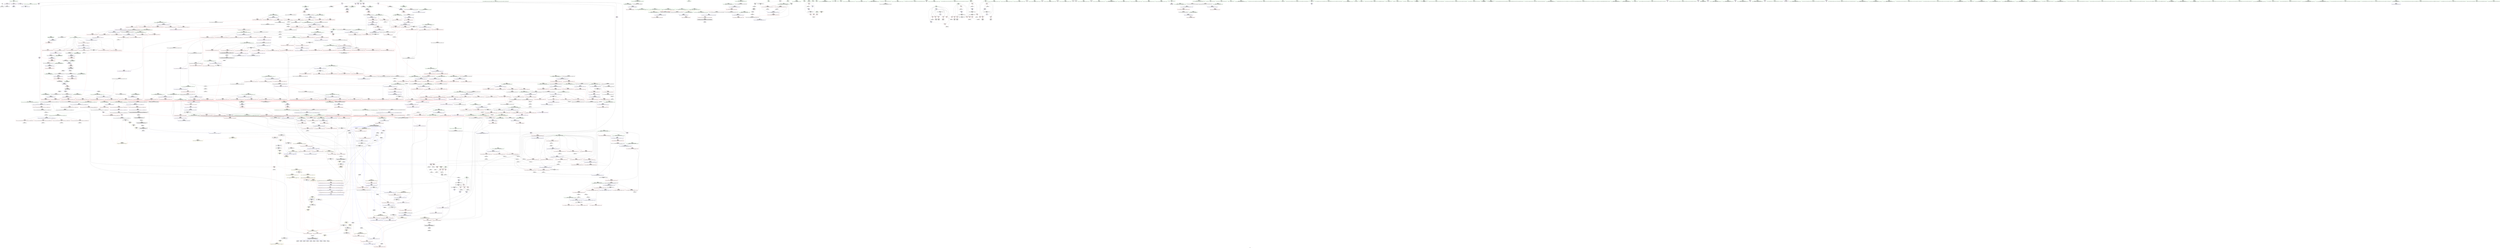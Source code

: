 digraph "SVFG" {
	label="SVFG";

	Node0x5651637b3980 [shape=record,color=grey,label="{NodeID: 0\nNullPtr}"];
	Node0x5651637b3980 -> Node0x565163813c70[style=solid];
	Node0x5651637b3980 -> Node0x56516382c6d0[style=solid];
	Node0x56516381bf60 [shape=record,color=blue,label="{NodeID: 775\n1351\<--1347\n__last.addr\<--__last\n_ZNSt20__copy_move_backwardILb1ELb1ESt26random_access_iterator_tagE13__copy_move_bIiEEPT_PKS3_S6_S4_\n}"];
	Node0x56516381bf60 -> Node0x56516382b320[style=dashed];
	Node0x565163812b30 [shape=record,color=red,label="{NodeID: 443\n625\<--601\n\<--__last.addr\n_ZSt11__make_heapIPiN9__gnu_cxx5__ops15_Iter_less_iterEEvT_S4_RT0_\n}"];
	Node0x565163812b30 -> Node0x5651638152c0[style=solid];
	Node0x565163885470 [shape=record,color=black,label="{NodeID: 1218\nMR_2V_2 = PHI(MR_2V_5, MR_2V_1, )\npts\{10 \}\n|{|<s1>18|<s2>19}}"];
	Node0x565163885470 -> Node0x56516388db70[style=dashed];
	Node0x565163885470:s1 -> Node0x5651638a4e00[style=dashed,color=red];
	Node0x565163885470:s2 -> Node0x5651638a0b40[style=dashed,color=red];
	Node0x565163806d80 [shape=record,color=green,label="{NodeID: 111\n553\<--554\n_ZSt10__pop_heapIPiN9__gnu_cxx5__ops15_Iter_less_iterEEvT_S4_S4_RT0_\<--_ZSt10__pop_heapIPiN9__gnu_cxx5__ops15_Iter_less_iterEEvT_S4_S4_RT0__field_insensitive\n}"];
	Node0x565163891d90 [shape=record,color=yellow,style=double,label="{NodeID: 1661\n2V_3 = CSCHI(MR_2V_2)\npts\{10 \}\nCS[]|{<s0>31|<s1>32}}"];
	Node0x565163891d90:s0 -> Node0x565163883640[style=dashed,color=blue];
	Node0x565163891d90:s1 -> Node0x56516388a970[style=dashed,color=blue];
	Node0x565163828400 [shape=record,color=red,label="{NodeID: 554\n1058\<--1022\n\<--__last.addr\n_ZSt21__unguarded_partitionIPiN9__gnu_cxx5__ops15_Iter_less_iterEET_S4_S4_S4_T0_\n|{<s0>63}}"];
	Node0x565163828400:s0 -> Node0x565163914ed0[style=solid,color=red];
	Node0x56516380b3a0 [shape=record,color=green,label="{NodeID: 222\n1397\<--1398\nthis.addr\<--this.addr_field_insensitive\n_ZNK9__gnu_cxx5__ops14_Val_less_iterclIiPiEEbRT_T0_\n}"];
	Node0x56516380b3a0 -> Node0x56516382b8d0[style=solid];
	Node0x56516380b3a0 -> Node0x56516381c2a0[style=solid];
	Node0x565163914130 [shape=record,color=black,label="{NodeID: 1772\n1308 = PHI(1223, 1227, )\n0th arg _ZSt12__miter_baseIPiET_S1_ }"];
	Node0x565163914130 -> Node0x56516381b9b0[style=solid];
	Node0x56516382de90 [shape=record,color=blue,label="{NodeID: 665\n405\<--400\n__last.addr\<--__last\n_ZSt22__final_insertion_sortIPiN9__gnu_cxx5__ops15_Iter_less_iterEEvT_S4_T0_\n}"];
	Node0x56516382de90 -> Node0x5651638109e0[style=dashed];
	Node0x56516382de90 -> Node0x565163810ab0[style=dashed];
	Node0x56516382de90 -> Node0x565163810b80[style=dashed];
	Node0x565163819040 [shape=record,color=purple,label="{NodeID: 333\n908\<--906\nadd.ptr3\<--\n_ZSt11__push_heapIPiliN9__gnu_cxx5__ops14_Iter_less_valEEvT_T0_S5_T1_RT2_\n}"];
	Node0x565163819040 -> Node0x565163830a70[style=solid];
	Node0x565163801400 [shape=record,color=green,label="{NodeID: 1\n7\<--1\n__dso_handle\<--dummyObj\nGlob }"];
	Node0x56516381c030 [shape=record,color=blue,label="{NodeID: 776\n1353\<--1348\n__result.addr\<--__result\n_ZNSt20__copy_move_backwardILb1ELb1ESt26random_access_iterator_tagE13__copy_move_bIiEEPT_PKS3_S6_S4_\n}"];
	Node0x56516381c030 -> Node0x56516382b3f0[style=dashed];
	Node0x56516381c030 -> Node0x56516382b4c0[style=dashed];
	Node0x565163812c00 [shape=record,color=red,label="{NodeID: 444\n650\<--603\n\<--__comp.addr\n_ZSt11__make_heapIPiN9__gnu_cxx5__ops15_Iter_less_iterEEvT_S4_RT0_\n}"];
	Node0x565163885970 [shape=record,color=black,label="{NodeID: 1219\nMR_40V_3 = PHI(MR_40V_4, MR_40V_2, )\npts\{330 \}\n}"];
	Node0x565163885970 -> Node0x56516380fce0[style=dashed];
	Node0x565163885970 -> Node0x56516380fdb0[style=dashed];
	Node0x565163885970 -> Node0x56516380fe80[style=dashed];
	Node0x565163885970 -> Node0x56516380ff50[style=dashed];
	Node0x565163885970 -> Node0x565163810020[style=dashed];
	Node0x565163885970 -> Node0x56516382dc20[style=dashed];
	Node0x565163806e80 [shape=record,color=green,label="{NodeID: 112\n566\<--567\n__first.addr\<--__first.addr_field_insensitive\n_ZSt11__sort_heapIPiN9__gnu_cxx5__ops15_Iter_less_iterEEvT_S4_RT0_\n}"];
	Node0x565163806e80 -> Node0x565163812170[style=solid];
	Node0x565163806e80 -> Node0x565163812240[style=solid];
	Node0x565163806e80 -> Node0x56516382e850[style=solid];
	Node0x5651638284d0 [shape=record,color=red,label="{NodeID: 555\n1032\<--1024\n\<--__pivot.addr\n_ZSt21__unguarded_partitionIPiN9__gnu_cxx5__ops15_Iter_less_iterEET_S4_S4_S4_T0_\n|{<s0>61}}"];
	Node0x5651638284d0:s0 -> Node0x565163912160[style=solid,color=red];
	Node0x56516380b470 [shape=record,color=green,label="{NodeID: 223\n1399\<--1400\n__val.addr\<--__val.addr_field_insensitive\n_ZNK9__gnu_cxx5__ops14_Val_less_iterclIiPiEEbRT_T0_\n}"];
	Node0x56516380b470 -> Node0x56516382b9a0[style=solid];
	Node0x56516380b470 -> Node0x56516381c370[style=solid];
	Node0x565163914280 [shape=record,color=black,label="{NodeID: 1773\n1414 = PHI(265, )\n0th arg _ZSt9__reverseIPiEvT_S1_St26random_access_iterator_tag }"];
	Node0x565163914280 -> Node0x56516381c510[style=solid];
	Node0x56516382df60 [shape=record,color=blue,label="{NodeID: 666\n447\<--442\n__first.addr\<--__first\n_ZSt14__partial_sortIPiN9__gnu_cxx5__ops15_Iter_less_iterEEvT_S4_S4_T0_\n}"];
	Node0x56516382df60 -> Node0x565163810c50[style=dashed];
	Node0x56516382df60 -> Node0x565163810d20[style=dashed];
	Node0x565163819110 [shape=record,color=purple,label="{NodeID: 334\n921\<--919\nadd.ptr7\<--\n_ZSt11__push_heapIPiliN9__gnu_cxx5__ops14_Iter_less_valEEvT_T0_S5_T1_RT2_\n}"];
	Node0x565163819110 -> Node0x565163830ce0[style=solid];
	Node0x565163803050 [shape=record,color=green,label="{NodeID: 2\n11\<--1\n.str\<--dummyObj\nGlob }"];
	Node0x56516381c100 [shape=record,color=blue,label="{NodeID: 777\n1355\<--1365\n_Num\<--sub.ptr.div\n_ZNSt20__copy_move_backwardILb1ELb1ESt26random_access_iterator_tagE13__copy_move_bIiEEPT_PKS3_S6_S4_\n}"];
	Node0x56516381c100 -> Node0x56516382b590[style=dashed];
	Node0x56516381c100 -> Node0x56516382b660[style=dashed];
	Node0x56516381c100 -> Node0x56516382b730[style=dashed];
	Node0x56516381c100 -> Node0x56516382b800[style=dashed];
	Node0x565163812cd0 [shape=record,color=red,label="{NodeID: 445\n632\<--605\n\<--__len\n_ZSt11__make_heapIPiN9__gnu_cxx5__ops15_Iter_less_iterEEvT_S4_RT0_\n}"];
	Node0x565163812cd0 -> Node0x565163821840[style=solid];
	Node0x565163885e70 [shape=record,color=black,label="{NodeID: 1220\nMR_42V_3 = PHI(MR_42V_4, MR_42V_2, )\npts\{332 \}\n}"];
	Node0x565163885e70 -> Node0x5651638100f0[style=dashed];
	Node0x565163885e70 -> Node0x5651638101c0[style=dashed];
	Node0x565163885e70 -> Node0x56516382da80[style=dashed];
	Node0x565163806f50 [shape=record,color=green,label="{NodeID: 113\n568\<--569\n__last.addr\<--__last.addr_field_insensitive\n_ZSt11__sort_heapIPiN9__gnu_cxx5__ops15_Iter_less_iterEEvT_S4_RT0_\n}"];
	Node0x565163806f50 -> Node0x565163812310[style=solid];
	Node0x565163806f50 -> Node0x5651638123e0[style=solid];
	Node0x565163806f50 -> Node0x5651638124b0[style=solid];
	Node0x565163806f50 -> Node0x565163812580[style=solid];
	Node0x565163806f50 -> Node0x56516382e920[style=solid];
	Node0x565163806f50 -> Node0x56516382eac0[style=solid];
	Node0x5651638285a0 [shape=record,color=red,label="{NodeID: 556\n1043\<--1024\n\<--__pivot.addr\n_ZSt21__unguarded_partitionIPiN9__gnu_cxx5__ops15_Iter_less_iterEET_S4_S4_S4_T0_\n|{<s0>62}}"];
	Node0x5651638285a0:s0 -> Node0x565163911de0[style=solid,color=red];
	Node0x56516389fc80 [shape=record,color=yellow,style=double,label="{NodeID: 1331\n16V_1 = ENCHI(MR_16V_0)\npts\{68 \}\nFun[main]}"];
	Node0x56516389fc80 -> Node0x56516381a150[style=dashed];
	Node0x56516389fc80 -> Node0x56516381a220[style=dashed];
	Node0x56516389fc80 -> Node0x56516381a2f0[style=dashed];
	Node0x56516380b540 [shape=record,color=green,label="{NodeID: 224\n1401\<--1402\n__it.addr\<--__it.addr_field_insensitive\n_ZNK9__gnu_cxx5__ops14_Val_less_iterclIiPiEEbRT_T0_\n}"];
	Node0x56516380b540 -> Node0x56516382ba70[style=solid];
	Node0x56516380b540 -> Node0x56516381c440[style=solid];
	Node0x565163914390 [shape=record,color=black,label="{NodeID: 1774\n1415 = PHI(266, )\n1st arg _ZSt9__reverseIPiEvT_S1_St26random_access_iterator_tag }"];
	Node0x565163914390 -> Node0x56516381c5e0[style=solid];
	Node0x56516382e030 [shape=record,color=blue,label="{NodeID: 667\n449\<--443\n__middle.addr\<--__middle\n_ZSt14__partial_sortIPiN9__gnu_cxx5__ops15_Iter_less_iterEEvT_S4_S4_T0_\n}"];
	Node0x56516382e030 -> Node0x565163810df0[style=dashed];
	Node0x56516382e030 -> Node0x565163810ec0[style=dashed];
	Node0x5651638191e0 [shape=record,color=purple,label="{NodeID: 335\n1373\<--1370\nadd.ptr\<--\n_ZNSt20__copy_move_backwardILb1ELb1ESt26random_access_iterator_tagE13__copy_move_bIiEEPT_PKS3_S6_S4_\n}"];
	Node0x5651638191e0 -> Node0x565163815fc0[style=solid];
	Node0x5651638030e0 [shape=record,color=green,label="{NodeID: 3\n13\<--1\n.str.1\<--dummyObj\nGlob }"];
	Node0x56516381c1d0 [shape=record,color=blue, style = dotted,label="{NodeID: 778\n1463\<--1465\noffset_0\<--dummyVal\n_ZNSt20__copy_move_backwardILb1ELb1ESt26random_access_iterator_tagE13__copy_move_bIiEEPT_PKS3_S6_S4_\n}"];
	Node0x56516381c1d0 -> Node0x565163888b70[style=dashed];
	Node0x565163812da0 [shape=record,color=red,label="{NodeID: 446\n647\<--605\n\<--__len\n_ZSt11__make_heapIPiN9__gnu_cxx5__ops15_Iter_less_iterEEvT_S4_RT0_\n|{<s0>35}}"];
	Node0x565163812da0:s0 -> Node0x565163915440[style=solid,color=red];
	Node0x565163886370 [shape=record,color=black,label="{NodeID: 1221\nMR_44V_2 = PHI(MR_44V_3, MR_44V_1, )\npts\{336 \}\n}"];
	Node0x565163886370 -> Node0x56516382db50[style=dashed];
	Node0x56516380ba10 [shape=record,color=green,label="{NodeID: 114\n570\<--571\n__comp.addr\<--__comp.addr_field_insensitive\n_ZSt11__sort_heapIPiN9__gnu_cxx5__ops15_Iter_less_iterEEvT_S4_RT0_\n}"];
	Node0x56516380ba10 -> Node0x565163812650[style=solid];
	Node0x56516380ba10 -> Node0x56516382e9f0[style=solid];
	Node0x565163828670 [shape=record,color=red,label="{NodeID: 557\n1073\<--1067\n\<--__a.addr\n_ZSt9iter_swapIPiS0_EvT_T0_\n|{<s0>64}}"];
	Node0x565163828670:s0 -> Node0x56516390f450[style=solid,color=red];
	Node0x56516380b610 [shape=record,color=green,label="{NodeID: 225\n1416\<--1417\n\<--field_insensitive\n_ZSt9__reverseIPiEvT_S1_St26random_access_iterator_tag\n}"];
	Node0x5651639144a0 [shape=record,color=black,label="{NodeID: 1775\n1108 = PHI(423, 436, )\n0th arg _ZSt16__insertion_sortIPiN9__gnu_cxx5__ops15_Iter_less_iterEEvT_S4_T0_ }"];
	Node0x5651639144a0 -> Node0x565163831ec0[style=solid];
	Node0x56516382e100 [shape=record,color=blue,label="{NodeID: 668\n451\<--444\n__last.addr\<--__last\n_ZSt14__partial_sortIPiN9__gnu_cxx5__ops15_Iter_less_iterEEvT_S4_S4_T0_\n}"];
	Node0x56516382e100 -> Node0x565163810f90[style=dashed];
	Node0x5651638192b0 [shape=record,color=purple,label="{NodeID: 336\n1386\<--1383\nadd.ptr2\<--\n_ZNSt20__copy_move_backwardILb1ELb1ESt26random_access_iterator_tagE13__copy_move_bIiEEPT_PKS3_S6_S4_\n}"];
	Node0x5651638192b0 -> Node0x565163816160[style=solid];
	Node0x565163803170 [shape=record,color=green,label="{NodeID: 4\n15\<--1\n.str.2\<--dummyObj\nGlob }"];
	Node0x56516381c2a0 [shape=record,color=blue,label="{NodeID: 779\n1397\<--1394\nthis.addr\<--this\n_ZNK9__gnu_cxx5__ops14_Val_less_iterclIiPiEEbRT_T0_\n}"];
	Node0x56516381c2a0 -> Node0x56516382b8d0[style=dashed];
	Node0x565163812e70 [shape=record,color=red,label="{NodeID: 447\n638\<--607\n\<--__parent\n_ZSt11__make_heapIPiN9__gnu_cxx5__ops15_Iter_less_iterEEvT_S4_RT0_\n}"];
	Node0x56516380baa0 [shape=record,color=green,label="{NodeID: 115\n599\<--600\n__first.addr\<--__first.addr_field_insensitive\n_ZSt11__make_heapIPiN9__gnu_cxx5__ops15_Iter_less_iterEEvT_S4_RT0_\n}"];
	Node0x56516380baa0 -> Node0x565163812720[style=solid];
	Node0x56516380baa0 -> Node0x5651638127f0[style=solid];
	Node0x56516380baa0 -> Node0x5651638128c0[style=solid];
	Node0x56516380baa0 -> Node0x565163812990[style=solid];
	Node0x56516380baa0 -> Node0x56516382eb90[style=solid];
	Node0x565163828740 [shape=record,color=red,label="{NodeID: 558\n1074\<--1069\n\<--__b.addr\n_ZSt9iter_swapIPiS0_EvT_T0_\n|{<s0>64}}"];
	Node0x565163828740:s0 -> Node0x56516390f590[style=solid,color=red];
	Node0x56516380b6e0 [shape=record,color=green,label="{NodeID: 226\n1418\<--1419\n__first.addr\<--__first.addr_field_insensitive\n_ZSt9__reverseIPiEvT_S1_St26random_access_iterator_tag\n}"];
	Node0x56516380b6e0 -> Node0x56516382bce0[style=solid];
	Node0x56516380b6e0 -> Node0x56516382bdb0[style=solid];
	Node0x56516380b6e0 -> Node0x56516382be80[style=solid];
	Node0x56516380b6e0 -> Node0x56516382bf50[style=solid];
	Node0x56516380b6e0 -> Node0x56516381c510[style=solid];
	Node0x56516380b6e0 -> Node0x56516381c780[style=solid];
	Node0x5651639145f0 [shape=record,color=black,label="{NodeID: 1776\n1109 = PHI(425, 437, )\n1st arg _ZSt16__insertion_sortIPiN9__gnu_cxx5__ops15_Iter_less_iterEEvT_S4_T0_ }"];
	Node0x5651639145f0 -> Node0x565163831f90[style=solid];
	Node0x56516382e1d0 [shape=record,color=blue,label="{NodeID: 669\n475\<--471\n__first.addr\<--__first\n_ZSt27__unguarded_partition_pivotIPiN9__gnu_cxx5__ops15_Iter_less_iterEET_S4_S4_T0_\n}"];
	Node0x56516382e1d0 -> Node0x565163811060[style=dashed];
	Node0x56516382e1d0 -> Node0x565163811130[style=dashed];
	Node0x56516382e1d0 -> Node0x565163811200[style=dashed];
	Node0x56516382e1d0 -> Node0x5651638112d0[style=dashed];
	Node0x56516382e1d0 -> Node0x5651638113a0[style=dashed];
	Node0x56516382e1d0 -> Node0x565163811470[style=dashed];
	Node0x565163819380 [shape=record,color=red,label="{NodeID: 337\n82\<--57\n\<--tn\nmain\n}"];
	Node0x565163819380 -> Node0x565163856cc0[style=solid];
	Node0x565163803200 [shape=record,color=green,label="{NodeID: 5\n17\<--1\n.str.3\<--dummyObj\nGlob }"];
	Node0x56516381c370 [shape=record,color=blue,label="{NodeID: 780\n1399\<--1395\n__val.addr\<--__val\n_ZNK9__gnu_cxx5__ops14_Val_less_iterclIiPiEEbRT_T0_\n}"];
	Node0x56516381c370 -> Node0x56516382b9a0[style=dashed];
	Node0x565163812f40 [shape=record,color=red,label="{NodeID: 448\n646\<--607\n\<--__parent\n_ZSt11__make_heapIPiN9__gnu_cxx5__ops15_Iter_less_iterEEvT_S4_RT0_\n|{<s0>35}}"];
	Node0x565163812f40:s0 -> Node0x5651639152f0[style=solid,color=red];
	Node0x565163886d70 [shape=record,color=black,label="{NodeID: 1223\nMR_2V_2 = PHI(MR_2V_3, MR_2V_1, )\npts\{10 \}\n|{|<s4>47}}"];
	Node0x565163886d70 -> Node0x565163826450[style=dashed];
	Node0x565163886d70 -> Node0x565163826520[style=dashed];
	Node0x565163886d70 -> Node0x565163830a70[style=dashed];
	Node0x565163886d70 -> Node0x565163830ce0[style=dashed];
	Node0x565163886d70:s4 -> Node0x5651638a51b0[style=dashed,color=red];
	Node0x56516380bb70 [shape=record,color=green,label="{NodeID: 116\n601\<--602\n__last.addr\<--__last.addr_field_insensitive\n_ZSt11__make_heapIPiN9__gnu_cxx5__ops15_Iter_less_iterEEvT_S4_RT0_\n}"];
	Node0x56516380bb70 -> Node0x565163812a60[style=solid];
	Node0x56516380bb70 -> Node0x565163812b30[style=solid];
	Node0x56516380bb70 -> Node0x56516382ec60[style=solid];
	Node0x565163828810 [shape=record,color=red,label="{NodeID: 559\n1090\<--1082\n\<--__a.addr\n_ZSt4swapIiENSt9enable_ifIXsr6__and_ISt6__not_ISt15__is_tuple_likeIT_EESt21is_move_constructibleIS3_ESt18is_move_assignableIS3_EEE5valueEvE4typeERS3_SC_\n|{<s0>65}}"];
	Node0x565163828810:s0 -> Node0x5651639124e0[style=solid,color=red];
	Node0x56516380b7b0 [shape=record,color=green,label="{NodeID: 227\n1420\<--1421\n__last.addr\<--__last.addr_field_insensitive\n_ZSt9__reverseIPiEvT_S1_St26random_access_iterator_tag\n}"];
	Node0x56516380b7b0 -> Node0x56516382c020[style=solid];
	Node0x56516380b7b0 -> Node0x56516382c0f0[style=solid];
	Node0x56516380b7b0 -> Node0x56516382c1c0[style=solid];
	Node0x56516380b7b0 -> Node0x56516382c290[style=solid];
	Node0x56516380b7b0 -> Node0x56516382c360[style=solid];
	Node0x56516380b7b0 -> Node0x56516381c5e0[style=solid];
	Node0x56516380b7b0 -> Node0x56516381c6b0[style=solid];
	Node0x56516380b7b0 -> Node0x56516381c850[style=solid];
	Node0x565163914740 [shape=record,color=black,label="{NodeID: 1777\n596 = PHI(531, )\n0th arg _ZSt11__make_heapIPiN9__gnu_cxx5__ops15_Iter_less_iterEEvT_S4_RT0_ }"];
	Node0x565163914740 -> Node0x56516382eb90[style=solid];
	Node0x56516382e2a0 [shape=record,color=blue,label="{NodeID: 670\n477\<--472\n__last.addr\<--__last\n_ZSt27__unguarded_partition_pivotIPiN9__gnu_cxx5__ops15_Iter_less_iterEET_S4_S4_T0_\n}"];
	Node0x56516382e2a0 -> Node0x565163811540[style=dashed];
	Node0x56516382e2a0 -> Node0x565163811610[style=dashed];
	Node0x56516382e2a0 -> Node0x5651638116e0[style=dashed];
	Node0x565163819450 [shape=record,color=red,label="{NodeID: 338\n86\<--57\n\<--tn\nmain\n}"];
	Node0x565163803a40 [shape=record,color=green,label="{NodeID: 6\n19\<--1\n.str.4\<--dummyObj\nGlob }"];
	Node0x56516381c440 [shape=record,color=blue,label="{NodeID: 781\n1401\<--1396\n__it.addr\<--__it\n_ZNK9__gnu_cxx5__ops14_Val_less_iterclIiPiEEbRT_T0_\n}"];
	Node0x56516381c440 -> Node0x56516382ba70[style=dashed];
	Node0x565163813010 [shape=record,color=red,label="{NodeID: 449\n654\<--607\n\<--__parent\n_ZSt11__make_heapIPiN9__gnu_cxx5__ops15_Iter_less_iterEEvT_S4_RT0_\n}"];
	Node0x565163813010 -> Node0x565163855340[style=solid];
	Node0x565163887270 [shape=record,color=black,label="{NodeID: 1224\nMR_142V_3 = PHI(MR_142V_4, MR_142V_2, )\npts\{867 \}\n}"];
	Node0x565163887270 -> Node0x565163825d00[style=dashed];
	Node0x565163887270 -> Node0x565163825dd0[style=dashed];
	Node0x565163887270 -> Node0x565163825f70[style=dashed];
	Node0x565163887270 -> Node0x565163830b40[style=dashed];
	Node0x56516380bc40 [shape=record,color=green,label="{NodeID: 117\n603\<--604\n__comp.addr\<--__comp.addr_field_insensitive\n_ZSt11__make_heapIPiN9__gnu_cxx5__ops15_Iter_less_iterEEvT_S4_RT0_\n}"];
	Node0x56516380bc40 -> Node0x565163812c00[style=solid];
	Node0x56516380bc40 -> Node0x56516382ed30[style=solid];
	Node0x5651638288e0 [shape=record,color=red,label="{NodeID: 560\n1097\<--1082\n\<--__a.addr\n_ZSt4swapIiENSt9enable_ifIXsr6__and_ISt6__not_ISt15__is_tuple_likeIT_EESt21is_move_constructibleIS3_ESt18is_move_assignableIS3_EEE5valueEvE4typeERS3_SC_\n}"];
	Node0x5651638288e0 -> Node0x565163831d20[style=solid];
	Node0x56516380b880 [shape=record,color=green,label="{NodeID: 228\n1450\<--1451\nretval\<--retval_field_insensitive\n_ZSt19__iterator_categoryIPiENSt15iterator_traitsIT_E17iterator_categoryERKS2_\n}"];
	Node0x565163914850 [shape=record,color=black,label="{NodeID: 1778\n597 = PHI(532, )\n1st arg _ZSt11__make_heapIPiN9__gnu_cxx5__ops15_Iter_less_iterEEvT_S4_RT0_ }"];
	Node0x565163914850 -> Node0x56516382ec60[style=solid];
	Node0x56516382e370 [shape=record,color=blue,label="{NodeID: 671\n479\<--495\n__mid\<--add.ptr\n_ZSt27__unguarded_partition_pivotIPiN9__gnu_cxx5__ops15_Iter_less_iterEET_S4_S4_T0_\n}"];
	Node0x56516382e370 -> Node0x5651638117b0[style=dashed];
	Node0x565163819520 [shape=record,color=red,label="{NodeID: 339\n214\<--57\n\<--tn\nmain\n}"];
	Node0x565163819520 -> Node0x565163854a40[style=solid];
	Node0x565163803ad0 [shape=record,color=green,label="{NodeID: 7\n21\<--1\n__PRETTY_FUNCTION__.main\<--dummyObj\nGlob }"];
	Node0x56516381c510 [shape=record,color=blue,label="{NodeID: 782\n1418\<--1414\n__first.addr\<--__first\n_ZSt9__reverseIPiEvT_S1_St26random_access_iterator_tag\n}"];
	Node0x56516381c510 -> Node0x56516382bce0[style=dashed];
	Node0x56516381c510 -> Node0x56516382bdb0[style=dashed];
	Node0x56516381c510 -> Node0x56516382be80[style=dashed];
	Node0x56516381c510 -> Node0x56516382bf50[style=dashed];
	Node0x56516381c510 -> Node0x56516381c780[style=dashed];
	Node0x56516381c510 -> Node0x56516388c770[style=dashed];
	Node0x5651638130e0 [shape=record,color=red,label="{NodeID: 450\n658\<--607\n\<--__parent\n_ZSt11__make_heapIPiN9__gnu_cxx5__ops15_Iter_less_iterEEvT_S4_RT0_\n}"];
	Node0x5651638130e0 -> Node0x565163820f40[style=solid];
	Node0x565163887770 [shape=record,color=black,label="{NodeID: 1225\nMR_150V_3 = PHI(MR_150V_4, MR_150V_2, )\npts\{875 \}\n}"];
	Node0x565163887770 -> Node0x5651638261e0[style=dashed];
	Node0x565163887770 -> Node0x5651638262b0[style=dashed];
	Node0x565163887770 -> Node0x565163826380[style=dashed];
	Node0x565163887770 -> Node0x565163830c10[style=dashed];
	Node0x56516380bd10 [shape=record,color=green,label="{NodeID: 118\n605\<--606\n__len\<--__len_field_insensitive\n_ZSt11__make_heapIPiN9__gnu_cxx5__ops15_Iter_less_iterEEvT_S4_RT0_\n}"];
	Node0x56516380bd10 -> Node0x565163812cd0[style=solid];
	Node0x56516380bd10 -> Node0x565163812da0[style=solid];
	Node0x56516380bd10 -> Node0x56516382ee00[style=solid];
	Node0x5651638289b0 [shape=record,color=red,label="{NodeID: 561\n1094\<--1084\n\<--__b.addr\n_ZSt4swapIiENSt9enable_ifIXsr6__and_ISt6__not_ISt15__is_tuple_likeIT_EESt21is_move_constructibleIS3_ESt18is_move_assignableIS3_EEE5valueEvE4typeERS3_SC_\n|{<s0>66}}"];
	Node0x5651638289b0:s0 -> Node0x5651639124e0[style=solid,color=red];
	Node0x56516380b950 [shape=record,color=green,label="{NodeID: 229\n1452\<--1453\n.addr\<--.addr_field_insensitive\n_ZSt19__iterator_categoryIPiENSt15iterator_traitsIT_E17iterator_categoryERKS2_\n}"];
	Node0x56516380b950 -> Node0x56516381c920[style=solid];
	Node0x565163914960 [shape=record,color=black,label="{NodeID: 1779\n598 = PHI(518, )\n2nd arg _ZSt11__make_heapIPiN9__gnu_cxx5__ops15_Iter_less_iterEEvT_S4_RT0_ }"];
	Node0x565163914960 -> Node0x56516382ed30[style=solid];
	Node0x56516382e440 [shape=record,color=blue,label="{NodeID: 672\n520\<--515\n__first.addr\<--__first\n_ZSt13__heap_selectIPiN9__gnu_cxx5__ops15_Iter_less_iterEEvT_S4_S4_T0_\n}"];
	Node0x56516382e440 -> Node0x565163811880[style=dashed];
	Node0x56516382e440 -> Node0x565163811950[style=dashed];
	Node0x56516382e440 -> Node0x565163811a20[style=dashed];
	Node0x5651638195f0 [shape=record,color=red,label="{NodeID: 340\n83\<--59\n\<--nt\nmain\n}"];
	Node0x5651638195f0 -> Node0x565163856cc0[style=solid];
	Node0x565163803b60 [shape=record,color=green,label="{NodeID: 8\n23\<--1\n.str.5\<--dummyObj\nGlob }"];
	Node0x56516381c5e0 [shape=record,color=blue,label="{NodeID: 783\n1420\<--1415\n__last.addr\<--__last\n_ZSt9__reverseIPiEvT_S1_St26random_access_iterator_tag\n}"];
	Node0x56516381c5e0 -> Node0x56516382c020[style=dashed];
	Node0x56516381c5e0 -> Node0x56516382c0f0[style=dashed];
	Node0x56516381c5e0 -> Node0x56516381c6b0[style=dashed];
	Node0x56516381c5e0 -> Node0x56516388cc70[style=dashed];
	Node0x5651638131b0 [shape=record,color=red,label="{NodeID: 451\n643\<--640\n\<--call\n_ZSt11__make_heapIPiN9__gnu_cxx5__ops15_Iter_less_iterEEvT_S4_RT0_\n}"];
	Node0x5651638131b0 -> Node0x56516382efa0[style=solid];
	Node0x565163887c70 [shape=record,color=black,label="{NodeID: 1226\nMR_2V_2 = PHI(MR_2V_1, MR_2V_3, )\npts\{10 \}\n|{<s0>22|<s1>24}}"];
	Node0x565163887c70:s0 -> Node0x565163890fd0[style=dashed,color=blue];
	Node0x565163887c70:s1 -> Node0x565163898b90[style=dashed,color=blue];
	Node0x56516380bde0 [shape=record,color=green,label="{NodeID: 119\n607\<--608\n__parent\<--__parent_field_insensitive\n_ZSt11__make_heapIPiN9__gnu_cxx5__ops15_Iter_less_iterEEvT_S4_RT0_\n}"];
	Node0x56516380bde0 -> Node0x565163812e70[style=solid];
	Node0x56516380bde0 -> Node0x565163812f40[style=solid];
	Node0x56516380bde0 -> Node0x565163813010[style=solid];
	Node0x56516380bde0 -> Node0x5651638130e0[style=solid];
	Node0x56516380bde0 -> Node0x56516382eed0[style=solid];
	Node0x56516380bde0 -> Node0x56516382f070[style=solid];
	Node0x565163828a80 [shape=record,color=red,label="{NodeID: 562\n1101\<--1084\n\<--__b.addr\n_ZSt4swapIiENSt9enable_ifIXsr6__and_ISt6__not_ISt15__is_tuple_likeIT_EESt21is_move_constructibleIS3_ESt18is_move_assignableIS3_EEE5valueEvE4typeERS3_SC_\n}"];
	Node0x565163828a80 -> Node0x565163831df0[style=solid];
	Node0x565163813ba0 [shape=record,color=green,label="{NodeID: 230\n27\<--1456\n_GLOBAL__sub_I_levlam_1_0.cpp\<--_GLOBAL__sub_I_levlam_1_0.cpp_field_insensitive\n}"];
	Node0x565163813ba0 -> Node0x56516382c5d0[style=solid];
	Node0x565163914a70 [shape=record,color=black,label="{NodeID: 1780\n1339 = PHI(1295, 1299, 1301, )\n0th arg _ZSt12__niter_baseIPiET_S1_ }"];
	Node0x565163914a70 -> Node0x56516381bdc0[style=solid];
	Node0x56516382e510 [shape=record,color=blue,label="{NodeID: 673\n522\<--516\n__middle.addr\<--__middle\n_ZSt13__heap_selectIPiN9__gnu_cxx5__ops15_Iter_less_iterEEvT_S4_S4_T0_\n}"];
	Node0x56516382e510 -> Node0x565163811af0[style=dashed];
	Node0x56516382e510 -> Node0x565163811bc0[style=dashed];
	Node0x56516382e510 -> Node0x565163811c90[style=dashed];
	Node0x5651638196c0 [shape=record,color=red,label="{NodeID: 341\n118\<--61\n\<--res\nmain\n}"];
	Node0x5651638196c0 -> Node0x565163822bc0[style=solid];
	Node0x565163803bf0 [shape=record,color=green,label="{NodeID: 9\n26\<--1\n\<--dummyObj\nCan only get source location for instruction, argument, global var or function.}"];
	Node0x56516381c6b0 [shape=record,color=blue,label="{NodeID: 784\n1420\<--1430\n__last.addr\<--incdec.ptr\n_ZSt9__reverseIPiEvT_S1_St26random_access_iterator_tag\n}"];
	Node0x56516381c6b0 -> Node0x56516382c1c0[style=dashed];
	Node0x56516381c6b0 -> Node0x56516382c290[style=dashed];
	Node0x56516381c6b0 -> Node0x56516382c360[style=dashed];
	Node0x56516381c6b0 -> Node0x56516381c850[style=dashed];
	Node0x56516381c6b0 -> Node0x56516388cc70[style=dashed];
	Node0x565163813280 [shape=record,color=red,label="{NodeID: 452\n649\<--648\n\<--call5\n_ZSt11__make_heapIPiN9__gnu_cxx5__ops15_Iter_less_iterEEvT_S4_RT0_\n|{<s0>35}}"];
	Node0x565163813280:s0 -> Node0x565163915590[style=solid,color=red];
	Node0x565163888170 [shape=record,color=black,label="{NodeID: 1227\nMR_197V_2 = PHI(MR_197V_1, MR_197V_4, )\npts\{1117 \}\n}"];
	Node0x56516380beb0 [shape=record,color=green,label="{NodeID: 120\n609\<--610\n__value\<--__value_field_insensitive\n_ZSt11__make_heapIPiN9__gnu_cxx5__ops15_Iter_less_iterEEvT_S4_RT0_\n|{|<s1>34}}"];
	Node0x56516380beb0 -> Node0x56516382efa0[style=solid];
	Node0x56516380beb0:s1 -> Node0x5651639124e0[style=solid,color=red];
	Node0x565163828b50 [shape=record,color=red,label="{NodeID: 563\n1092\<--1091\n\<--call\n_ZSt4swapIiENSt9enable_ifIXsr6__and_ISt6__not_ISt15__is_tuple_likeIT_EESt21is_move_constructibleIS3_ESt18is_move_assignableIS3_EEE5valueEvE4typeERS3_SC_\n}"];
	Node0x565163828b50 -> Node0x565163831c50[style=solid];
	Node0x565163813c70 [shape=record,color=black,label="{NodeID: 231\n2\<--3\ndummyVal\<--dummyVal\n}"];
	Node0x565163914c00 [shape=record,color=black,label="{NodeID: 1781\n1065 = PHI(971, 981, 985, 995, 1003, 1007, 1057, 1437, )\n0th arg _ZSt9iter_swapIPiS0_EvT_T0_ }"];
	Node0x565163914c00 -> Node0x565163831910[style=solid];
	Node0x56516382e5e0 [shape=record,color=blue,label="{NodeID: 674\n524\<--517\n__last.addr\<--__last\n_ZSt13__heap_selectIPiN9__gnu_cxx5__ops15_Iter_less_iterEEvT_S4_S4_T0_\n}"];
	Node0x56516382e5e0 -> Node0x565163811d60[style=dashed];
	Node0x565163819790 [shape=record,color=red,label="{NodeID: 342\n181\<--61\n\<--res\nmain\n}"];
	Node0x565163819790 -> Node0x5651638213c0[style=solid];
	Node0x565163803c80 [shape=record,color=green,label="{NodeID: 10\n74\<--1\n\<--dummyObj\nCan only get source location for instruction, argument, global var or function.}"];
	Node0x56516381c780 [shape=record,color=blue,label="{NodeID: 785\n1418\<--1441\n__first.addr\<--incdec.ptr2\n_ZSt9__reverseIPiEvT_S1_St26random_access_iterator_tag\n}"];
	Node0x56516381c780 -> Node0x56516382bdb0[style=dashed];
	Node0x56516381c780 -> Node0x56516382be80[style=dashed];
	Node0x56516381c780 -> Node0x56516382bf50[style=dashed];
	Node0x56516381c780 -> Node0x56516381c780[style=dashed];
	Node0x56516381c780 -> Node0x56516388c770[style=dashed];
	Node0x565163813350 [shape=record,color=red,label="{NodeID: 453\n676\<--667\nthis1\<--this.addr\n_ZNK9__gnu_cxx5__ops15_Iter_less_iterclIPiS3_EEbT_T0_\n}"];
	Node0x565163888670 [shape=record,color=black,label="{NodeID: 1228\nMR_199V_2 = PHI(MR_199V_1, MR_199V_3, )\npts\{1119 \}\n}"];
	Node0x56516380bf80 [shape=record,color=green,label="{NodeID: 121\n611\<--612\nagg.tmp\<--agg.tmp_field_insensitive\n_ZSt11__make_heapIPiN9__gnu_cxx5__ops15_Iter_less_iterEEvT_S4_RT0_\n}"];
	Node0x565163828c20 [shape=record,color=red,label="{NodeID: 564\n1096\<--1095\n\<--call1\n_ZSt4swapIiENSt9enable_ifIXsr6__and_ISt6__not_ISt15__is_tuple_likeIT_EESt21is_move_constructibleIS3_ESt18is_move_assignableIS3_EEE5valueEvE4typeERS3_SC_\n}"];
	Node0x565163828c20 -> Node0x565163831d20[style=solid];
	Node0x5651638a03b0 [shape=record,color=yellow,style=double,label="{NodeID: 1339\n2V_1 = ENCHI(MR_2V_0)\npts\{10 \}\nFun[_ZNK9__gnu_cxx5__ops15_Iter_less_iterclIPiS3_EEbT_T0_]}"];
	Node0x5651638a03b0 -> Node0x5651638135c0[style=dashed];
	Node0x5651638a03b0 -> Node0x565163813690[style=dashed];
	Node0x565163813d70 [shape=record,color=black,label="{NodeID: 232\n38\<--39\n\<--_ZNSt8ios_base4InitD1Ev\nCan only get source location for instruction, argument, global var or function.}"];
	Node0x565163914ed0 [shape=record,color=black,label="{NodeID: 1782\n1066 = PHI(972, 982, 986, 996, 1004, 1008, 1058, 1438, )\n1st arg _ZSt9iter_swapIPiS0_EvT_T0_ }"];
	Node0x565163914ed0 -> Node0x5651638319e0[style=solid];
	Node0x56516382e6b0 [shape=record,color=blue,label="{NodeID: 675\n526\<--536\n__i\<--\n_ZSt13__heap_selectIPiN9__gnu_cxx5__ops15_Iter_less_iterEEvT_S4_S4_T0_\n}"];
	Node0x56516382e6b0 -> Node0x565163884fa0[style=dashed];
	Node0x565163819860 [shape=record,color=red,label="{NodeID: 343\n198\<--61\n\<--res\nmain\n}"];
	Node0x565163819860 -> Node0x565163853cc0[style=solid];
	Node0x565163803d10 [shape=record,color=green,label="{NodeID: 11\n80\<--1\n\<--dummyObj\nCan only get source location for instruction, argument, global var or function.}"];
	Node0x56516381c850 [shape=record,color=blue,label="{NodeID: 786\n1420\<--1444\n__last.addr\<--incdec.ptr3\n_ZSt9__reverseIPiEvT_S1_St26random_access_iterator_tag\n}"];
	Node0x56516381c850 -> Node0x56516382c1c0[style=dashed];
	Node0x56516381c850 -> Node0x56516382c290[style=dashed];
	Node0x56516381c850 -> Node0x56516382c360[style=dashed];
	Node0x56516381c850 -> Node0x56516381c850[style=dashed];
	Node0x56516381c850 -> Node0x56516388cc70[style=dashed];
	Node0x565163813420 [shape=record,color=red,label="{NodeID: 454\n677\<--669\n\<--__it1.addr\n_ZNK9__gnu_cxx5__ops15_Iter_less_iterclIPiS3_EEbT_T0_\n}"];
	Node0x565163813420 -> Node0x5651638135c0[style=solid];
	Node0x565163888b70 [shape=record,color=black,label="{NodeID: 1229\nMR_2V_3 = PHI(MR_2V_2, MR_2V_1, )\npts\{10 \}\n|{<s0>87}}"];
	Node0x565163888b70:s0 -> Node0x5651638c10b0[style=dashed,color=blue];
	Node0x56516380c050 [shape=record,color=green,label="{NodeID: 122\n641\<--642\n_ZSt4moveIRiEONSt16remove_referenceIT_E4typeEOS2_\<--_ZSt4moveIRiEONSt16remove_referenceIT_E4typeEOS2__field_insensitive\n}"];
	Node0x5651638c0df0 [shape=record,color=yellow,style=double,label="{NodeID: 1672\n2V_2 = CSCHI(MR_2V_1)\npts\{10 \}\nCS[]|{<s0>70|<s1>70}}"];
	Node0x5651638c0df0:s0 -> Node0x5651638299f0[style=dashed,color=blue];
	Node0x5651638c0df0:s1 -> Node0x565163832200[style=dashed,color=blue];
	Node0x565163828cf0 [shape=record,color=red,label="{NodeID: 565\n1100\<--1099\n\<--call2\n_ZSt4swapIiENSt9enable_ifIXsr6__and_ISt6__not_ISt15__is_tuple_likeIT_EESt21is_move_constructibleIS3_ESt18is_move_assignableIS3_EEE5valueEvE4typeERS3_SC_\n}"];
	Node0x565163828cf0 -> Node0x565163831df0[style=solid];
	Node0x565163813e70 [shape=record,color=black,label="{NodeID: 233\n54\<--74\nmain_ret\<--\nmain\n}"];
	Node0x5651639151a0 [shape=record,color=black,label="{NodeID: 1783\n733 = PHI(645, 713, )\n0th arg _ZSt13__adjust_heapIPiliN9__gnu_cxx5__ops15_Iter_less_iterEEvT_T0_S5_T1_T2_ }"];
	Node0x5651639151a0 -> Node0x56516382f960[style=solid];
	Node0x56516382e780 [shape=record,color=blue,label="{NodeID: 676\n526\<--558\n__i\<--incdec.ptr\n_ZSt13__heap_selectIPiN9__gnu_cxx5__ops15_Iter_less_iterEEvT_S4_S4_T0_\n}"];
	Node0x56516382e780 -> Node0x565163884fa0[style=dashed];
	Node0x565163819930 [shape=record,color=red,label="{NodeID: 344\n210\<--61\n\<--res\nmain\n}"];
	Node0x565163803e10 [shape=record,color=green,label="{NodeID: 12\n123\<--1\n\<--dummyObj\nCan only get source location for instruction, argument, global var or function.}"];
	Node0x56516381c920 [shape=record,color=blue,label="{NodeID: 787\n1452\<--1449\n.addr\<--\n_ZSt19__iterator_categoryIPiENSt15iterator_traitsIT_E17iterator_categoryERKS2_\n}"];
	Node0x5651638134f0 [shape=record,color=red,label="{NodeID: 455\n679\<--671\n\<--__it2.addr\n_ZNK9__gnu_cxx5__ops15_Iter_less_iterclIPiS3_EEbT_T0_\n}"];
	Node0x5651638134f0 -> Node0x565163813690[style=solid];
	Node0x565163889070 [shape=record,color=black,label="{NodeID: 1230\nMR_2V_7 = PHI(MR_2V_9, MR_2V_3, )\npts\{10 \}\n|{<s0>27}}"];
	Node0x565163889070:s0 -> Node0x56516383aac0[style=dashed,color=blue];
	Node0x56516380c150 [shape=record,color=green,label="{NodeID: 123\n652\<--653\n_ZSt13__adjust_heapIPiliN9__gnu_cxx5__ops15_Iter_less_iterEEvT_T0_S5_T1_T2_\<--_ZSt13__adjust_heapIPiliN9__gnu_cxx5__ops15_Iter_less_iterEEvT_T0_S5_T1_T2__field_insensitive\n}"];
	Node0x5651638c0f50 [shape=record,color=yellow,style=double,label="{NodeID: 1673\n2V_2 = CSCHI(MR_2V_1)\npts\{10 \}\nCS[]|{<s0>78}}"];
	Node0x5651638c0f50:s0 -> Node0x5651638c0df0[style=dashed,color=blue];
	Node0x565163828dc0 [shape=record,color=red,label="{NodeID: 566\n1128\<--1112\n\<--__first.addr\n_ZSt16__insertion_sortIPiN9__gnu_cxx5__ops15_Iter_less_iterEEvT_S4_T0_\n}"];
	Node0x565163828dc0 -> Node0x5651638566c0[style=solid];
	Node0x565163813f40 [shape=record,color=black,label="{NodeID: 234\n101\<--100\nidxprom\<--\nmain\n}"];
	Node0x5651639152f0 [shape=record,color=black,label="{NodeID: 1784\n734 = PHI(646, 356, )\n1st arg _ZSt13__adjust_heapIPiliN9__gnu_cxx5__ops15_Iter_less_iterEEvT_T0_S5_T1_T2_ }"];
	Node0x5651639152f0 -> Node0x56516382fa30[style=solid];
	Node0x56516382e850 [shape=record,color=blue,label="{NodeID: 677\n566\<--563\n__first.addr\<--__first\n_ZSt11__sort_heapIPiN9__gnu_cxx5__ops15_Iter_less_iterEEvT_S4_RT0_\n}"];
	Node0x56516382e850 -> Node0x565163812170[style=dashed];
	Node0x56516382e850 -> Node0x565163812240[style=dashed];
	Node0x565163819a00 [shape=record,color=red,label="{NodeID: 345\n97\<--63\n\<--n\nmain\n}"];
	Node0x565163819a00 -> Node0x5651638569c0[style=solid];
	Node0x565163803f10 [shape=record,color=green,label="{NodeID: 13\n143\<--1\n\<--dummyObj\nCan only get source location for instruction, argument, global var or function.}"];
	Node0x5651638135c0 [shape=record,color=red,label="{NodeID: 456\n678\<--677\n\<--\n_ZNK9__gnu_cxx5__ops15_Iter_less_iterclIPiS3_EEbT_T0_\n}"];
	Node0x5651638135c0 -> Node0x565163857d40[style=solid];
	Node0x565163889570 [shape=record,color=black,label="{NodeID: 1231\nMR_2V_2 = PHI(MR_2V_3, MR_2V_1, )\npts\{10 \}\n|{|<s4>80}}"];
	Node0x565163889570 -> Node0x56516382a960[style=dashed];
	Node0x565163889570 -> Node0x56516382aa30[style=dashed];
	Node0x565163889570 -> Node0x565163832c90[style=dashed];
	Node0x565163889570 -> Node0x565163832f00[style=dashed];
	Node0x565163889570:s4 -> Node0x5651638a4970[style=dashed,color=red];
	Node0x56516380c250 [shape=record,color=green,label="{NodeID: 124\n667\<--668\nthis.addr\<--this.addr_field_insensitive\n_ZNK9__gnu_cxx5__ops15_Iter_less_iterclIPiS3_EEbT_T0_\n}"];
	Node0x56516380c250 -> Node0x565163813350[style=solid];
	Node0x56516380c250 -> Node0x56516382f140[style=solid];
	Node0x5651638c10b0 [shape=record,color=yellow,style=double,label="{NodeID: 1674\n2V_2 = CSCHI(MR_2V_1)\npts\{10 \}\nCS[]|{<s0>86}}"];
	Node0x5651638c10b0:s0 -> Node0x5651638c0f50[style=dashed,color=blue];
	Node0x565163828e90 [shape=record,color=red,label="{NodeID: 567\n1133\<--1112\n\<--__first.addr\n_ZSt16__insertion_sortIPiN9__gnu_cxx5__ops15_Iter_less_iterEEvT_S4_T0_\n}"];
	Node0x565163828e90 -> Node0x565163817d90[style=solid];
	Node0x565163814010 [shape=record,color=black,label="{NodeID: 235\n106\<--105\nidxprom7\<--\nmain\n}"];
	Node0x565163915440 [shape=record,color=black,label="{NodeID: 1785\n735 = PHI(647, 719, )\n2nd arg _ZSt13__adjust_heapIPiliN9__gnu_cxx5__ops15_Iter_less_iterEEvT_T0_S5_T1_T2_ }"];
	Node0x565163915440 -> Node0x56516382fb00[style=solid];
	Node0x56516382e920 [shape=record,color=blue,label="{NodeID: 678\n568\<--564\n__last.addr\<--__last\n_ZSt11__sort_heapIPiN9__gnu_cxx5__ops15_Iter_less_iterEEvT_S4_RT0_\n}"];
	Node0x56516382e920 -> Node0x56516388ae70[style=dashed];
	Node0x565163819ad0 [shape=record,color=red,label="{NodeID: 346\n125\<--63\n\<--n\nmain\n}"];
	Node0x565163819ad0 -> Node0x5651638222c0[style=solid];
	Node0x565163804010 [shape=record,color=green,label="{NodeID: 14\n175\<--1\n\<--dummyObj\nCan only get source location for instruction, argument, global var or function.}"];
	Node0x565163813690 [shape=record,color=red,label="{NodeID: 457\n680\<--679\n\<--\n_ZNK9__gnu_cxx5__ops15_Iter_less_iterclIPiS3_EEbT_T0_\n}"];
	Node0x565163813690 -> Node0x565163857d40[style=solid];
	Node0x565163889a70 [shape=record,color=black,label="{NodeID: 1232\nMR_218V_3 = PHI(MR_218V_4, MR_218V_2, )\npts\{1239 \}\n}"];
	Node0x565163889a70 -> Node0x56516382a2e0[style=dashed];
	Node0x565163889a70 -> Node0x56516382a3b0[style=dashed];
	Node0x565163889a70 -> Node0x565163832d60[style=dashed];
	Node0x56516380c320 [shape=record,color=green,label="{NodeID: 125\n669\<--670\n__it1.addr\<--__it1.addr_field_insensitive\n_ZNK9__gnu_cxx5__ops15_Iter_less_iterclIPiS3_EEbT_T0_\n}"];
	Node0x56516380c320 -> Node0x565163813420[style=solid];
	Node0x56516380c320 -> Node0x56516382f210[style=solid];
	Node0x565163828f60 [shape=record,color=red,label="{NodeID: 568\n1142\<--1112\n\<--__first.addr\n_ZSt16__insertion_sortIPiN9__gnu_cxx5__ops15_Iter_less_iterEEvT_S4_T0_\n|{<s0>68}}"];
	Node0x565163828f60:s0 -> Node0x565163912160[style=solid,color=red];
	Node0x5651638140e0 [shape=record,color=black,label="{NodeID: 236\n112\<--111\nidxprom10\<--\nmain\n}"];
	Node0x565163915590 [shape=record,color=black,label="{NodeID: 1786\n736 = PHI(649, 721, )\n3rd arg _ZSt13__adjust_heapIPiliN9__gnu_cxx5__ops15_Iter_less_iterEEvT_T0_S5_T1_T2_ }"];
	Node0x565163915590 -> Node0x56516382fbd0[style=solid];
	Node0x56516382e9f0 [shape=record,color=blue,label="{NodeID: 679\n570\<--565\n__comp.addr\<--__comp\n_ZSt11__sort_heapIPiN9__gnu_cxx5__ops15_Iter_less_iterEEvT_S4_RT0_\n}"];
	Node0x56516382e9f0 -> Node0x565163812650[style=dashed];
	Node0x565163819ba0 [shape=record,color=red,label="{NodeID: 347\n135\<--63\n\<--n\nmain\n}"];
	Node0x565163819ba0 -> Node0x565163855940[style=solid];
	Node0x565163820db0 [shape=record,color=black,label="{NodeID: 1122\n898 = PHI(899, 894, )\n}"];
	Node0x565163804110 [shape=record,color=green,label="{NodeID: 15\n177\<--1\n\<--dummyObj\nCan only get source location for instruction, argument, global var or function.}"];
	Node0x565163813760 [shape=record,color=red,label="{NodeID: 458\n708\<--688\n\<--__first.addr\n_ZSt10__pop_heapIPiN9__gnu_cxx5__ops15_Iter_less_iterEEvT_S4_S4_RT0_\n|{<s0>37}}"];
	Node0x565163813760:s0 -> Node0x5651639124e0[style=solid,color=red];
	Node0x565163889f70 [shape=record,color=black,label="{NodeID: 1233\nMR_222V_4 = PHI(MR_222V_5, MR_222V_3, )\npts\{1243 \}\n}"];
	Node0x565163889f70 -> Node0x56516382a550[style=dashed];
	Node0x565163889f70 -> Node0x56516382a620[style=dashed];
	Node0x565163889f70 -> Node0x56516382a6f0[style=dashed];
	Node0x565163889f70 -> Node0x56516382a7c0[style=dashed];
	Node0x565163889f70 -> Node0x565163832e30[style=dashed];
	Node0x56516380c3f0 [shape=record,color=green,label="{NodeID: 126\n671\<--672\n__it2.addr\<--__it2.addr_field_insensitive\n_ZNK9__gnu_cxx5__ops15_Iter_less_iterclIPiS3_EEbT_T0_\n}"];
	Node0x56516380c3f0 -> Node0x5651638134f0[style=solid];
	Node0x56516380c3f0 -> Node0x56516382f2e0[style=solid];
	Node0x565163901a70 [shape=record,color=black,label="{NodeID: 1676\n76 = PHI()\n}"];
	Node0x565163829030 [shape=record,color=red,label="{NodeID: 569\n1149\<--1112\n\<--__first.addr\n_ZSt16__insertion_sortIPiN9__gnu_cxx5__ops15_Iter_less_iterEEvT_S4_T0_\n|{<s0>70}}"];
	Node0x565163829030:s0 -> Node0x565163910210[style=solid,color=red];
	Node0x5651638141b0 [shape=record,color=black,label="{NodeID: 237\n117\<--116\nconv\<--cmp12\nmain\n}"];
	Node0x5651638141b0 -> Node0x565163822bc0[style=solid];
	Node0x5651639156e0 [shape=record,color=black,label="{NodeID: 1787\n275 = PHI(243, )\n0th arg _ZSt6__sortIPiN9__gnu_cxx5__ops15_Iter_less_iterEEvT_S4_T0_ }"];
	Node0x5651639156e0 -> Node0x56516382d670[style=solid];
	Node0x56516382eac0 [shape=record,color=blue,label="{NodeID: 680\n568\<--586\n__last.addr\<--incdec.ptr\n_ZSt11__sort_heapIPiN9__gnu_cxx5__ops15_Iter_less_iterEEvT_S4_RT0_\n}"];
	Node0x56516382eac0 -> Node0x5651638124b0[style=dashed];
	Node0x56516382eac0 -> Node0x565163812580[style=dashed];
	Node0x56516382eac0 -> Node0x56516388ae70[style=dashed];
	Node0x565163819c70 [shape=record,color=red,label="{NodeID: 348\n148\<--63\n\<--n\nmain\n}"];
	Node0x565163819c70 -> Node0x565163814280[style=solid];
	Node0x565163820f40 [shape=record,color=grey,label="{NodeID: 1123\n659 = Binary(658, 367, )\n}"];
	Node0x565163820f40 -> Node0x56516382f070[style=solid];
	Node0x565163804210 [shape=record,color=green,label="{NodeID: 16\n301\<--1\n\<--dummyObj\nCan only get source location for instruction, argument, global var or function.}"];
	Node0x565163813830 [shape=record,color=red,label="{NodeID: 459\n713\<--688\n\<--__first.addr\n_ZSt10__pop_heapIPiN9__gnu_cxx5__ops15_Iter_less_iterEEvT_S4_S4_RT0_\n|{<s0>39}}"];
	Node0x565163813830:s0 -> Node0x5651639151a0[style=solid,color=red];
	Node0x56516380c4c0 [shape=record,color=green,label="{NodeID: 127\n688\<--689\n__first.addr\<--__first.addr_field_insensitive\n_ZSt10__pop_heapIPiN9__gnu_cxx5__ops15_Iter_less_iterEEvT_S4_S4_RT0_\n}"];
	Node0x56516380c4c0 -> Node0x565163813760[style=solid];
	Node0x56516380c4c0 -> Node0x565163813830[style=solid];
	Node0x56516380c4c0 -> Node0x565163813900[style=solid];
	Node0x56516380c4c0 -> Node0x56516382f3b0[style=solid];
	Node0x5651639017b0 [shape=record,color=black,label="{NodeID: 1677\n88 = PHI()\n}"];
	Node0x565163829100 [shape=record,color=red,label="{NodeID: 570\n1158\<--1112\n\<--__first.addr\n_ZSt16__insertion_sortIPiN9__gnu_cxx5__ops15_Iter_less_iterEEvT_S4_T0_\n}"];
	Node0x565163829100 -> Node0x565163832200[style=solid];
	Node0x5651638a0980 [shape=record,color=yellow,style=double,label="{NodeID: 1345\n2V_1 = ENCHI(MR_2V_0)\npts\{10 \}\nFun[_ZSt4sortIPiEvT_S1_]|{<s0>12}}"];
	Node0x5651638a0980:s0 -> Node0x5651638a42c0[style=dashed,color=red];
	Node0x565163814280 [shape=record,color=black,label="{NodeID: 238\n149\<--148\nidx.ext\<--\nmain\n}"];
	Node0x5651639157f0 [shape=record,color=black,label="{NodeID: 1788\n276 = PHI(244, )\n1st arg _ZSt6__sortIPiN9__gnu_cxx5__ops15_Iter_less_iterEEvT_S4_T0_ }"];
	Node0x5651639157f0 -> Node0x56516382d740[style=solid];
	Node0x56516382eb90 [shape=record,color=blue,label="{NodeID: 681\n599\<--596\n__first.addr\<--__first\n_ZSt11__make_heapIPiN9__gnu_cxx5__ops15_Iter_less_iterEEvT_S4_RT0_\n}"];
	Node0x56516382eb90 -> Node0x565163812720[style=dashed];
	Node0x56516382eb90 -> Node0x5651638127f0[style=dashed];
	Node0x56516382eb90 -> Node0x5651638128c0[style=dashed];
	Node0x56516382eb90 -> Node0x565163812990[style=dashed];
	Node0x565163819d40 [shape=record,color=red,label="{NodeID: 349\n156\<--63\n\<--n\nmain\n}"];
	Node0x565163819d40 -> Node0x565163814350[style=solid];
	Node0x5651638210c0 [shape=record,color=grey,label="{NodeID: 1124\n366 = Binary(365, 367, )\n}"];
	Node0x5651638210c0 -> Node0x56516382da80[style=solid];
	Node0x565163804310 [shape=record,color=green,label="{NodeID: 17\n306\<--1\n\<--dummyObj\nCan only get source location for instruction, argument, global var or function.}"];
	Node0x565163813900 [shape=record,color=red,label="{NodeID: 460\n715\<--688\n\<--__first.addr\n_ZSt10__pop_heapIPiN9__gnu_cxx5__ops15_Iter_less_iterEEvT_S4_S4_RT0_\n}"];
	Node0x565163813900 -> Node0x565163815600[style=solid];
	Node0x56516388a970 [shape=record,color=black,label="{NodeID: 1235\nMR_2V_2 = PHI(MR_2V_3, MR_2V_1, )\npts\{10 \}\n|{<s0>26|<s1>32|<s2>32|<s3>32}}"];
	Node0x56516388a970:s0 -> Node0x565163891550[style=dashed,color=blue];
	Node0x56516388a970:s1 -> Node0x565163823bb0[style=dashed,color=red];
	Node0x56516388a970:s2 -> Node0x565163823c80[style=dashed,color=red];
	Node0x56516388a970:s3 -> Node0x56516382f7c0[style=dashed,color=red];
	Node0x56516380c590 [shape=record,color=green,label="{NodeID: 128\n690\<--691\n__last.addr\<--__last.addr_field_insensitive\n_ZSt10__pop_heapIPiN9__gnu_cxx5__ops15_Iter_less_iterEEvT_S4_S4_RT0_\n}"];
	Node0x56516380c590 -> Node0x5651638139d0[style=solid];
	Node0x56516380c590 -> Node0x56516382f480[style=solid];
	Node0x56516390b920 [shape=record,color=black,label="{NodeID: 1678\n93 = PHI()\n}"];
	Node0x5651638291d0 [shape=record,color=red,label="{NodeID: 571\n1129\<--1114\n\<--__last.addr\n_ZSt16__insertion_sortIPiN9__gnu_cxx5__ops15_Iter_less_iterEEvT_S4_T0_\n}"];
	Node0x5651638291d0 -> Node0x5651638566c0[style=solid];
	Node0x565163814350 [shape=record,color=black,label="{NodeID: 239\n157\<--156\nidx.ext15\<--\nmain\n}"];
	Node0x565163915900 [shape=record,color=black,label="{NodeID: 1789\n1283 = PHI(1224, )\n0th arg _ZSt23__copy_move_backward_a2ILb1EPiS0_ET1_T0_S2_S1_ }"];
	Node0x565163915900 -> Node0x565163832fd0[style=solid];
	Node0x56516382ec60 [shape=record,color=blue,label="{NodeID: 682\n601\<--597\n__last.addr\<--__last\n_ZSt11__make_heapIPiN9__gnu_cxx5__ops15_Iter_less_iterEEvT_S4_RT0_\n}"];
	Node0x56516382ec60 -> Node0x565163812a60[style=dashed];
	Node0x56516382ec60 -> Node0x565163812b30[style=dashed];
	Node0x565163819e10 [shape=record,color=red,label="{NodeID: 350\n167\<--63\n\<--n\nmain\n}"];
	Node0x565163819e10 -> Node0x5651638554c0[style=solid];
	Node0x565163821240 [shape=record,color=grey,label="{NodeID: 1125\n131 = Binary(130, 80, )\n}"];
	Node0x565163821240 -> Node0x56516382cd80[style=solid];
	Node0x565163804410 [shape=record,color=green,label="{NodeID: 18\n352\<--1\n\<--dummyObj\nCan only get source location for instruction, argument, global var or function.}"];
	Node0x5651638139d0 [shape=record,color=red,label="{NodeID: 461\n714\<--690\n\<--__last.addr\n_ZSt10__pop_heapIPiN9__gnu_cxx5__ops15_Iter_less_iterEEvT_S4_S4_RT0_\n}"];
	Node0x5651638139d0 -> Node0x565163815530[style=solid];
	Node0x56516388ae70 [shape=record,color=black,label="{NodeID: 1236\nMR_94V_3 = PHI(MR_94V_4, MR_94V_2, )\npts\{569 \}\n}"];
	Node0x56516388ae70 -> Node0x565163812310[style=dashed];
	Node0x56516388ae70 -> Node0x5651638123e0[style=dashed];
	Node0x56516388ae70 -> Node0x56516382eac0[style=dashed];
	Node0x56516380c660 [shape=record,color=green,label="{NodeID: 129\n692\<--693\n__result.addr\<--__result.addr_field_insensitive\n_ZSt10__pop_heapIPiN9__gnu_cxx5__ops15_Iter_less_iterEEvT_S4_S4_RT0_\n}"];
	Node0x56516380c660 -> Node0x565163813aa0[style=solid];
	Node0x56516380c660 -> Node0x565163823a10[style=solid];
	Node0x56516380c660 -> Node0x56516382f550[style=solid];
	Node0x56516390ba20 [shape=record,color=black,label="{NodeID: 1679\n37 = PHI()\n}"];
	Node0x5651638292a0 [shape=record,color=red,label="{NodeID: 572\n1138\<--1114\n\<--__last.addr\n_ZSt16__insertion_sortIPiN9__gnu_cxx5__ops15_Iter_less_iterEEvT_S4_T0_\n}"];
	Node0x5651638292a0 -> Node0x565163855640[style=solid];
	Node0x5651638a0b40 [shape=record,color=yellow,style=double,label="{NodeID: 1347\n2V_1 = ENCHI(MR_2V_0)\npts\{10 \}\nFun[_ZSt27__unguarded_partition_pivotIPiN9__gnu_cxx5__ops15_Iter_less_iterEET_S4_S4_T0_]|{<s0>27}}"];
	Node0x5651638a0b40:s0 -> Node0x56516389ea90[style=dashed,color=red];
	Node0x565163814420 [shape=record,color=black,label="{NodeID: 240\n171\<--170\nidxprom21\<--\nmain\n}"];
	Node0x565163915a10 [shape=record,color=black,label="{NodeID: 1790\n1284 = PHI(1228, )\n1st arg _ZSt23__copy_move_backward_a2ILb1EPiS0_ET1_T0_S2_S1_ }"];
	Node0x565163915a10 -> Node0x5651638330a0[style=solid];
	Node0x56516382ed30 [shape=record,color=blue,label="{NodeID: 683\n603\<--598\n__comp.addr\<--__comp\n_ZSt11__make_heapIPiN9__gnu_cxx5__ops15_Iter_less_iterEEvT_S4_RT0_\n}"];
	Node0x56516382ed30 -> Node0x565163812c00[style=dashed];
	Node0x565163819ee0 [shape=record,color=red,label="{NodeID: 351\n134\<--65\n\<--s\nmain\n}"];
	Node0x565163819ee0 -> Node0x565163855940[style=solid];
	Node0x5651638213c0 [shape=record,color=grey,label="{NodeID: 1126\n182 = Binary(181, 80, )\n}"];
	Node0x5651638213c0 -> Node0x56516382cf20[style=solid];
	Node0x565163804510 [shape=record,color=green,label="{NodeID: 19\n356\<--1\n\<--dummyObj\nCan only get source location for instruction, argument, global var or function.|{<s0>39}}"];
	Node0x565163804510:s0 -> Node0x5651639152f0[style=solid,color=red];
	Node0x565163813aa0 [shape=record,color=red,label="{NodeID: 462\n704\<--692\n\<--__result.addr\n_ZSt10__pop_heapIPiN9__gnu_cxx5__ops15_Iter_less_iterEEvT_S4_S4_RT0_\n|{<s0>36}}"];
	Node0x565163813aa0:s0 -> Node0x5651639124e0[style=solid,color=red];
	Node0x56516380c730 [shape=record,color=green,label="{NodeID: 130\n694\<--695\n__comp.addr\<--__comp.addr_field_insensitive\n_ZSt10__pop_heapIPiN9__gnu_cxx5__ops15_Iter_less_iterEEvT_S4_S4_RT0_\n}"];
	Node0x56516380c730 -> Node0x565163823ae0[style=solid];
	Node0x56516380c730 -> Node0x56516382f620[style=solid];
	Node0x56516390bb20 [shape=record,color=black,label="{NodeID: 1680\n104 = PHI()\n}"];
	Node0x565163829370 [shape=record,color=red,label="{NodeID: 573\n1137\<--1116\n\<--__i\n_ZSt16__insertion_sortIPiN9__gnu_cxx5__ops15_Iter_less_iterEEvT_S4_T0_\n}"];
	Node0x565163829370 -> Node0x565163855640[style=solid];
	Node0x5651638144f0 [shape=record,color=black,label="{NodeID: 241\n186\<--185\nidxprom28\<--\nmain\n}"];
	Node0x565163915b20 [shape=record,color=black,label="{NodeID: 1791\n1285 = PHI(1229, )\n2nd arg _ZSt23__copy_move_backward_a2ILb1EPiS0_ET1_T0_S2_S1_ }"];
	Node0x565163915b20 -> Node0x565163833170[style=solid];
	Node0x56516382ee00 [shape=record,color=blue,label="{NodeID: 684\n605\<--630\n__len\<--sub.ptr.div4\n_ZSt11__make_heapIPiN9__gnu_cxx5__ops15_Iter_less_iterEEvT_S4_RT0_\n}"];
	Node0x56516382ee00 -> Node0x565163812cd0[style=dashed];
	Node0x56516382ee00 -> Node0x565163812da0[style=dashed];
	Node0x56516382ee00 -> Node0x565163899590[style=dashed];
	Node0x565163819fb0 [shape=record,color=red,label="{NodeID: 352\n195\<--65\n\<--s\nmain\n}"];
	Node0x565163819fb0 -> Node0x5651638575c0[style=solid];
	Node0x565163821540 [shape=record,color=grey,label="{NodeID: 1127\n176 = Binary(174, 177, )\n}"];
	Node0x565163821540 -> Node0x5651638557c0[style=solid];
	Node0x565163804610 [shape=record,color=green,label="{NodeID: 20\n367\<--1\n\<--dummyObj\nCan only get source location for instruction, argument, global var or function.}"];
	Node0x565163823a10 [shape=record,color=red,label="{NodeID: 463\n711\<--692\n\<--__result.addr\n_ZSt10__pop_heapIPiN9__gnu_cxx5__ops15_Iter_less_iterEEvT_S4_S4_RT0_\n}"];
	Node0x565163823a10 -> Node0x56516382f7c0[style=solid];
	Node0x56516380c800 [shape=record,color=green,label="{NodeID: 131\n696\<--697\n__value\<--__value_field_insensitive\n_ZSt10__pop_heapIPiN9__gnu_cxx5__ops15_Iter_less_iterEEvT_S4_S4_RT0_\n|{|<s1>38}}"];
	Node0x56516380c800 -> Node0x56516382f6f0[style=solid];
	Node0x56516380c800:s1 -> Node0x5651639124e0[style=solid,color=red];
	Node0x56516390bc20 [shape=record,color=black,label="{NodeID: 1681\n212 = PHI()\n}"];
	Node0x565163829440 [shape=record,color=red,label="{NodeID: 574\n1141\<--1116\n\<--__i\n_ZSt16__insertion_sortIPiN9__gnu_cxx5__ops15_Iter_less_iterEEvT_S4_T0_\n|{<s0>68}}"];
	Node0x565163829440:s0 -> Node0x565163911de0[style=solid,color=red];
	Node0x5651638145c0 [shape=record,color=black,label="{NodeID: 242\n297\<--295\nsub.ptr.lhs.cast\<--\n_ZSt6__sortIPiN9__gnu_cxx5__ops15_Iter_less_iterEEvT_S4_T0_\n}"];
	Node0x5651638145c0 -> Node0x565163852240[style=solid];
	Node0x565163915c30 [shape=record,color=black,label="{NodeID: 1792\n1394 = PHI(1236, )\n0th arg _ZNK9__gnu_cxx5__ops14_Val_less_iterclIiPiEEbRT_T0_ }"];
	Node0x565163915c30 -> Node0x56516381c2a0[style=solid];
	Node0x56516382eed0 [shape=record,color=blue,label="{NodeID: 685\n607\<--634\n__parent\<--div\n_ZSt11__make_heapIPiN9__gnu_cxx5__ops15_Iter_less_iterEEvT_S4_RT0_\n}"];
	Node0x56516382eed0 -> Node0x565163812e70[style=dashed];
	Node0x56516382eed0 -> Node0x565163812f40[style=dashed];
	Node0x56516382eed0 -> Node0x565163813010[style=dashed];
	Node0x56516382eed0 -> Node0x5651638130e0[style=dashed];
	Node0x56516382eed0 -> Node0x56516382f070[style=dashed];
	Node0x56516382eed0 -> Node0x565163899a90[style=dashed];
	Node0x56516381a080 [shape=record,color=red,label="{NodeID: 353\n201\<--65\n\<--s\nmain\n}"];
	Node0x56516381a080 -> Node0x565163853e40[style=solid];
	Node0x5651638216c0 [shape=record,color=grey,label="{NodeID: 1128\n174 = Binary(173, 175, )\n}"];
	Node0x5651638216c0 -> Node0x565163821540[style=solid];
	Node0x565163804710 [shape=record,color=green,label="{NodeID: 21\n390\<--1\n\<--dummyObj\nCan only get source location for instruction, argument, global var or function.}"];
	Node0x565163823ae0 [shape=record,color=red,label="{NodeID: 464\n722\<--694\n\<--__comp.addr\n_ZSt10__pop_heapIPiN9__gnu_cxx5__ops15_Iter_less_iterEEvT_S4_S4_RT0_\n}"];
	Node0x56516388bd70 [shape=record,color=black,label="{NodeID: 1239\nMR_174V_5 = PHI(MR_174V_6, MR_174V_4, )\npts\{1023 \}\n}"];
	Node0x56516388bd70 -> Node0x5651638280c0[style=dashed];
	Node0x56516388bd70 -> Node0x565163828190[style=dashed];
	Node0x56516388bd70 -> Node0x565163828260[style=dashed];
	Node0x56516388bd70 -> Node0x565163828330[style=dashed];
	Node0x56516388bd70 -> Node0x565163828400[style=dashed];
	Node0x56516388bd70 -> Node0x5651638316a0[style=dashed];
	Node0x56516388bd70 -> Node0x565163831770[style=dashed];
	Node0x56516380c8d0 [shape=record,color=green,label="{NodeID: 132\n698\<--699\nagg.tmp\<--agg.tmp_field_insensitive\n_ZSt10__pop_heapIPiN9__gnu_cxx5__ops15_Iter_less_iterEEvT_S4_S4_RT0_\n}"];
	Node0x56516390bd20 [shape=record,color=black,label="{NodeID: 1682\n389 = PHI()\n}"];
	Node0x56516390bd20 -> Node0x565163814900[style=solid];
	Node0x56516390bd20 -> Node0x5651638149d0[style=solid];
	Node0x565163829510 [shape=record,color=red,label="{NodeID: 575\n1145\<--1116\n\<--__i\n_ZSt16__insertion_sortIPiN9__gnu_cxx5__ops15_Iter_less_iterEEvT_S4_T0_\n|{<s0>69}}"];
	Node0x565163829510:s0 -> Node0x5651639124e0[style=solid,color=red];
	Node0x565163814690 [shape=record,color=black,label="{NodeID: 243\n298\<--296\nsub.ptr.rhs.cast\<--\n_ZSt6__sortIPiN9__gnu_cxx5__ops15_Iter_less_iterEEvT_S4_T0_\n}"];
	Node0x565163814690 -> Node0x565163852240[style=solid];
	Node0x565163915d40 [shape=record,color=black,label="{NodeID: 1793\n1395 = PHI(1240, )\n1st arg _ZNK9__gnu_cxx5__ops14_Val_less_iterclIiPiEEbRT_T0_ }"];
	Node0x565163915d40 -> Node0x56516381c370[style=solid];
	Node0x56516382efa0 [shape=record,color=blue,label="{NodeID: 686\n609\<--643\n__value\<--\n_ZSt11__make_heapIPiN9__gnu_cxx5__ops15_Iter_less_iterEEvT_S4_RT0_\n}"];
	Node0x56516382efa0 -> Node0x5651638131b0[style=dashed];
	Node0x56516382efa0 -> Node0x565163813280[style=dashed];
	Node0x56516382efa0 -> Node0x56516382efa0[style=dashed];
	Node0x56516382efa0 -> Node0x565163899f90[style=dashed];
	Node0x56516381a150 [shape=record,color=red,label="{NodeID: 354\n115\<--67\n\<--p\nmain\n}"];
	Node0x56516381a150 -> Node0x565163856240[style=solid];
	Node0x565163821840 [shape=record,color=grey,label="{NodeID: 1129\n633 = Binary(632, 306, )\n}"];
	Node0x565163821840 -> Node0x5651638219c0[style=solid];
	Node0x565163804810 [shape=record,color=green,label="{NodeID: 22\n396\<--1\n\<--dummyObj\nCan only get source location for instruction, argument, global var or function.}"];
	Node0x565163823bb0 [shape=record,color=red,label="{NodeID: 465\n706\<--705\n\<--call\n_ZSt10__pop_heapIPiN9__gnu_cxx5__ops15_Iter_less_iterEEvT_S4_S4_RT0_\n}"];
	Node0x565163823bb0 -> Node0x56516382f6f0[style=solid];
	Node0x56516388c270 [shape=record,color=black,label="{NodeID: 1240\nMR_2V_2 = PHI(MR_2V_1, MR_2V_3, )\npts\{10 \}\n|{<s0>14}}"];
	Node0x56516388c270:s0 -> Node0x56516383b1a0[style=dashed,color=blue];
	Node0x56516380c9a0 [shape=record,color=green,label="{NodeID: 133\n727\<--728\n__t.addr\<--__t.addr_field_insensitive\n_ZSt4moveIRiEONSt16remove_referenceIT_E4typeEOS2_\n}"];
	Node0x56516380c9a0 -> Node0x565163823e20[style=solid];
	Node0x56516380c9a0 -> Node0x56516382f890[style=solid];
	Node0x56516390bf10 [shape=record,color=black,label="{NodeID: 1683\n302 = PHI(383, )\n}"];
	Node0x56516390bf10 -> Node0x565163852640[style=solid];
	Node0x5651638295e0 [shape=record,color=red,label="{NodeID: 576\n1150\<--1116\n\<--__i\n_ZSt16__insertion_sortIPiN9__gnu_cxx5__ops15_Iter_less_iterEEvT_S4_T0_\n|{<s0>70}}"];
	Node0x5651638295e0:s0 -> Node0x565163910350[style=solid,color=red];
	Node0x565163814760 [shape=record,color=black,label="{NodeID: 244\n347\<--345\nsub.ptr.lhs.cast\<--\n_ZSt16__introsort_loopIPilN9__gnu_cxx5__ops15_Iter_less_iterEEvT_S4_T0_T1_\n}"];
	Node0x565163814760 -> Node0x565163822140[style=solid];
	Node0x565163915e50 [shape=record,color=black,label="{NodeID: 1794\n1396 = PHI(1255, )\n2nd arg _ZNK9__gnu_cxx5__ops14_Val_less_iterclIiPiEEbRT_T0_ }"];
	Node0x565163915e50 -> Node0x56516381c440[style=solid];
	Node0x56516382f070 [shape=record,color=blue,label="{NodeID: 687\n607\<--659\n__parent\<--dec\n_ZSt11__make_heapIPiN9__gnu_cxx5__ops15_Iter_less_iterEEvT_S4_RT0_\n}"];
	Node0x56516382f070 -> Node0x565163812e70[style=dashed];
	Node0x56516382f070 -> Node0x565163812f40[style=dashed];
	Node0x56516382f070 -> Node0x565163813010[style=dashed];
	Node0x56516382f070 -> Node0x5651638130e0[style=dashed];
	Node0x56516382f070 -> Node0x56516382f070[style=dashed];
	Node0x56516382f070 -> Node0x565163899a90[style=dashed];
	Node0x56516381a220 [shape=record,color=red,label="{NodeID: 355\n178\<--67\n\<--p\nmain\n}"];
	Node0x56516381a220 -> Node0x5651638557c0[style=solid];
	Node0x5651638219c0 [shape=record,color=grey,label="{NodeID: 1130\n634 = Binary(633, 306, )\n}"];
	Node0x5651638219c0 -> Node0x56516382eed0[style=solid];
	Node0x565163804910 [shape=record,color=green,label="{NodeID: 23\n583\<--1\n\<--dummyObj\nCan only get source location for instruction, argument, global var or function.}"];
	Node0x565163823c80 [shape=record,color=red,label="{NodeID: 466\n710\<--709\n\<--call1\n_ZSt10__pop_heapIPiN9__gnu_cxx5__ops15_Iter_less_iterEEvT_S4_S4_RT0_\n}"];
	Node0x565163823c80 -> Node0x56516382f7c0[style=solid];
	Node0x56516388c770 [shape=record,color=black,label="{NodeID: 1241\nMR_264V_3 = PHI(MR_264V_2, MR_264V_4, )\npts\{1419 \}\n}"];
	Node0x56516380ca70 [shape=record,color=green,label="{NodeID: 134\n737\<--738\n__comp\<--__comp_field_insensitive\n_ZSt13__adjust_heapIPiliN9__gnu_cxx5__ops15_Iter_less_iterEEvT_T0_S5_T1_T2_\n|{<s0>40|<s1>43}}"];
	Node0x56516380ca70:s0 -> Node0x5651639115e0[style=solid,color=red];
	Node0x56516380ca70:s1 -> Node0x5651639168f0[style=solid,color=red];
	Node0x56516390c010 [shape=record,color=black,label="{NodeID: 1684\n371 = PHI(470, )\n}"];
	Node0x56516390c010 -> Node0x56516382db50[style=solid];
	Node0x5651638296b0 [shape=record,color=red,label="{NodeID: 577\n1151\<--1116\n\<--__i\n_ZSt16__insertion_sortIPiN9__gnu_cxx5__ops15_Iter_less_iterEEvT_S4_T0_\n}"];
	Node0x5651638296b0 -> Node0x565163817e60[style=solid];
	Node0x565163814830 [shape=record,color=black,label="{NodeID: 245\n348\<--346\nsub.ptr.rhs.cast\<--\n_ZSt16__introsort_loopIPilN9__gnu_cxx5__ops15_Iter_less_iterEEvT_S4_T0_T1_\n}"];
	Node0x565163814830 -> Node0x565163822140[style=solid];
	Node0x565163915f60 [shape=record,color=black,label="{NodeID: 1795\n442 = PHI(358, )\n0th arg _ZSt14__partial_sortIPiN9__gnu_cxx5__ops15_Iter_less_iterEEvT_S4_S4_T0_ }"];
	Node0x565163915f60 -> Node0x56516382df60[style=solid];
	Node0x56516382f140 [shape=record,color=blue,label="{NodeID: 688\n667\<--664\nthis.addr\<--this\n_ZNK9__gnu_cxx5__ops15_Iter_less_iterclIPiS3_EEbT_T0_\n}"];
	Node0x56516382f140 -> Node0x565163813350[style=dashed];
	Node0x56516381a2f0 [shape=record,color=red,label="{NodeID: 356\n192\<--67\n\<--p\nmain\n}"];
	Node0x56516381a2f0 -> Node0x5651638578c0[style=solid];
	Node0x565163821b40 [shape=record,color=grey,label="{NodeID: 1131\n914 = Binary(913, 306, )\n}"];
	Node0x565163821b40 -> Node0x565163830c10[style=solid];
	Node0x565163804a10 [shape=record,color=green,label="{NodeID: 24\n899\<--1\n\<--dummyObj\nCan only get source location for instruction, argument, global var or function.}"];
	Node0x565163823d50 [shape=record,color=red,label="{NodeID: 467\n721\<--720\n\<--call2\n_ZSt10__pop_heapIPiN9__gnu_cxx5__ops15_Iter_less_iterEEvT_S4_S4_RT0_\n|{<s0>39}}"];
	Node0x565163823d50:s0 -> Node0x565163915590[style=solid,color=red];
	Node0x56516388cc70 [shape=record,color=black,label="{NodeID: 1242\nMR_266V_3 = PHI(MR_266V_2, MR_266V_5, )\npts\{1421 \}\n}"];
	Node0x56516380cb40 [shape=record,color=green,label="{NodeID: 135\n739\<--740\n__first.addr\<--__first.addr_field_insensitive\n_ZSt13__adjust_heapIPiliN9__gnu_cxx5__ops15_Iter_less_iterEEvT_T0_S5_T1_T2_\n}"];
	Node0x56516380cb40 -> Node0x565163823ef0[style=solid];
	Node0x56516380cb40 -> Node0x565163823fc0[style=solid];
	Node0x56516380cb40 -> Node0x565163824090[style=solid];
	Node0x56516380cb40 -> Node0x565163824160[style=solid];
	Node0x56516380cb40 -> Node0x565163824230[style=solid];
	Node0x56516380cb40 -> Node0x565163824300[style=solid];
	Node0x56516380cb40 -> Node0x5651638243d0[style=solid];
	Node0x56516380cb40 -> Node0x56516382f960[style=solid];
	Node0x56516390c110 [shape=record,color=black,label="{NodeID: 1685\n894 = PHI(924, )\n}"];
	Node0x56516390c110 -> Node0x565163820db0[style=solid];
	Node0x565163829780 [shape=record,color=red,label="{NodeID: 578\n1161\<--1116\n\<--__i\n_ZSt16__insertion_sortIPiN9__gnu_cxx5__ops15_Iter_less_iterEEvT_S4_T0_\n|{<s0>73}}"];
	Node0x565163829780:s0 -> Node0x565163913320[style=solid,color=red];
	Node0x565163814900 [shape=record,color=black,label="{NodeID: 246\n393\<--389\ncast\<--\n_ZSt4__lgl\n}"];
	Node0x565163916070 [shape=record,color=black,label="{NodeID: 1796\n443 = PHI(359, )\n1st arg _ZSt14__partial_sortIPiN9__gnu_cxx5__ops15_Iter_less_iterEEvT_S4_S4_T0_ }"];
	Node0x565163916070 -> Node0x56516382e030[style=solid];
	Node0x56516382f210 [shape=record,color=blue,label="{NodeID: 689\n669\<--665\n__it1.addr\<--__it1\n_ZNK9__gnu_cxx5__ops15_Iter_less_iterclIPiS3_EEbT_T0_\n}"];
	Node0x56516382f210 -> Node0x565163813420[style=dashed];
	Node0x56516381a3c0 [shape=record,color=red,label="{NodeID: 357\n96\<--69\n\<--i\nmain\n}"];
	Node0x56516381a3c0 -> Node0x5651638569c0[style=solid];
	Node0x565163821cc0 [shape=record,color=grey,label="{NodeID: 1132\n630 = Binary(629, 301, )\n}"];
	Node0x565163821cc0 -> Node0x56516382ee00[style=solid];
	Node0x565163804b10 [shape=record,color=green,label="{NodeID: 25\n1330\<--1\n\<--dummyObj\nCan only get source location for instruction, argument, global var or function.}"];
	Node0x565163823e20 [shape=record,color=red,label="{NodeID: 468\n730\<--727\n\<--__t.addr\n_ZSt4moveIRiEONSt16remove_referenceIT_E4typeEOS2_\n}"];
	Node0x565163823e20 -> Node0x5651638156d0[style=solid];
	Node0x56516380cc10 [shape=record,color=green,label="{NodeID: 136\n741\<--742\n__holeIndex.addr\<--__holeIndex.addr_field_insensitive\n_ZSt13__adjust_heapIPiliN9__gnu_cxx5__ops15_Iter_less_iterEEvT_T0_S5_T1_T2_\n}"];
	Node0x56516380cc10 -> Node0x5651638244a0[style=solid];
	Node0x56516380cc10 -> Node0x565163824570[style=solid];
	Node0x56516380cc10 -> Node0x565163824640[style=solid];
	Node0x56516380cc10 -> Node0x565163824710[style=solid];
	Node0x56516380cc10 -> Node0x5651638247e0[style=solid];
	Node0x56516380cc10 -> Node0x56516382fa30[style=solid];
	Node0x56516380cc10 -> Node0x5651638300b0[style=solid];
	Node0x56516380cc10 -> Node0x565163830320[style=solid];
	Node0x56516390c250 [shape=record,color=black,label="{NodeID: 1686\n904 = PHI(725, )\n}"];
	Node0x56516390c250 -> Node0x565163826450[style=solid];
	Node0x565163829850 [shape=record,color=red,label="{NodeID: 579\n1170\<--1116\n\<--__i\n_ZSt16__insertion_sortIPiN9__gnu_cxx5__ops15_Iter_less_iterEEvT_S4_T0_\n}"];
	Node0x565163829850 -> Node0x565163817f30[style=solid];
	Node0x5651638149d0 [shape=record,color=black,label="{NodeID: 247\n394\<--389\nconv\<--\n_ZSt4__lgl\n}"];
	Node0x5651638149d0 -> Node0x565163853540[style=solid];
	Node0x565163916180 [shape=record,color=black,label="{NodeID: 1797\n444 = PHI(360, )\n2nd arg _ZSt14__partial_sortIPiN9__gnu_cxx5__ops15_Iter_less_iterEEvT_S4_S4_T0_ }"];
	Node0x565163916180 -> Node0x56516382e100[style=solid];
	Node0x56516382f2e0 [shape=record,color=blue,label="{NodeID: 690\n671\<--666\n__it2.addr\<--__it2\n_ZNK9__gnu_cxx5__ops15_Iter_less_iterclIPiS3_EEbT_T0_\n}"];
	Node0x56516382f2e0 -> Node0x5651638134f0[style=dashed];
	Node0x56516381a490 [shape=record,color=red,label="{NodeID: 358\n100\<--69\n\<--i\nmain\n}"];
	Node0x56516381a490 -> Node0x565163813f40[style=solid];
	Node0x565163821e40 [shape=record,color=grey,label="{NodeID: 1133\n913 = Binary(912, 583, )\n}"];
	Node0x565163821e40 -> Node0x565163821b40[style=solid];
	Node0x565163804c10 [shape=record,color=green,label="{NodeID: 26\n4\<--6\n_ZStL8__ioinit\<--_ZStL8__ioinit_field_insensitive\nGlob }"];
	Node0x565163804c10 -> Node0x565163816300[style=solid];
	Node0x565163823ef0 [shape=record,color=red,label="{NodeID: 469\n774\<--739\n\<--__first.addr\n_ZSt13__adjust_heapIPiliN9__gnu_cxx5__ops15_Iter_less_iterEEvT_T0_S5_T1_T2_\n}"];
	Node0x565163823ef0 -> Node0x5651638189c0[style=solid];
	Node0x56516380cce0 [shape=record,color=green,label="{NodeID: 137\n743\<--744\n__len.addr\<--__len.addr_field_insensitive\n_ZSt13__adjust_heapIPiliN9__gnu_cxx5__ops15_Iter_less_iterEEvT_T0_S5_T1_T2_\n}"];
	Node0x56516380cce0 -> Node0x5651638248b0[style=solid];
	Node0x56516380cce0 -> Node0x565163824980[style=solid];
	Node0x56516380cce0 -> Node0x565163824a50[style=solid];
	Node0x56516380cce0 -> Node0x56516382fb00[style=solid];
	Node0x56516390c390 [shape=record,color=black,label="{NodeID: 1687\n510 = PHI(1014, )\n}"];
	Node0x56516390c390 -> Node0x565163814eb0[style=solid];
	Node0x565163829920 [shape=record,color=red,label="{NodeID: 580\n1147\<--1146\n\<--call3\n_ZSt16__insertion_sortIPiN9__gnu_cxx5__ops15_Iter_less_iterEEvT_S4_T0_\n}"];
	Node0x565163829920 -> Node0x565163832130[style=solid];
	Node0x5651638a12a0 [shape=record,color=yellow,style=double,label="{NodeID: 1355\n224V_1 = ENCHI(MR_224V_0)\npts\{610 697 746 871 1087 1119 \}\nFun[_ZSt25__unguarded_linear_insertIPiN9__gnu_cxx5__ops14_Val_less_iterEEvT_T0_]}"];
	Node0x5651638a12a0 -> Node0x56516382a890[style=dashed];
	Node0x5651638a12a0 -> Node0x56516382a960[style=dashed];
	Node0x5651638a12a0 -> Node0x56516382aa30[style=dashed];
	Node0x565163814aa0 [shape=record,color=black,label="{NodeID: 248\n383\<--395\n_ZSt4__lgl_ret\<--sub\n_ZSt4__lgl\n|{<s0>15}}"];
	Node0x565163814aa0:s0 -> Node0x56516390bf10[style=solid,color=blue];
	Node0x565163916290 [shape=record,color=black,label="{NodeID: 1798\n925 = PHI(890, )\n0th arg _ZNK9__gnu_cxx5__ops14_Iter_less_valclIPiiEEbT_RT0_ }"];
	Node0x565163916290 -> Node0x565163830db0[style=solid];
	Node0x56516382f3b0 [shape=record,color=blue,label="{NodeID: 691\n688\<--684\n__first.addr\<--__first\n_ZSt10__pop_heapIPiN9__gnu_cxx5__ops15_Iter_less_iterEEvT_S4_S4_RT0_\n}"];
	Node0x56516382f3b0 -> Node0x565163813760[style=dashed];
	Node0x56516382f3b0 -> Node0x565163813830[style=dashed];
	Node0x56516382f3b0 -> Node0x565163813900[style=dashed];
	Node0x56516381a560 [shape=record,color=red,label="{NodeID: 359\n105\<--69\n\<--i\nmain\n}"];
	Node0x56516381a560 -> Node0x565163814010[style=solid];
	Node0x565163821fc0 [shape=record,color=grey,label="{NodeID: 1134\n350 = Binary(349, 301, )\n}"];
	Node0x565163821fc0 -> Node0x5651638563c0[style=solid];
	Node0x565163804d10 [shape=record,color=green,label="{NodeID: 27\n8\<--10\na\<--a_field_insensitive\nGlob }"];
	Node0x565163804d10 -> Node0x5651638163d0[style=solid];
	Node0x565163804d10 -> Node0x5651638164a0[style=solid];
	Node0x565163804d10 -> Node0x565163816570[style=solid];
	Node0x565163804d10 -> Node0x565163816640[style=solid];
	Node0x565163804d10 -> Node0x565163816710[style=solid];
	Node0x565163804d10 -> Node0x5651638167e0[style=solid];
	Node0x565163804d10 -> Node0x5651638168b0[style=solid];
	Node0x565163804d10 -> Node0x565163816980[style=solid];
	Node0x565163804d10 -> Node0x565163816a50[style=solid];
	Node0x565163804d10 -> Node0x565163818680[style=solid];
	Node0x565163804d10 -> Node0x565163818750[style=solid];
	Node0x565163823fc0 [shape=record,color=red,label="{NodeID: 470\n777\<--739\n\<--__first.addr\n_ZSt13__adjust_heapIPiliN9__gnu_cxx5__ops15_Iter_less_iterEEvT_T0_S5_T1_T2_\n}"];
	Node0x565163823fc0 -> Node0x565163818a90[style=solid];
	Node0x56516388db70 [shape=record,color=black,label="{NodeID: 1245\nMR_2V_6 = PHI(MR_2V_3, MR_2V_2, )\npts\{10 \}\n|{<s0>16|<s1>20}}"];
	Node0x56516388db70:s0 -> Node0x5651638908f0[style=dashed,color=blue];
	Node0x56516388db70:s1 -> Node0x565163885470[style=dashed,color=blue];
	Node0x56516380cdb0 [shape=record,color=green,label="{NodeID: 138\n745\<--746\n__value.addr\<--__value.addr_field_insensitive\n_ZSt13__adjust_heapIPiliN9__gnu_cxx5__ops15_Iter_less_iterEEvT_T0_S5_T1_T2_\n|{|<s1>45}}"];
	Node0x56516380cdb0 -> Node0x56516382fbd0[style=solid];
	Node0x56516380cdb0:s1 -> Node0x5651639124e0[style=solid,color=red];
	Node0x56516390c4d0 [shape=record,color=black,label="{NodeID: 1688\n545 = PHI(663, )\n}"];
	Node0x5651638299f0 [shape=record,color=red,label="{NodeID: 581\n1157\<--1156\n\<--call6\n_ZSt16__insertion_sortIPiN9__gnu_cxx5__ops15_Iter_less_iterEEvT_S4_T0_\n}"];
	Node0x5651638299f0 -> Node0x565163832200[style=solid];
	Node0x565163814b70 [shape=record,color=black,label="{NodeID: 249\n417\<--415\nsub.ptr.lhs.cast\<--\n_ZSt22__final_insertion_sortIPiN9__gnu_cxx5__ops15_Iter_less_iterEEvT_S4_T0_\n}"];
	Node0x565163814b70 -> Node0x565163854140[style=solid];
	Node0x5651639163a0 [shape=record,color=black,label="{NodeID: 1799\n926 = PHI(893, )\n1st arg _ZNK9__gnu_cxx5__ops14_Iter_less_valclIPiiEEbT_RT0_ }"];
	Node0x5651639163a0 -> Node0x565163830e80[style=solid];
	Node0x56516382f480 [shape=record,color=blue,label="{NodeID: 692\n690\<--685\n__last.addr\<--__last\n_ZSt10__pop_heapIPiN9__gnu_cxx5__ops15_Iter_less_iterEEvT_S4_S4_RT0_\n}"];
	Node0x56516382f480 -> Node0x5651638139d0[style=dashed];
	Node0x56516381a630 [shape=record,color=red,label="{NodeID: 360\n111\<--69\n\<--i\nmain\n}"];
	Node0x56516381a630 -> Node0x5651638140e0[style=solid];
	Node0x565163822140 [shape=record,color=grey,label="{NodeID: 1135\n349 = Binary(347, 348, )\n}"];
	Node0x565163822140 -> Node0x565163821fc0[style=solid];
	Node0x565163804e10 [shape=record,color=green,label="{NodeID: 28\n25\<--29\nllvm.global_ctors\<--llvm.global_ctors_field_insensitive\nGlob }"];
	Node0x565163804e10 -> Node0x5651638171a0[style=solid];
	Node0x565163804e10 -> Node0x5651638172a0[style=solid];
	Node0x565163804e10 -> Node0x5651638173a0[style=solid];
	Node0x565163824090 [shape=record,color=red,label="{NodeID: 471\n787\<--739\n\<--__first.addr\n_ZSt13__adjust_heapIPiliN9__gnu_cxx5__ops15_Iter_less_iterEEvT_T0_S5_T1_T2_\n}"];
	Node0x565163824090 -> Node0x565163818b60[style=solid];
	Node0x56516380ce80 [shape=record,color=green,label="{NodeID: 139\n747\<--748\n__topIndex\<--__topIndex_field_insensitive\n_ZSt13__adjust_heapIPiliN9__gnu_cxx5__ops15_Iter_less_iterEEvT_T0_S5_T1_T2_\n}"];
	Node0x56516380ce80 -> Node0x565163824b20[style=solid];
	Node0x56516380ce80 -> Node0x56516382fca0[style=solid];
	Node0x56516390c5e0 [shape=record,color=black,label="{NodeID: 1689\n1091 = PHI(725, )\n}"];
	Node0x56516390c5e0 -> Node0x565163828b50[style=solid];
	Node0x565163829ac0 [shape=record,color=red,label="{NodeID: 582\n1194\<--1180\n\<--__first.addr\n_ZSt26__unguarded_insertion_sortIPiN9__gnu_cxx5__ops15_Iter_less_iterEEvT_S4_T0_\n}"];
	Node0x565163829ac0 -> Node0x565163832540[style=solid];
	Node0x565163814c40 [shape=record,color=black,label="{NodeID: 250\n418\<--416\nsub.ptr.rhs.cast\<--\n_ZSt22__final_insertion_sortIPiN9__gnu_cxx5__ops15_Iter_less_iterEEvT_S4_T0_\n}"];
	Node0x565163814c40 -> Node0x565163854140[style=solid];
	Node0x5651639164b0 [shape=record,color=black,label="{NodeID: 1800\n927 = PHI(870, )\n2nd arg _ZNK9__gnu_cxx5__ops14_Iter_less_valclIPiiEEbT_RT0_ }"];
	Node0x5651639164b0 -> Node0x565163830f50[style=solid];
	Node0x56516382f550 [shape=record,color=blue,label="{NodeID: 693\n692\<--686\n__result.addr\<--__result\n_ZSt10__pop_heapIPiN9__gnu_cxx5__ops15_Iter_less_iterEEvT_S4_S4_RT0_\n}"];
	Node0x56516382f550 -> Node0x565163813aa0[style=dashed];
	Node0x56516382f550 -> Node0x565163823a10[style=dashed];
	Node0x56516381a700 [shape=record,color=red,label="{NodeID: 361\n121\<--69\n\<--i\nmain\n}"];
	Node0x56516381a700 -> Node0x565163822d40[style=solid];
	Node0x5651638222c0 [shape=record,color=grey,label="{NodeID: 1136\n126 = Binary(125, 123, )\n}"];
	Node0x5651638222c0 -> Node0x56516382ccb0[style=solid];
	Node0x565163804f10 [shape=record,color=green,label="{NodeID: 29\n30\<--31\n__cxx_global_var_init\<--__cxx_global_var_init_field_insensitive\n}"];
	Node0x565163824160 [shape=record,color=red,label="{NodeID: 472\n792\<--739\n\<--__first.addr\n_ZSt13__adjust_heapIPiliN9__gnu_cxx5__ops15_Iter_less_iterEEvT_T0_S5_T1_T2_\n}"];
	Node0x565163824160 -> Node0x565163818c30[style=solid];
	Node0x56516380cf50 [shape=record,color=green,label="{NodeID: 140\n749\<--750\n__secondChild\<--__secondChild_field_insensitive\n_ZSt13__adjust_heapIPiliN9__gnu_cxx5__ops15_Iter_less_iterEEvT_T0_S5_T1_T2_\n}"];
	Node0x56516380cf50 -> Node0x565163824bf0[style=solid];
	Node0x56516380cf50 -> Node0x565163824cc0[style=solid];
	Node0x56516380cf50 -> Node0x565163824d90[style=solid];
	Node0x56516380cf50 -> Node0x565163824e60[style=solid];
	Node0x56516380cf50 -> Node0x565163824f30[style=solid];
	Node0x56516380cf50 -> Node0x565163825000[style=solid];
	Node0x56516380cf50 -> Node0x5651638250d0[style=solid];
	Node0x56516380cf50 -> Node0x5651638251a0[style=solid];
	Node0x56516380cf50 -> Node0x565163825270[style=solid];
	Node0x56516380cf50 -> Node0x565163825340[style=solid];
	Node0x56516380cf50 -> Node0x565163825410[style=solid];
	Node0x56516380cf50 -> Node0x56516382fd70[style=solid];
	Node0x56516380cf50 -> Node0x56516382fe40[style=solid];
	Node0x56516380cf50 -> Node0x56516382ff10[style=solid];
	Node0x56516380cf50 -> Node0x565163830180[style=solid];
	Node0x56516390c750 [shape=record,color=black,label="{NodeID: 1690\n1095 = PHI(725, )\n}"];
	Node0x56516390c750 -> Node0x565163828c20[style=solid];
	Node0x565163829b90 [shape=record,color=red,label="{NodeID: 583\n1198\<--1182\n\<--__last.addr\n_ZSt26__unguarded_insertion_sortIPiN9__gnu_cxx5__ops15_Iter_less_iterEEvT_S4_T0_\n}"];
	Node0x565163829b90 -> Node0x565163855dc0[style=solid];
	Node0x565163814d10 [shape=record,color=black,label="{NodeID: 251\n490\<--488\nsub.ptr.lhs.cast\<--\n_ZSt27__unguarded_partition_pivotIPiN9__gnu_cxx5__ops15_Iter_less_iterEET_S4_S4_T0_\n}"];
	Node0x565163814d10 -> Node0x5651638231c0[style=solid];
	Node0x5651639165c0 [shape=record,color=black,label="{NodeID: 1801\n563 = PHI(464, )\n0th arg _ZSt11__sort_heapIPiN9__gnu_cxx5__ops15_Iter_less_iterEEvT_S4_RT0_ }"];
	Node0x5651639165c0 -> Node0x56516382e850[style=solid];
	Node0x56516382f620 [shape=record,color=blue,label="{NodeID: 694\n694\<--687\n__comp.addr\<--__comp\n_ZSt10__pop_heapIPiN9__gnu_cxx5__ops15_Iter_less_iterEEvT_S4_S4_RT0_\n}"];
	Node0x56516382f620 -> Node0x565163823ae0[style=dashed];
	Node0x56516381a7d0 [shape=record,color=red,label="{NodeID: 362\n130\<--69\n\<--i\nmain\n}"];
	Node0x56516381a7d0 -> Node0x565163821240[style=solid];
	Node0x565163822440 [shape=record,color=grey,label="{NodeID: 1137\n629 = Binary(627, 628, )\n}"];
	Node0x565163822440 -> Node0x565163821cc0[style=solid];
	Node0x565163805010 [shape=record,color=green,label="{NodeID: 30\n34\<--35\n_ZNSt8ios_base4InitC1Ev\<--_ZNSt8ios_base4InitC1Ev_field_insensitive\n}"];
	Node0x565163824230 [shape=record,color=red,label="{NodeID: 473\n813\<--739\n\<--__first.addr\n_ZSt13__adjust_heapIPiliN9__gnu_cxx5__ops15_Iter_less_iterEEvT_T0_S5_T1_T2_\n}"];
	Node0x565163824230 -> Node0x565163818d00[style=solid];
	Node0x56516380d020 [shape=record,color=green,label="{NodeID: 141\n751\<--752\n__cmp\<--__cmp_field_insensitive\n_ZSt13__adjust_heapIPiliN9__gnu_cxx5__ops15_Iter_less_iterEEvT_T0_S5_T1_T2_\n|{<s0>44|<s1>46}}"];
	Node0x56516380d020:s0 -> Node0x565163914020[style=solid,color=red];
	Node0x56516380d020:s1 -> Node0x565163913f10[style=solid,color=red];
	Node0x56516390c890 [shape=record,color=black,label="{NodeID: 1691\n1099 = PHI(725, )\n}"];
	Node0x56516390c890 -> Node0x565163828cf0[style=solid];
	Node0x565163829c60 [shape=record,color=red,label="{NodeID: 584\n1197\<--1184\n\<--__i\n_ZSt26__unguarded_insertion_sortIPiN9__gnu_cxx5__ops15_Iter_less_iterEEvT_S4_T0_\n}"];
	Node0x565163829c60 -> Node0x565163855dc0[style=solid];
	Node0x565163814de0 [shape=record,color=black,label="{NodeID: 252\n491\<--489\nsub.ptr.rhs.cast\<--\n_ZSt27__unguarded_partition_pivotIPiN9__gnu_cxx5__ops15_Iter_less_iterEET_S4_S4_T0_\n}"];
	Node0x565163814de0 -> Node0x5651638231c0[style=solid];
	Node0x5651639166d0 [shape=record,color=black,label="{NodeID: 1802\n564 = PHI(465, )\n1st arg _ZSt11__sort_heapIPiN9__gnu_cxx5__ops15_Iter_less_iterEEvT_S4_RT0_ }"];
	Node0x5651639166d0 -> Node0x56516382e920[style=solid];
	Node0x56516382f6f0 [shape=record,color=blue,label="{NodeID: 695\n696\<--706\n__value\<--\n_ZSt10__pop_heapIPiN9__gnu_cxx5__ops15_Iter_less_iterEEvT_S4_S4_RT0_\n}"];
	Node0x56516382f6f0 -> Node0x565163823c80[style=dashed];
	Node0x56516382f6f0 -> Node0x565163823d50[style=dashed];
	Node0x56516381a8a0 [shape=record,color=red,label="{NodeID: 363\n166\<--71\n\<--i17\nmain\n}"];
	Node0x56516381a8a0 -> Node0x5651638554c0[style=solid];
	Node0x5651638225c0 [shape=record,color=grey,label="{NodeID: 1138\n620 = Binary(618, 619, )\n}"];
	Node0x5651638225c0 -> Node0x565163822740[style=solid];
	Node0x565163805110 [shape=record,color=green,label="{NodeID: 31\n40\<--41\n__cxa_atexit\<--__cxa_atexit_field_insensitive\n}"];
	Node0x565163824300 [shape=record,color=red,label="{NodeID: 474\n819\<--739\n\<--__first.addr\n_ZSt13__adjust_heapIPiliN9__gnu_cxx5__ops15_Iter_less_iterEEvT_T0_S5_T1_T2_\n}"];
	Node0x565163824300 -> Node0x565163818dd0[style=solid];
	Node0x56516388ef70 [shape=record,color=black,label="{NodeID: 1249\nMR_2V_2 = PHI(MR_2V_3, MR_2V_1, )\npts\{10 \}\n|{|<s5>40}}"];
	Node0x56516388ef70 -> Node0x5651638254e0[style=dashed];
	Node0x56516388ef70 -> Node0x5651638255b0[style=dashed];
	Node0x56516388ef70 -> Node0x56516382ffe0[style=dashed];
	Node0x56516388ef70 -> Node0x565163830250[style=dashed];
	Node0x56516388ef70 -> Node0x565163897c90[style=dashed];
	Node0x56516388ef70:s5 -> Node0x5651638a03b0[style=dashed,color=red];
	Node0x56516380d0f0 [shape=record,color=green,label="{NodeID: 142\n753\<--754\nagg.tmp\<--agg.tmp_field_insensitive\n_ZSt13__adjust_heapIPiliN9__gnu_cxx5__ops15_Iter_less_iterEEvT_T0_S5_T1_T2_\n}"];
	Node0x56516390c9d0 [shape=record,color=black,label="{NodeID: 1692\n640 = PHI(725, )\n}"];
	Node0x56516390c9d0 -> Node0x5651638131b0[style=solid];
	Node0x565163829d30 [shape=record,color=red,label="{NodeID: 585\n1201\<--1184\n\<--__i\n_ZSt26__unguarded_insertion_sortIPiN9__gnu_cxx5__ops15_Iter_less_iterEEvT_S4_T0_\n|{<s0>75}}"];
	Node0x565163829d30:s0 -> Node0x565163913320[style=solid,color=red];
	Node0x565163814eb0 [shape=record,color=black,label="{NodeID: 253\n470\<--510\n_ZSt27__unguarded_partition_pivotIPiN9__gnu_cxx5__ops15_Iter_less_iterEET_S4_S4_T0__ret\<--call\n_ZSt27__unguarded_partition_pivotIPiN9__gnu_cxx5__ops15_Iter_less_iterEET_S4_S4_T0_\n|{<s0>19}}"];
	Node0x565163814eb0:s0 -> Node0x56516390c010[style=solid,color=blue];
	Node0x5651639167e0 [shape=record,color=black,label="{NodeID: 1803\n565 = PHI(445, )\n2nd arg _ZSt11__sort_heapIPiN9__gnu_cxx5__ops15_Iter_less_iterEEvT_S4_RT0_ }"];
	Node0x5651639167e0 -> Node0x56516382e9f0[style=solid];
	Node0x56516382f7c0 [shape=record,color=blue,label="{NodeID: 696\n711\<--710\n\<--\n_ZSt10__pop_heapIPiN9__gnu_cxx5__ops15_Iter_less_iterEEvT_S4_S4_RT0_\n|{|<s1>39}}"];
	Node0x56516382f7c0 -> Node0x565163823d50[style=dashed];
	Node0x56516382f7c0:s1 -> Node0x56516388ef70[style=dashed,color=red];
	Node0x56516381a970 [shape=record,color=red,label="{NodeID: 364\n170\<--71\n\<--i17\nmain\n}"];
	Node0x56516381a970 -> Node0x565163814420[style=solid];
	Node0x565163822740 [shape=record,color=grey,label="{NodeID: 1139\n621 = Binary(620, 301, )\n}"];
	Node0x565163822740 -> Node0x565163855c40[style=solid];
	Node0x565163805210 [shape=record,color=green,label="{NodeID: 32\n39\<--45\n_ZNSt8ios_base4InitD1Ev\<--_ZNSt8ios_base4InitD1Ev_field_insensitive\n}"];
	Node0x565163805210 -> Node0x565163813d70[style=solid];
	Node0x5651638243d0 [shape=record,color=red,label="{NodeID: 475\n833\<--739\n\<--__first.addr\n_ZSt13__adjust_heapIPiliN9__gnu_cxx5__ops15_Iter_less_iterEEvT_T0_S5_T1_T2_\n|{<s0>46}}"];
	Node0x5651638243d0:s0 -> Node0x565163913ad0[style=solid,color=red];
	Node0x56516380d1c0 [shape=record,color=green,label="{NodeID: 143\n828\<--829\n_ZSt4moveIRN9__gnu_cxx5__ops15_Iter_less_iterEEONSt16remove_referenceIT_E4typeEOS5_\<--_ZSt4moveIRN9__gnu_cxx5__ops15_Iter_less_iterEEONSt16remove_referenceIT_E4typeEOS5__field_insensitive\n}"];
	Node0x56516390cb10 [shape=record,color=black,label="{NodeID: 1693\n648 = PHI(725, )\n}"];
	Node0x56516390cb10 -> Node0x565163813280[style=solid];
	Node0x565163829e00 [shape=record,color=red,label="{NodeID: 586\n1205\<--1184\n\<--__i\n_ZSt26__unguarded_insertion_sortIPiN9__gnu_cxx5__ops15_Iter_less_iterEEvT_S4_T0_\n}"];
	Node0x565163829e00 -> Node0x565163818000[style=solid];
	Node0x565163814f80 [shape=record,color=black,label="{NodeID: 254\n578\<--576\nsub.ptr.lhs.cast\<--\n_ZSt11__sort_heapIPiN9__gnu_cxx5__ops15_Iter_less_iterEEvT_S4_RT0_\n}"];
	Node0x565163814f80 -> Node0x565163822a40[style=solid];
	Node0x5651639168f0 [shape=record,color=black,label="{NodeID: 1804\n843 = PHI(737, )\n0th arg _ZSt4moveIRN9__gnu_cxx5__ops15_Iter_less_iterEEONSt16remove_referenceIT_E4typeEOS5_ }"];
	Node0x5651639168f0 -> Node0x5651638303f0[style=solid];
	Node0x56516382f890 [shape=record,color=blue,label="{NodeID: 697\n727\<--726\n__t.addr\<--__t\n_ZSt4moveIRiEONSt16remove_referenceIT_E4typeEOS2_\n}"];
	Node0x56516382f890 -> Node0x565163823e20[style=dashed];
	Node0x56516381aa40 [shape=record,color=red,label="{NodeID: 365\n185\<--71\n\<--i17\nmain\n}"];
	Node0x56516381aa40 -> Node0x5651638144f0[style=solid];
	Node0x5651638228c0 [shape=record,color=grey,label="{NodeID: 1140\n581 = Binary(580, 301, )\n}"];
	Node0x5651638228c0 -> Node0x565163856540[style=solid];
	Node0x565163805310 [shape=record,color=green,label="{NodeID: 33\n52\<--53\nmain\<--main_field_insensitive\n}"];
	Node0x5651638244a0 [shape=record,color=red,label="{NodeID: 476\n759\<--741\n\<--__holeIndex.addr\n_ZSt13__adjust_heapIPiliN9__gnu_cxx5__ops15_Iter_less_iterEEvT_T0_S5_T1_T2_\n}"];
	Node0x5651638244a0 -> Node0x56516382fca0[style=solid];
	Node0x56516380d2c0 [shape=record,color=green,label="{NodeID: 144\n831\<--832\n_ZN9__gnu_cxx5__ops14_Iter_less_valC2ENS0_15_Iter_less_iterE\<--_ZN9__gnu_cxx5__ops14_Iter_less_valC2ENS0_15_Iter_less_iterE_field_insensitive\n}"];
	Node0x56516390cc50 [shape=record,color=black,label="{NodeID: 1694\n705 = PHI(725, )\n}"];
	Node0x56516390cc50 -> Node0x565163823bb0[style=solid];
	Node0x565163829ed0 [shape=record,color=red,label="{NodeID: 587\n1223\<--1214\n\<--__first.addr\n_ZSt13move_backwardIPiS0_ET0_T_S2_S1_\n|{<s0>76}}"];
	Node0x565163829ed0:s0 -> Node0x565163914130[style=solid,color=red];
	Node0x565163815050 [shape=record,color=black,label="{NodeID: 255\n579\<--577\nsub.ptr.rhs.cast\<--\n_ZSt11__sort_heapIPiN9__gnu_cxx5__ops15_Iter_less_iterEEvT_S4_RT0_\n}"];
	Node0x565163815050 -> Node0x565163822a40[style=solid];
	Node0x565163916a00 [shape=record,color=black,label="{NodeID: 1805\n1315 = PHI(1296, )\n0th arg _ZSt22__copy_move_backward_aILb1EPiS0_ET1_T0_S2_S1_ }"];
	Node0x565163916a00 -> Node0x56516381ba80[style=solid];
	Node0x56516382f960 [shape=record,color=blue,label="{NodeID: 698\n739\<--733\n__first.addr\<--__first\n_ZSt13__adjust_heapIPiliN9__gnu_cxx5__ops15_Iter_less_iterEEvT_T0_S5_T1_T2_\n}"];
	Node0x56516382f960 -> Node0x565163823ef0[style=dashed];
	Node0x56516382f960 -> Node0x565163823fc0[style=dashed];
	Node0x56516382f960 -> Node0x565163824090[style=dashed];
	Node0x56516382f960 -> Node0x565163824160[style=dashed];
	Node0x56516382f960 -> Node0x565163824230[style=dashed];
	Node0x56516382f960 -> Node0x565163824300[style=dashed];
	Node0x56516382f960 -> Node0x5651638243d0[style=dashed];
	Node0x56516381ab10 [shape=record,color=red,label="{NodeID: 366\n206\<--71\n\<--i17\nmain\n}"];
	Node0x56516381ab10 -> Node0x565163854ec0[style=solid];
	Node0x565163822a40 [shape=record,color=grey,label="{NodeID: 1141\n580 = Binary(578, 579, )\n}"];
	Node0x565163822a40 -> Node0x5651638228c0[style=solid];
	Node0x565163805410 [shape=record,color=green,label="{NodeID: 34\n55\<--56\nretval\<--retval_field_insensitive\nmain\n}"];
	Node0x565163805410 -> Node0x56516382c7d0[style=solid];
	Node0x565163824570 [shape=record,color=red,label="{NodeID: 477\n761\<--741\n\<--__holeIndex.addr\n_ZSt13__adjust_heapIPiliN9__gnu_cxx5__ops15_Iter_less_iterEEvT_T0_S5_T1_T2_\n}"];
	Node0x565163824570 -> Node0x56516382fd70[style=solid];
	Node0x56516388fe70 [shape=record,color=black,label="{NodeID: 1252\nMR_208V_3 = PHI(MR_208V_4, MR_208V_2, )\npts\{1185 \}\n}"];
	Node0x56516388fe70 -> Node0x565163829c60[style=dashed];
	Node0x56516388fe70 -> Node0x565163829d30[style=dashed];
	Node0x56516388fe70 -> Node0x565163829e00[style=dashed];
	Node0x56516388fe70 -> Node0x565163832610[style=dashed];
	Node0x56516380d3c0 [shape=record,color=green,label="{NodeID: 145\n839\<--840\n_ZSt11__push_heapIPiliN9__gnu_cxx5__ops14_Iter_less_valEEvT_T0_S5_T1_RT2_\<--_ZSt11__push_heapIPiliN9__gnu_cxx5__ops14_Iter_less_valEEvT_T0_S5_T1_RT2__field_insensitive\n}"];
	Node0x56516390cd90 [shape=record,color=black,label="{NodeID: 1695\n709 = PHI(725, )\n}"];
	Node0x56516390cd90 -> Node0x565163823c80[style=solid];
	Node0x565163829fa0 [shape=record,color=red,label="{NodeID: 588\n1227\<--1216\n\<--__last.addr\n_ZSt13move_backwardIPiS0_ET0_T_S2_S1_\n|{<s0>77}}"];
	Node0x565163829fa0:s0 -> Node0x565163914130[style=solid,color=red];
	Node0x565163815120 [shape=record,color=black,label="{NodeID: 256\n618\<--616\nsub.ptr.lhs.cast\<--\n_ZSt11__make_heapIPiN9__gnu_cxx5__ops15_Iter_less_iterEEvT_S4_RT0_\n}"];
	Node0x565163815120 -> Node0x5651638225c0[style=solid];
	Node0x565163916b10 [shape=record,color=black,label="{NodeID: 1806\n1316 = PHI(1300, )\n1st arg _ZSt22__copy_move_backward_aILb1EPiS0_ET1_T0_S2_S1_ }"];
	Node0x565163916b10 -> Node0x56516381bb50[style=solid];
	Node0x56516382fa30 [shape=record,color=blue,label="{NodeID: 699\n741\<--734\n__holeIndex.addr\<--__holeIndex\n_ZSt13__adjust_heapIPiliN9__gnu_cxx5__ops15_Iter_less_iterEEvT_T0_S5_T1_T2_\n}"];
	Node0x56516382fa30 -> Node0x5651638244a0[style=dashed];
	Node0x56516382fa30 -> Node0x565163824570[style=dashed];
	Node0x56516382fa30 -> Node0x565163824640[style=dashed];
	Node0x56516382fa30 -> Node0x565163824710[style=dashed];
	Node0x56516382fa30 -> Node0x5651638300b0[style=dashed];
	Node0x56516382fa30 -> Node0x565163830320[style=dashed];
	Node0x56516382fa30 -> Node0x565163898190[style=dashed];
	Node0x56516381abe0 [shape=record,color=red,label="{NodeID: 367\n108\<--107\n\<--arrayidx8\nmain\n}"];
	Node0x56516381abe0 -> Node0x5651638560c0[style=solid];
	Node0x565163822bc0 [shape=record,color=grey,label="{NodeID: 1142\n119 = Binary(118, 117, )\n}"];
	Node0x565163822bc0 -> Node0x56516382cb10[style=solid];
	Node0x5651638054e0 [shape=record,color=green,label="{NodeID: 35\n57\<--58\ntn\<--tn_field_insensitive\nmain\n}"];
	Node0x5651638054e0 -> Node0x565163819380[style=solid];
	Node0x5651638054e0 -> Node0x565163819450[style=solid];
	Node0x5651638054e0 -> Node0x565163819520[style=solid];
	Node0x5651638054e0 -> Node0x56516382c8a0[style=solid];
	Node0x5651638054e0 -> Node0x56516382d260[style=solid];
	Node0x565163824640 [shape=record,color=red,label="{NodeID: 478\n793\<--741\n\<--__holeIndex.addr\n_ZSt13__adjust_heapIPiliN9__gnu_cxx5__ops15_Iter_less_iterEEvT_T0_S5_T1_T2_\n}"];
	Node0x565163890370 [shape=record,color=black,label="{NodeID: 1253\nMR_2V_2 = PHI(MR_2V_3, MR_2V_1, )\npts\{10 \}\n|{<s0>23|<s1>75|<s2>75}}"];
	Node0x565163890370:s0 -> Node0x565163898b90[style=dashed,color=blue];
	Node0x565163890370:s1 -> Node0x56516382a890[style=dashed,color=red];
	Node0x565163890370:s2 -> Node0x565163889570[style=dashed,color=red];
	Node0x56516380d4c0 [shape=record,color=green,label="{NodeID: 146\n844\<--845\n__t.addr\<--__t.addr_field_insensitive\n_ZSt4moveIRN9__gnu_cxx5__ops15_Iter_less_iterEEONSt16remove_referenceIT_E4typeEOS5_\n}"];
	Node0x56516380d4c0 -> Node0x565163825750[style=solid];
	Node0x56516380d4c0 -> Node0x5651638303f0[style=solid];
	Node0x56516390ced0 [shape=record,color=black,label="{NodeID: 1696\n720 = PHI(725, )\n}"];
	Node0x56516390ced0 -> Node0x565163823d50[style=solid];
	Node0x56516382a070 [shape=record,color=red,label="{NodeID: 589\n1229\<--1218\n\<--__result.addr\n_ZSt13move_backwardIPiS0_ET0_T_S2_S1_\n|{<s0>78}}"];
	Node0x56516382a070:s0 -> Node0x565163915b20[style=solid,color=red];
	Node0x5651638151f0 [shape=record,color=black,label="{NodeID: 257\n619\<--617\nsub.ptr.rhs.cast\<--\n_ZSt11__make_heapIPiN9__gnu_cxx5__ops15_Iter_less_iterEEvT_S4_RT0_\n}"];
	Node0x5651638151f0 -> Node0x5651638225c0[style=solid];
	Node0x565163916c50 [shape=record,color=black,label="{NodeID: 1807\n1317 = PHI(1302, )\n2nd arg _ZSt22__copy_move_backward_aILb1EPiS0_ET1_T0_S2_S1_ }"];
	Node0x565163916c50 -> Node0x56516381bc20[style=solid];
	Node0x56516382fb00 [shape=record,color=blue,label="{NodeID: 700\n743\<--735\n__len.addr\<--__len\n_ZSt13__adjust_heapIPiliN9__gnu_cxx5__ops15_Iter_less_iterEEvT_T0_S5_T1_T2_\n}"];
	Node0x56516382fb00 -> Node0x5651638248b0[style=dashed];
	Node0x56516382fb00 -> Node0x565163824980[style=dashed];
	Node0x56516382fb00 -> Node0x565163824a50[style=dashed];
	Node0x56516381acb0 [shape=record,color=red,label="{NodeID: 368\n114\<--113\n\<--arrayidx11\nmain\n}"];
	Node0x56516381acb0 -> Node0x565163856240[style=solid];
	Node0x565163822d40 [shape=record,color=grey,label="{NodeID: 1143\n122 = Binary(121, 123, )\n}"];
	Node0x565163822d40 -> Node0x56516382cbe0[style=solid];
	Node0x5651638055b0 [shape=record,color=green,label="{NodeID: 36\n59\<--60\nnt\<--nt_field_insensitive\nmain\n}"];
	Node0x5651638055b0 -> Node0x5651638195f0[style=solid];
	Node0x565163824710 [shape=record,color=red,label="{NodeID: 479\n820\<--741\n\<--__holeIndex.addr\n_ZSt13__adjust_heapIPiliN9__gnu_cxx5__ops15_Iter_less_iterEEvT_T0_S5_T1_T2_\n}"];
	Node0x565163883770 [shape=record,color=black,label="{NodeID: 1254\nMR_2V_3 = PHI(MR_2V_6, MR_2V_1, )\npts\{10 \}\n|{|<s2>68|<s3>70|<s4>73|<s5>73}}"];
	Node0x565163883770 -> Node0x565163829920[style=dashed];
	Node0x565163883770 -> Node0x565163887c70[style=dashed];
	Node0x565163883770:s2 -> Node0x5651638a03b0[style=dashed,color=red];
	Node0x565163883770:s3 -> Node0x56516389e7f0[style=dashed,color=red];
	Node0x565163883770:s4 -> Node0x56516382a890[style=dashed,color=red];
	Node0x565163883770:s5 -> Node0x565163889570[style=dashed,color=red];
	Node0x56516380d590 [shape=record,color=green,label="{NodeID: 147\n851\<--852\n\<--field_insensitive\n_ZN9__gnu_cxx5__ops14_Iter_less_valC2ENS0_15_Iter_less_iterE\n}"];
	Node0x56516390d010 [shape=record,color=black,label="{NodeID: 1697\n781 = PHI(663, )\n}"];
	Node0x56516382a140 [shape=record,color=red,label="{NodeID: 590\n1245\<--1238\n\<--__last.addr\n_ZSt25__unguarded_linear_insertIPiN9__gnu_cxx5__ops14_Val_less_iterEEvT_T0_\n|{<s0>79}}"];
	Node0x56516382a140:s0 -> Node0x5651639124e0[style=solid,color=red];
	Node0x5651638152c0 [shape=record,color=black,label="{NodeID: 258\n627\<--625\nsub.ptr.lhs.cast1\<--\n_ZSt11__make_heapIPiN9__gnu_cxx5__ops15_Iter_less_iterEEvT_S4_RT0_\n}"];
	Node0x5651638152c0 -> Node0x565163822440[style=solid];
	Node0x565163916d90 [shape=record,color=black,label="{NodeID: 1808\n1176 = PHI(430, )\n0th arg _ZSt26__unguarded_insertion_sortIPiN9__gnu_cxx5__ops15_Iter_less_iterEEvT_S4_T0_ }"];
	Node0x565163916d90 -> Node0x5651638323a0[style=solid];
	Node0x56516382fbd0 [shape=record,color=blue,label="{NodeID: 701\n745\<--736\n__value.addr\<--__value\n_ZSt13__adjust_heapIPiliN9__gnu_cxx5__ops15_Iter_less_iterEEvT_T0_S5_T1_T2_\n}"];
	Node0x56516382fbd0 -> Node0x5651638254e0[style=dashed];
	Node0x56516382fbd0 -> Node0x5651638255b0[style=dashed];
	Node0x56516382fbd0 -> Node0x565163825680[style=dashed];
	Node0x56516381ad80 [shape=record,color=red,label="{NodeID: 369\n173\<--172\n\<--arrayidx22\nmain\n}"];
	Node0x56516381ad80 -> Node0x5651638216c0[style=solid];
	Node0x565163822ec0 [shape=record,color=grey,label="{NodeID: 1144\n494 = Binary(493, 306, )\n}"];
	Node0x565163805680 [shape=record,color=green,label="{NodeID: 37\n61\<--62\nres\<--res_field_insensitive\nmain\n}"];
	Node0x565163805680 -> Node0x5651638196c0[style=solid];
	Node0x565163805680 -> Node0x565163819790[style=solid];
	Node0x565163805680 -> Node0x565163819860[style=solid];
	Node0x565163805680 -> Node0x565163819930[style=solid];
	Node0x565163805680 -> Node0x56516382c970[style=solid];
	Node0x565163805680 -> Node0x56516382cb10[style=solid];
	Node0x565163805680 -> Node0x56516382cf20[style=solid];
	Node0x565163805680 -> Node0x56516382cff0[style=solid];
	Node0x5651638247e0 [shape=record,color=red,label="{NodeID: 480\n834\<--741\n\<--__holeIndex.addr\n_ZSt13__adjust_heapIPiliN9__gnu_cxx5__ops15_Iter_less_iterEEvT_T0_S5_T1_T2_\n|{<s0>46}}"];
	Node0x5651638247e0:s0 -> Node0x565163913be0[style=solid,color=red];
	Node0x56516380d660 [shape=record,color=green,label="{NodeID: 148\n853\<--854\nthis.addr\<--this.addr_field_insensitive\n_ZN9__gnu_cxx5__ops14_Iter_less_valC2ENS0_15_Iter_less_iterE\n}"];
	Node0x56516380d660 -> Node0x565163825820[style=solid];
	Node0x56516380d660 -> Node0x5651638304c0[style=solid];
	Node0x56516390d120 [shape=record,color=black,label="{NodeID: 1698\n790 = PHI(725, )\n}"];
	Node0x56516390d120 -> Node0x5651638254e0[style=solid];
	Node0x56516382a210 [shape=record,color=red,label="{NodeID: 591\n1249\<--1238\n\<--__last.addr\n_ZSt25__unguarded_linear_insertIPiN9__gnu_cxx5__ops14_Val_less_iterEEvT_T0_\n}"];
	Node0x56516382a210 -> Node0x565163832af0[style=solid];
	Node0x565163815390 [shape=record,color=black,label="{NodeID: 259\n628\<--626\nsub.ptr.rhs.cast2\<--\n_ZSt11__make_heapIPiN9__gnu_cxx5__ops15_Iter_less_iterEEvT_S4_RT0_\n}"];
	Node0x565163815390 -> Node0x565163822440[style=solid];
	Node0x565163916ed0 [shape=record,color=black,label="{NodeID: 1809\n1177 = PHI(431, )\n1st arg _ZSt26__unguarded_insertion_sortIPiN9__gnu_cxx5__ops15_Iter_less_iterEEvT_S4_T0_ }"];
	Node0x565163916ed0 -> Node0x565163832470[style=solid];
	Node0x56516382fca0 [shape=record,color=blue,label="{NodeID: 702\n747\<--759\n__topIndex\<--\n_ZSt13__adjust_heapIPiliN9__gnu_cxx5__ops15_Iter_less_iterEEvT_T0_S5_T1_T2_\n}"];
	Node0x56516382fca0 -> Node0x565163824b20[style=dashed];
	Node0x56516381ae50 [shape=record,color=red,label="{NodeID: 370\n188\<--187\n\<--arrayidx29\nmain\n}"];
	Node0x56516381ae50 -> Node0x565163854440[style=solid];
	Node0x565163823040 [shape=record,color=grey,label="{NodeID: 1145\n493 = Binary(492, 301, )\n}"];
	Node0x565163823040 -> Node0x565163822ec0[style=solid];
	Node0x565163805750 [shape=record,color=green,label="{NodeID: 38\n63\<--64\nn\<--n_field_insensitive\nmain\n}"];
	Node0x565163805750 -> Node0x565163819a00[style=solid];
	Node0x565163805750 -> Node0x565163819ad0[style=solid];
	Node0x565163805750 -> Node0x565163819ba0[style=solid];
	Node0x565163805750 -> Node0x565163819c70[style=solid];
	Node0x565163805750 -> Node0x565163819d40[style=solid];
	Node0x565163805750 -> Node0x565163819e10[style=solid];
	Node0x565163805750 -> Node0x56516382ccb0[style=solid];
	Node0x5651638248b0 [shape=record,color=red,label="{NodeID: 481\n765\<--743\n\<--__len.addr\n_ZSt13__adjust_heapIPiliN9__gnu_cxx5__ops15_Iter_less_iterEEvT_T0_S5_T1_T2_\n}"];
	Node0x5651638248b0 -> Node0x565163823640[style=solid];
	Node0x565163884170 [shape=record,color=black,label="{NodeID: 1256\nMR_199V_3 = PHI(MR_199V_5, MR_199V_1, )\npts\{1119 \}\n}"];
	Node0x565163884170 -> Node0x565163829920[style=dashed];
	Node0x565163884170 -> Node0x565163832130[style=dashed];
	Node0x565163884170 -> Node0x565163888670[style=dashed];
	Node0x565163884170 -> Node0x565163884170[style=dashed];
	Node0x56516380d730 [shape=record,color=green,label="{NodeID: 149\n864\<--865\n__first.addr\<--__first.addr_field_insensitive\n_ZSt11__push_heapIPiliN9__gnu_cxx5__ops14_Iter_less_valEEvT_T0_S5_T1_RT2_\n}"];
	Node0x56516380d730 -> Node0x5651638258f0[style=solid];
	Node0x56516380d730 -> Node0x5651638259c0[style=solid];
	Node0x56516380d730 -> Node0x565163825a90[style=solid];
	Node0x56516380d730 -> Node0x565163825b60[style=solid];
	Node0x56516380d730 -> Node0x565163830590[style=solid];
	Node0x56516390d290 [shape=record,color=black,label="{NodeID: 1699\n817 = PHI(725, )\n}"];
	Node0x56516390d290 -> Node0x5651638255b0[style=solid];
	Node0x56516382a2e0 [shape=record,color=red,label="{NodeID: 592\n1263\<--1238\n\<--__last.addr\n_ZSt25__unguarded_linear_insertIPiN9__gnu_cxx5__ops14_Val_less_iterEEvT_T0_\n}"];
	Node0x56516382a2e0 -> Node0x565163832c90[style=solid];
	Node0x565163815460 [shape=record,color=black,label="{NodeID: 260\n663\<--681\n_ZNK9__gnu_cxx5__ops15_Iter_less_iterclIPiS3_EEbT_T0__ret\<--cmp\n_ZNK9__gnu_cxx5__ops15_Iter_less_iterclIPiS3_EEbT_T0_\n|{<s0>30|<s1>40|<s2>50|<s3>51|<s4>53|<s5>56|<s6>58|<s7>61|<s8>62|<s9>68}}"];
	Node0x565163815460:s0 -> Node0x56516390c4d0[style=solid,color=blue];
	Node0x565163815460:s1 -> Node0x56516390d010[style=solid,color=blue];
	Node0x565163815460:s2 -> Node0x56516390d790[style=solid,color=blue];
	Node0x565163815460:s3 -> Node0x56516390d8a0[style=solid,color=blue];
	Node0x565163815460:s4 -> Node0x56516390d9b0[style=solid,color=blue];
	Node0x565163815460:s5 -> Node0x56516390dac0[style=solid,color=blue];
	Node0x565163815460:s6 -> Node0x56516390dc00[style=solid,color=blue];
	Node0x565163815460:s7 -> Node0x56516390dd40[style=solid,color=blue];
	Node0x565163815460:s8 -> Node0x56516390de80[style=solid,color=blue];
	Node0x565163815460:s9 -> Node0x56516390dfc0[style=solid,color=blue];
	Node0x56516382fd70 [shape=record,color=blue,label="{NodeID: 703\n749\<--761\n__secondChild\<--\n_ZSt13__adjust_heapIPiliN9__gnu_cxx5__ops15_Iter_less_iterEEvT_T0_S5_T1_T2_\n}"];
	Node0x56516382fd70 -> Node0x565163824bf0[style=dashed];
	Node0x56516382fd70 -> Node0x565163824cc0[style=dashed];
	Node0x56516382fd70 -> Node0x5651638251a0[style=dashed];
	Node0x56516382fd70 -> Node0x565163825270[style=dashed];
	Node0x56516382fd70 -> Node0x56516382fe40[style=dashed];
	Node0x56516382fd70 -> Node0x565163830180[style=dashed];
	Node0x56516382fd70 -> Node0x565163898690[style=dashed];
	Node0x56516381af20 [shape=record,color=red,label="{NodeID: 371\n243\<--233\n\<--__first.addr\n_ZSt4sortIPiEvT_S1_\n|{<s0>12}}"];
	Node0x56516381af20:s0 -> Node0x5651639156e0[style=solid,color=red];
	Node0x5651638231c0 [shape=record,color=grey,label="{NodeID: 1146\n492 = Binary(490, 491, )\n}"];
	Node0x5651638231c0 -> Node0x565163823040[style=solid];
	Node0x565163805820 [shape=record,color=green,label="{NodeID: 39\n65\<--66\ns\<--s_field_insensitive\nmain\n}"];
	Node0x565163805820 -> Node0x565163819ee0[style=solid];
	Node0x565163805820 -> Node0x565163819fb0[style=solid];
	Node0x565163805820 -> Node0x56516381a080[style=solid];
	Node0x565163805820 -> Node0x56516382d0c0[style=solid];
	Node0x565163824980 [shape=record,color=red,label="{NodeID: 482\n799\<--743\n\<--__len.addr\n_ZSt13__adjust_heapIPiliN9__gnu_cxx5__ops15_Iter_less_iterEEvT_T0_S5_T1_T2_\n}"];
	Node0x565163824980 -> Node0x565163852f40[style=solid];
	Node0x56516380d800 [shape=record,color=green,label="{NodeID: 150\n866\<--867\n__holeIndex.addr\<--__holeIndex.addr_field_insensitive\n_ZSt11__push_heapIPiliN9__gnu_cxx5__ops14_Iter_less_valEEvT_T0_S5_T1_RT2_\n}"];
	Node0x56516380d800 -> Node0x565163825c30[style=solid];
	Node0x56516380d800 -> Node0x565163825d00[style=solid];
	Node0x56516380d800 -> Node0x565163825dd0[style=solid];
	Node0x56516380d800 -> Node0x565163825ea0[style=solid];
	Node0x56516380d800 -> Node0x565163825f70[style=solid];
	Node0x56516380d800 -> Node0x565163830660[style=solid];
	Node0x56516380d800 -> Node0x565163830b40[style=solid];
	Node0x56516390d3d0 [shape=record,color=black,label="{NodeID: 1700\n827 = PHI(842, )\n}"];
	Node0x56516382a3b0 [shape=record,color=red,label="{NodeID: 593\n1273\<--1238\n\<--__last.addr\n_ZSt25__unguarded_linear_insertIPiN9__gnu_cxx5__ops14_Val_less_iterEEvT_T0_\n}"];
	Node0x56516382a3b0 -> Node0x565163832f00[style=solid];
	Node0x565163815530 [shape=record,color=black,label="{NodeID: 261\n716\<--714\nsub.ptr.lhs.cast\<--\n_ZSt10__pop_heapIPiN9__gnu_cxx5__ops15_Iter_less_iterEEvT_S4_S4_RT0_\n}"];
	Node0x565163815530 -> Node0x5651638539c0[style=solid];
	Node0x56516382fe40 [shape=record,color=blue,label="{NodeID: 704\n749\<--772\n__secondChild\<--mul\n_ZSt13__adjust_heapIPiliN9__gnu_cxx5__ops15_Iter_less_iterEEvT_T0_S5_T1_T2_\n}"];
	Node0x56516382fe40 -> Node0x565163824bf0[style=dashed];
	Node0x56516382fe40 -> Node0x565163824cc0[style=dashed];
	Node0x56516382fe40 -> Node0x565163824d90[style=dashed];
	Node0x56516382fe40 -> Node0x565163824e60[style=dashed];
	Node0x56516382fe40 -> Node0x565163824f30[style=dashed];
	Node0x56516382fe40 -> Node0x565163825000[style=dashed];
	Node0x56516382fe40 -> Node0x5651638250d0[style=dashed];
	Node0x56516382fe40 -> Node0x5651638251a0[style=dashed];
	Node0x56516382fe40 -> Node0x565163825270[style=dashed];
	Node0x56516382fe40 -> Node0x56516382fe40[style=dashed];
	Node0x56516382fe40 -> Node0x56516382ff10[style=dashed];
	Node0x56516382fe40 -> Node0x565163830180[style=dashed];
	Node0x56516382fe40 -> Node0x565163898690[style=dashed];
	Node0x56516381aff0 [shape=record,color=red,label="{NodeID: 372\n244\<--235\n\<--__last.addr\n_ZSt4sortIPiEvT_S1_\n|{<s0>12}}"];
	Node0x56516381aff0:s0 -> Node0x5651639157f0[style=solid,color=red];
	Node0x565163823340 [shape=record,color=grey,label="{NodeID: 1147\n779 = Binary(778, 583, )\n}"];
	Node0x5651638058f0 [shape=record,color=green,label="{NodeID: 40\n67\<--68\np\<--p_field_insensitive\nmain\n}"];
	Node0x5651638058f0 -> Node0x56516381a150[style=solid];
	Node0x5651638058f0 -> Node0x56516381a220[style=solid];
	Node0x5651638058f0 -> Node0x56516381a2f0[style=solid];
	Node0x565163824a50 [shape=record,color=red,label="{NodeID: 483\n804\<--743\n\<--__len.addr\n_ZSt13__adjust_heapIPiliN9__gnu_cxx5__ops15_Iter_less_iterEEvT_T0_S5_T1_T2_\n}"];
	Node0x565163824a50 -> Node0x565163852c40[style=solid];
	Node0x565163892c90 [shape=record,color=black,label="{NodeID: 1258\nMR_2V_3 = PHI(MR_2V_1, MR_2V_4, )\npts\{10 \}\n|{|<s2>35}}"];
	Node0x565163892c90 -> Node0x5651638131b0[style=dashed];
	Node0x565163892c90 -> Node0x565163813280[style=dashed];
	Node0x565163892c90:s2 -> Node0x56516388ef70[style=dashed,color=red];
	Node0x56516380d8d0 [shape=record,color=green,label="{NodeID: 151\n868\<--869\n__topIndex.addr\<--__topIndex.addr_field_insensitive\n_ZSt11__push_heapIPiliN9__gnu_cxx5__ops14_Iter_less_valEEvT_T0_S5_T1_RT2_\n}"];
	Node0x56516380d8d0 -> Node0x565163826040[style=solid];
	Node0x56516380d8d0 -> Node0x565163830730[style=solid];
	Node0x56516390d4e0 [shape=record,color=black,label="{NodeID: 1701\n836 = PHI(725, )\n}"];
	Node0x56516390d4e0 -> Node0x565163825680[style=solid];
	Node0x56516382a480 [shape=record,color=red,label="{NodeID: 594\n1251\<--1242\n\<--__next\n_ZSt25__unguarded_linear_insertIPiN9__gnu_cxx5__ops14_Val_less_iterEEvT_T0_\n}"];
	Node0x56516382a480 -> Node0x5651638180d0[style=solid];
	Node0x565163815600 [shape=record,color=black,label="{NodeID: 262\n717\<--715\nsub.ptr.rhs.cast\<--\n_ZSt10__pop_heapIPiN9__gnu_cxx5__ops15_Iter_less_iterEEvT_S4_S4_RT0_\n}"];
	Node0x565163815600 -> Node0x5651638539c0[style=solid];
	Node0x56516382ff10 [shape=record,color=blue,label="{NodeID: 705\n749\<--784\n__secondChild\<--dec\n_ZSt13__adjust_heapIPiliN9__gnu_cxx5__ops15_Iter_less_iterEEvT_T0_S5_T1_T2_\n}"];
	Node0x56516382ff10 -> Node0x565163824bf0[style=dashed];
	Node0x56516382ff10 -> Node0x565163824cc0[style=dashed];
	Node0x56516382ff10 -> Node0x565163825000[style=dashed];
	Node0x56516382ff10 -> Node0x5651638250d0[style=dashed];
	Node0x56516382ff10 -> Node0x5651638251a0[style=dashed];
	Node0x56516382ff10 -> Node0x565163825270[style=dashed];
	Node0x56516382ff10 -> Node0x56516382fe40[style=dashed];
	Node0x56516382ff10 -> Node0x565163830180[style=dashed];
	Node0x56516382ff10 -> Node0x565163898690[style=dashed];
	Node0x56516381b0c0 [shape=record,color=red,label="{NodeID: 373\n265\<--255\n\<--__first.addr\n_ZSt7reverseIPiEvT_S1_\n|{<s0>14}}"];
	Node0x56516381b0c0:s0 -> Node0x565163914280[style=solid,color=red];
	Node0x5651638234c0 [shape=record,color=grey,label="{NodeID: 1148\n767 = Binary(766, 306, )\n}"];
	Node0x5651638234c0 -> Node0x565163856840[style=solid];
	Node0x5651638059c0 [shape=record,color=green,label="{NodeID: 41\n69\<--70\ni\<--i_field_insensitive\nmain\n}"];
	Node0x5651638059c0 -> Node0x56516381a3c0[style=solid];
	Node0x5651638059c0 -> Node0x56516381a490[style=solid];
	Node0x5651638059c0 -> Node0x56516381a560[style=solid];
	Node0x5651638059c0 -> Node0x56516381a630[style=solid];
	Node0x5651638059c0 -> Node0x56516381a700[style=solid];
	Node0x5651638059c0 -> Node0x56516381a7d0[style=solid];
	Node0x5651638059c0 -> Node0x56516382ca40[style=solid];
	Node0x5651638059c0 -> Node0x56516382cbe0[style=solid];
	Node0x5651638059c0 -> Node0x56516382cd80[style=solid];
	Node0x565163824b20 [shape=record,color=red,label="{NodeID: 484\n835\<--747\n\<--__topIndex\n_ZSt13__adjust_heapIPiliN9__gnu_cxx5__ops15_Iter_less_iterEEvT_T0_S5_T1_T2_\n|{<s0>46}}"];
	Node0x565163824b20:s0 -> Node0x565163913cf0[style=solid,color=red];
	Node0x56516380d9a0 [shape=record,color=green,label="{NodeID: 152\n870\<--871\n__value.addr\<--__value.addr_field_insensitive\n_ZSt11__push_heapIPiliN9__gnu_cxx5__ops14_Iter_less_valEEvT_T0_S5_T1_RT2_\n|{|<s1>47|<s2>49}}"];
	Node0x56516380d9a0 -> Node0x565163830800[style=solid];
	Node0x56516380d9a0:s1 -> Node0x5651639164b0[style=solid,color=red];
	Node0x56516380d9a0:s2 -> Node0x5651639124e0[style=solid,color=red];
	Node0x56516390d650 [shape=record,color=black,label="{NodeID: 1702\n917 = PHI(725, )\n}"];
	Node0x56516390d650 -> Node0x565163826520[style=solid];
	Node0x56516382a550 [shape=record,color=red,label="{NodeID: 595\n1255\<--1242\n\<--__next\n_ZSt25__unguarded_linear_insertIPiN9__gnu_cxx5__ops14_Val_less_iterEEvT_T0_\n|{<s0>80}}"];
	Node0x56516382a550:s0 -> Node0x565163915e50[style=solid,color=red];
	Node0x5651638156d0 [shape=record,color=black,label="{NodeID: 263\n725\<--730\n_ZSt4moveIRiEONSt16remove_referenceIT_E4typeEOS2__ret\<--\n_ZSt4moveIRiEONSt16remove_referenceIT_E4typeEOS2_\n|{<s0>33|<s1>34|<s2>36|<s3>37|<s4>38|<s5>41|<s6>42|<s7>45|<s8>48|<s9>49|<s10>65|<s11>66|<s12>67|<s13>69|<s14>71|<s15>79|<s16>81|<s17>82}}"];
	Node0x5651638156d0:s0 -> Node0x56516390c9d0[style=solid,color=blue];
	Node0x5651638156d0:s1 -> Node0x56516390cb10[style=solid,color=blue];
	Node0x5651638156d0:s2 -> Node0x56516390cc50[style=solid,color=blue];
	Node0x5651638156d0:s3 -> Node0x56516390cd90[style=solid,color=blue];
	Node0x5651638156d0:s4 -> Node0x56516390ced0[style=solid,color=blue];
	Node0x5651638156d0:s5 -> Node0x56516390d120[style=solid,color=blue];
	Node0x5651638156d0:s6 -> Node0x56516390d290[style=solid,color=blue];
	Node0x5651638156d0:s7 -> Node0x56516390d4e0[style=solid,color=blue];
	Node0x5651638156d0:s8 -> Node0x56516390c250[style=solid,color=blue];
	Node0x5651638156d0:s9 -> Node0x56516390d650[style=solid,color=blue];
	Node0x5651638156d0:s10 -> Node0x56516390c5e0[style=solid,color=blue];
	Node0x5651638156d0:s11 -> Node0x56516390c750[style=solid,color=blue];
	Node0x5651638156d0:s12 -> Node0x56516390c890[style=solid,color=blue];
	Node0x5651638156d0:s13 -> Node0x56516390e100[style=solid,color=blue];
	Node0x5651638156d0:s14 -> Node0x56516390e3e0[style=solid,color=blue];
	Node0x5651638156d0:s15 -> Node0x56516390e910[style=solid,color=blue];
	Node0x5651638156d0:s16 -> Node0x56516390eb60[style=solid,color=blue];
	Node0x5651638156d0:s17 -> Node0x56516390ecd0[style=solid,color=blue];
	Node0x56516382ffe0 [shape=record,color=blue,label="{NodeID: 706\n794\<--791\nadd.ptr5\<--\n_ZSt13__adjust_heapIPiliN9__gnu_cxx5__ops15_Iter_less_iterEEvT_T0_S5_T1_T2_\n}"];
	Node0x56516382ffe0 -> Node0x56516388ef70[style=dashed];
	Node0x56516381b190 [shape=record,color=red,label="{NodeID: 374\n266\<--257\n\<--__last.addr\n_ZSt7reverseIPiEvT_S1_\n|{<s0>14}}"];
	Node0x56516381b190:s0 -> Node0x565163914390[style=solid,color=red];
	Node0x565163823640 [shape=record,color=grey,label="{NodeID: 1149\n766 = Binary(765, 583, )\n}"];
	Node0x565163823640 -> Node0x5651638234c0[style=solid];
	Node0x565163805a90 [shape=record,color=green,label="{NodeID: 42\n71\<--72\ni17\<--i17_field_insensitive\nmain\n}"];
	Node0x565163805a90 -> Node0x56516381a8a0[style=solid];
	Node0x565163805a90 -> Node0x56516381a970[style=solid];
	Node0x565163805a90 -> Node0x56516381aa40[style=solid];
	Node0x565163805a90 -> Node0x56516381ab10[style=solid];
	Node0x565163805a90 -> Node0x56516382ce50[style=solid];
	Node0x565163805a90 -> Node0x56516382d190[style=solid];
	Node0x565163824bf0 [shape=record,color=red,label="{NodeID: 485\n764\<--749\n\<--__secondChild\n_ZSt13__adjust_heapIPiliN9__gnu_cxx5__ops15_Iter_less_iterEEvT_T0_S5_T1_T2_\n}"];
	Node0x565163824bf0 -> Node0x565163856840[style=solid];
	Node0x56516380da70 [shape=record,color=green,label="{NodeID: 153\n872\<--873\n__comp.addr\<--__comp.addr_field_insensitive\n_ZSt11__push_heapIPiliN9__gnu_cxx5__ops14_Iter_less_valEEvT_T0_S5_T1_RT2_\n}"];
	Node0x56516380da70 -> Node0x565163826110[style=solid];
	Node0x56516380da70 -> Node0x5651638308d0[style=solid];
	Node0x56516390d790 [shape=record,color=black,label="{NodeID: 1703\n965 = PHI(663, )\n}"];
	Node0x56516382a620 [shape=record,color=red,label="{NodeID: 596\n1260\<--1242\n\<--__next\n_ZSt25__unguarded_linear_insertIPiN9__gnu_cxx5__ops14_Val_less_iterEEvT_T0_\n|{<s0>81}}"];
	Node0x56516382a620:s0 -> Node0x5651639124e0[style=solid,color=red];
	Node0x5651638157a0 [shape=record,color=black,label="{NodeID: 264\n842\<--847\n_ZSt4moveIRN9__gnu_cxx5__ops15_Iter_less_iterEEONSt16remove_referenceIT_E4typeEOS5__ret\<--\n_ZSt4moveIRN9__gnu_cxx5__ops15_Iter_less_iterEEONSt16remove_referenceIT_E4typeEOS5_\n|{<s0>43}}"];
	Node0x5651638157a0:s0 -> Node0x56516390d3d0[style=solid,color=blue];
	Node0x5651638300b0 [shape=record,color=blue,label="{NodeID: 707\n741\<--796\n__holeIndex.addr\<--\n_ZSt13__adjust_heapIPiliN9__gnu_cxx5__ops15_Iter_less_iterEEvT_T0_S5_T1_T2_\n}"];
	Node0x5651638300b0 -> Node0x565163824640[style=dashed];
	Node0x5651638300b0 -> Node0x565163824710[style=dashed];
	Node0x5651638300b0 -> Node0x5651638300b0[style=dashed];
	Node0x5651638300b0 -> Node0x565163830320[style=dashed];
	Node0x5651638300b0 -> Node0x565163898190[style=dashed];
	Node0x56516381b260 [shape=record,color=red,label="{NodeID: 375\n289\<--279\n\<--__first.addr\n_ZSt6__sortIPiN9__gnu_cxx5__ops15_Iter_less_iterEEvT_S4_T0_\n}"];
	Node0x56516381b260 -> Node0x565163856b40[style=solid];
	Node0x5651638237c0 [shape=record,color=grey,label="{NodeID: 1150\n772 = Binary(306, 771, )\n}"];
	Node0x5651638237c0 -> Node0x56516382fe40[style=solid];
	Node0x565163805b60 [shape=record,color=green,label="{NodeID: 43\n77\<--78\nscanf\<--scanf_field_insensitive\n}"];
	Node0x565163824cc0 [shape=record,color=red,label="{NodeID: 486\n770\<--749\n\<--__secondChild\n_ZSt13__adjust_heapIPiliN9__gnu_cxx5__ops15_Iter_less_iterEEvT_T0_S5_T1_T2_\n}"];
	Node0x565163824cc0 -> Node0x565163853240[style=solid];
	Node0x56516380db40 [shape=record,color=green,label="{NodeID: 154\n874\<--875\n__parent\<--__parent_field_insensitive\n_ZSt11__push_heapIPiliN9__gnu_cxx5__ops14_Iter_less_valEEvT_T0_S5_T1_RT2_\n}"];
	Node0x56516380db40 -> Node0x5651638261e0[style=solid];
	Node0x56516380db40 -> Node0x5651638262b0[style=solid];
	Node0x56516380db40 -> Node0x565163826380[style=solid];
	Node0x56516380db40 -> Node0x5651638309a0[style=solid];
	Node0x56516380db40 -> Node0x565163830c10[style=solid];
	Node0x56516390d8a0 [shape=record,color=black,label="{NodeID: 1704\n969 = PHI(663, )\n}"];
	Node0x56516382a6f0 [shape=record,color=red,label="{NodeID: 597\n1265\<--1242\n\<--__next\n_ZSt25__unguarded_linear_insertIPiN9__gnu_cxx5__ops14_Val_less_iterEEvT_T0_\n}"];
	Node0x56516382a6f0 -> Node0x565163832d60[style=solid];
	Node0x5651638a22a0 [shape=record,color=yellow,style=double,label="{NodeID: 1372\n152V_1 = ENCHI(MR_152V_0)\npts\{610 697 746 1087 1119 1241 \}\nFun[_ZSt11__push_heapIPiliN9__gnu_cxx5__ops14_Iter_less_valEEvT_T0_S5_T1_RT2_]}"];
	Node0x5651638a22a0 -> Node0x565163826450[style=dashed];
	Node0x5651638a22a0 -> Node0x565163826520[style=dashed];
	Node0x565163815870 [shape=record,color=black,label="{NodeID: 265\n924\<--942\n_ZNK9__gnu_cxx5__ops14_Iter_less_valclIPiiEEbT_RT0__ret\<--cmp\n_ZNK9__gnu_cxx5__ops14_Iter_less_valclIPiiEEbT_RT0_\n|{<s0>47}}"];
	Node0x565163815870:s0 -> Node0x56516390c110[style=solid,color=blue];
	Node0x565163830180 [shape=record,color=blue,label="{NodeID: 708\n749\<--811\n__secondChild\<--mul12\n_ZSt13__adjust_heapIPiliN9__gnu_cxx5__ops15_Iter_less_iterEEvT_T0_S5_T1_T2_\n}"];
	Node0x565163830180 -> Node0x565163825340[style=dashed];
	Node0x565163830180 -> Node0x565163825410[style=dashed];
	Node0x565163830180 -> Node0x565163898690[style=dashed];
	Node0x56516381b330 [shape=record,color=red,label="{NodeID: 376\n293\<--279\n\<--__first.addr\n_ZSt6__sortIPiN9__gnu_cxx5__ops15_Iter_less_iterEEvT_S4_T0_\n|{<s0>16}}"];
	Node0x56516381b330:s0 -> Node0x565163911160[style=solid,color=red];
	Node0x565163852240 [shape=record,color=grey,label="{NodeID: 1151\n299 = Binary(297, 298, )\n}"];
	Node0x565163852240 -> Node0x565163852340[style=solid];
	Node0x565163805c60 [shape=record,color=green,label="{NodeID: 44\n89\<--90\nprintf\<--printf_field_insensitive\n}"];
	Node0x565163824d90 [shape=record,color=red,label="{NodeID: 487\n775\<--749\n\<--__secondChild\n_ZSt13__adjust_heapIPiliN9__gnu_cxx5__ops15_Iter_less_iterEEvT_T0_S5_T1_T2_\n}"];
	Node0x56516380dc10 [shape=record,color=green,label="{NodeID: 155\n895\<--896\n_ZNK9__gnu_cxx5__ops14_Iter_less_valclIPiiEEbT_RT0_\<--_ZNK9__gnu_cxx5__ops14_Iter_less_valclIPiiEEbT_RT0__field_insensitive\n}"];
	Node0x56516390d9b0 [shape=record,color=black,label="{NodeID: 1705\n979 = PHI(663, )\n}"];
	Node0x56516382a7c0 [shape=record,color=red,label="{NodeID: 598\n1267\<--1242\n\<--__next\n_ZSt25__unguarded_linear_insertIPiN9__gnu_cxx5__ops14_Val_less_iterEEvT_T0_\n}"];
	Node0x56516382a7c0 -> Node0x5651638181a0[style=solid];
	Node0x565163815940 [shape=record,color=black,label="{NodeID: 266\n1014\<--1055\n_ZSt21__unguarded_partitionIPiN9__gnu_cxx5__ops15_Iter_less_iterEET_S4_S4_S4_T0__ret\<--\n_ZSt21__unguarded_partitionIPiN9__gnu_cxx5__ops15_Iter_less_iterEET_S4_S4_S4_T0_\n|{<s0>28}}"];
	Node0x565163815940:s0 -> Node0x56516390c390[style=solid,color=blue];
	Node0x565163830250 [shape=record,color=blue,label="{NodeID: 709\n821\<--818\nadd.ptr16\<--\n_ZSt13__adjust_heapIPiliN9__gnu_cxx5__ops15_Iter_less_iterEEvT_T0_S5_T1_T2_\n}"];
	Node0x565163830250 -> Node0x565163897c90[style=dashed];
	Node0x56516381b400 [shape=record,color=red,label="{NodeID: 377\n296\<--279\n\<--__first.addr\n_ZSt6__sortIPiN9__gnu_cxx5__ops15_Iter_less_iterEEvT_S4_T0_\n}"];
	Node0x56516381b400 -> Node0x565163814690[style=solid];
	Node0x565163852340 [shape=record,color=grey,label="{NodeID: 1152\n300 = Binary(299, 301, )\n|{<s0>15}}"];
	Node0x565163852340:s0 -> Node0x56516390fbd0[style=solid,color=red];
	Node0x565163805d60 [shape=record,color=green,label="{NodeID: 45\n144\<--145\n__assert_fail\<--__assert_fail_field_insensitive\n}"];
	Node0x565163824e60 [shape=record,color=red,label="{NodeID: 488\n778\<--749\n\<--__secondChild\n_ZSt13__adjust_heapIPiliN9__gnu_cxx5__ops15_Iter_less_iterEEvT_T0_S5_T1_T2_\n}"];
	Node0x565163824e60 -> Node0x565163823340[style=solid];
	Node0x565163894590 [shape=record,color=black,label="{NodeID: 1263\nMR_2V_4 = PHI(MR_2V_3, MR_2V_1, )\npts\{10 \}\n|{<s0>12}}"];
	Node0x565163894590:s0 -> Node0x56516383b040[style=dashed,color=blue];
	Node0x56516380dd10 [shape=record,color=green,label="{NodeID: 156\n928\<--929\nthis.addr\<--this.addr_field_insensitive\n_ZNK9__gnu_cxx5__ops14_Iter_less_valclIPiiEEbT_RT0_\n}"];
	Node0x56516380dd10 -> Node0x5651638265f0[style=solid];
	Node0x56516380dd10 -> Node0x565163830db0[style=solid];
	Node0x56516390dac0 [shape=record,color=black,label="{NodeID: 1706\n993 = PHI(663, )\n}"];
	Node0x56516382a890 [shape=record,color=red,label="{NodeID: 599\n1247\<--1246\n\<--call\n_ZSt25__unguarded_linear_insertIPiN9__gnu_cxx5__ops14_Val_less_iterEEvT_T0_\n}"];
	Node0x56516382a890 -> Node0x565163832a20[style=solid];
	Node0x565163815a10 [shape=record,color=black,label="{NodeID: 267\n1210\<--1230\n_ZSt13move_backwardIPiS0_ET0_T_S2_S1__ret\<--call2\n_ZSt13move_backwardIPiS0_ET0_T_S2_S1_\n|{<s0>70}}"];
	Node0x565163815a10:s0 -> Node0x56516390e2d0[style=solid,color=blue];
	Node0x565163830320 [shape=record,color=blue,label="{NodeID: 710\n741\<--824\n__holeIndex.addr\<--sub17\n_ZSt13__adjust_heapIPiliN9__gnu_cxx5__ops15_Iter_less_iterEEvT_T0_S5_T1_T2_\n}"];
	Node0x565163830320 -> Node0x565163898190[style=dashed];
	Node0x56516381b4d0 [shape=record,color=red,label="{NodeID: 378\n310\<--279\n\<--__first.addr\n_ZSt6__sortIPiN9__gnu_cxx5__ops15_Iter_less_iterEEvT_S4_T0_\n|{<s0>17}}"];
	Node0x56516381b4d0:s0 -> Node0x56516390f6d0[style=solid,color=red];
	Node0x5651638524c0 [shape=record,color=grey,label="{NodeID: 1153\n824 = Binary(823, 583, )\n}"];
	Node0x5651638524c0 -> Node0x565163830320[style=solid];
	Node0x565163805e60 [shape=record,color=green,label="{NodeID: 46\n154\<--155\n_ZSt4sortIPiEvT_S1_\<--_ZSt4sortIPiEvT_S1__field_insensitive\n}"];
	Node0x565163824f30 [shape=record,color=red,label="{NodeID: 489\n783\<--749\n\<--__secondChild\n_ZSt13__adjust_heapIPiliN9__gnu_cxx5__ops15_Iter_less_iterEEvT_T0_S5_T1_T2_\n}"];
	Node0x565163824f30 -> Node0x5651638530c0[style=solid];
	Node0x565163894a90 [shape=record,color=black,label="{NodeID: 1264\nMR_10V_4 = PHI(MR_10V_6, MR_10V_3, )\npts\{62 \}\n}"];
	Node0x565163894a90 -> Node0x5651638196c0[style=dashed];
	Node0x565163894a90 -> Node0x56516382cb10[style=dashed];
	Node0x565163894a90 -> Node0x565163894a90[style=dashed];
	Node0x565163894a90 -> Node0x56516389b890[style=dashed];
	Node0x56516380dde0 [shape=record,color=green,label="{NodeID: 157\n930\<--931\n__it.addr\<--__it.addr_field_insensitive\n_ZNK9__gnu_cxx5__ops14_Iter_less_valclIPiiEEbT_RT0_\n}"];
	Node0x56516380dde0 -> Node0x5651638266c0[style=solid];
	Node0x56516380dde0 -> Node0x565163830e80[style=solid];
	Node0x56516390dc00 [shape=record,color=black,label="{NodeID: 1707\n1001 = PHI(663, )\n}"];
	Node0x56516382a960 [shape=record,color=red,label="{NodeID: 600\n1262\<--1261\n\<--call2\n_ZSt25__unguarded_linear_insertIPiN9__gnu_cxx5__ops14_Val_less_iterEEvT_T0_\n}"];
	Node0x56516382a960 -> Node0x565163832c90[style=solid];
	Node0x565163815ae0 [shape=record,color=black,label="{NodeID: 268\n1282\<--1303\n_ZSt23__copy_move_backward_a2ILb1EPiS0_ET1_T0_S2_S1__ret\<--call3\n_ZSt23__copy_move_backward_a2ILb1EPiS0_ET1_T0_S2_S1_\n|{<s0>78}}"];
	Node0x565163815ae0:s0 -> Node0x56516390e7d0[style=solid,color=blue];
	Node0x5651638303f0 [shape=record,color=blue,label="{NodeID: 711\n844\<--843\n__t.addr\<--__t\n_ZSt4moveIRN9__gnu_cxx5__ops15_Iter_less_iterEEONSt16remove_referenceIT_E4typeEOS5_\n}"];
	Node0x5651638303f0 -> Node0x565163825750[style=dashed];
	Node0x56516381b5a0 [shape=record,color=red,label="{NodeID: 379\n290\<--281\n\<--__last.addr\n_ZSt6__sortIPiN9__gnu_cxx5__ops15_Iter_less_iterEEvT_S4_T0_\n}"];
	Node0x56516381b5a0 -> Node0x565163856b40[style=solid];
	Node0x565163852640 [shape=record,color=grey,label="{NodeID: 1154\n305 = Binary(302, 306, )\n|{<s0>16}}"];
	Node0x565163852640:s0 -> Node0x565163911460[style=solid,color=red];
	Node0x565163805f60 [shape=record,color=green,label="{NodeID: 47\n162\<--163\n_ZSt7reverseIPiEvT_S1_\<--_ZSt7reverseIPiEvT_S1__field_insensitive\n}"];
	Node0x565163825000 [shape=record,color=red,label="{NodeID: 490\n788\<--749\n\<--__secondChild\n_ZSt13__adjust_heapIPiliN9__gnu_cxx5__ops15_Iter_less_iterEEvT_T0_S5_T1_T2_\n}"];
	Node0x565163894f90 [shape=record,color=black,label="{NodeID: 1265\nMR_12V_3 = PHI(MR_12V_5, MR_12V_2, )\npts\{64 \}\n}"];
	Node0x565163894f90 -> Node0x565163819a00[style=dashed];
	Node0x565163894f90 -> Node0x565163819ad0[style=dashed];
	Node0x565163894f90 -> Node0x565163819ba0[style=dashed];
	Node0x565163894f90 -> Node0x565163819c70[style=dashed];
	Node0x565163894f90 -> Node0x565163819d40[style=dashed];
	Node0x565163894f90 -> Node0x565163819e10[style=dashed];
	Node0x565163894f90 -> Node0x56516382ccb0[style=dashed];
	Node0x565163894f90 -> Node0x565163894f90[style=dashed];
	Node0x565163894f90 -> Node0x565163896890[style=dashed];
	Node0x56516380deb0 [shape=record,color=green,label="{NodeID: 158\n932\<--933\n__val.addr\<--__val.addr_field_insensitive\n_ZNK9__gnu_cxx5__ops14_Iter_less_valclIPiiEEbT_RT0_\n}"];
	Node0x56516380deb0 -> Node0x565163826790[style=solid];
	Node0x56516380deb0 -> Node0x565163830f50[style=solid];
	Node0x56516390dd40 [shape=record,color=black,label="{NodeID: 1708\n1033 = PHI(663, )\n}"];
	Node0x56516382aa30 [shape=record,color=red,label="{NodeID: 601\n1272\<--1271\n\<--call4\n_ZSt25__unguarded_linear_insertIPiN9__gnu_cxx5__ops14_Val_less_iterEEvT_T0_\n}"];
	Node0x56516382aa30 -> Node0x565163832f00[style=solid];
	Node0x565163815bb0 [shape=record,color=black,label="{NodeID: 269\n1307\<--1312\n_ZSt12__miter_baseIPiET_S1__ret\<--\n_ZSt12__miter_baseIPiET_S1_\n|{<s0>76|<s1>77}}"];
	Node0x565163815bb0:s0 -> Node0x56516390e550[style=solid,color=blue];
	Node0x565163815bb0:s1 -> Node0x56516390e690[style=solid,color=blue];
	Node0x5651638304c0 [shape=record,color=blue,label="{NodeID: 712\n853\<--850\nthis.addr\<--this\n_ZN9__gnu_cxx5__ops14_Iter_less_valC2ENS0_15_Iter_less_iterE\n}"];
	Node0x5651638304c0 -> Node0x565163825820[style=dashed];
	Node0x56516381b670 [shape=record,color=red,label="{NodeID: 380\n294\<--281\n\<--__last.addr\n_ZSt6__sortIPiN9__gnu_cxx5__ops15_Iter_less_iterEEvT_S4_T0_\n|{<s0>16}}"];
	Node0x56516381b670:s0 -> Node0x5651639112e0[style=solid,color=red];
	Node0x5651638527c0 [shape=record,color=grey,label="{NodeID: 1155\n811 = Binary(306, 810, )\n}"];
	Node0x5651638527c0 -> Node0x565163830180[style=solid];
	Node0x565163807080 [shape=record,color=green,label="{NodeID: 48\n233\<--234\n__first.addr\<--__first.addr_field_insensitive\n_ZSt4sortIPiEvT_S1_\n}"];
	Node0x565163807080 -> Node0x56516381af20[style=solid];
	Node0x565163807080 -> Node0x56516382d330[style=solid];
	Node0x5651638250d0 [shape=record,color=red,label="{NodeID: 491\n796\<--749\n\<--__secondChild\n_ZSt13__adjust_heapIPiliN9__gnu_cxx5__ops15_Iter_less_iterEEvT_T0_S5_T1_T2_\n}"];
	Node0x5651638250d0 -> Node0x5651638300b0[style=solid];
	Node0x56516380df80 [shape=record,color=green,label="{NodeID: 159\n949\<--950\n__comp\<--__comp_field_insensitive\n_ZSt22__move_median_to_firstIPiN9__gnu_cxx5__ops15_Iter_less_iterEEvT_S4_S4_S4_T0_\n|{<s0>50|<s1>51|<s2>53|<s3>56|<s4>58}}"];
	Node0x56516380df80:s0 -> Node0x5651639115e0[style=solid,color=red];
	Node0x56516380df80:s1 -> Node0x5651639115e0[style=solid,color=red];
	Node0x56516380df80:s2 -> Node0x5651639115e0[style=solid,color=red];
	Node0x56516380df80:s3 -> Node0x5651639115e0[style=solid,color=red];
	Node0x56516380df80:s4 -> Node0x5651639115e0[style=solid,color=red];
	Node0x56516390de80 [shape=record,color=black,label="{NodeID: 1709\n1045 = PHI(663, )\n}"];
	Node0x56516382ab00 [shape=record,color=red,label="{NodeID: 602\n1295\<--1286\n\<--__first.addr\n_ZSt23__copy_move_backward_a2ILb1EPiS0_ET1_T0_S2_S1_\n|{<s0>83}}"];
	Node0x56516382ab00:s0 -> Node0x565163914a70[style=solid,color=red];
	Node0x565163815c80 [shape=record,color=black,label="{NodeID: 270\n1314\<--1334\n_ZSt22__copy_move_backward_aILb1EPiS0_ET1_T0_S2_S1__ret\<--call\n_ZSt22__copy_move_backward_aILb1EPiS0_ET1_T0_S2_S1_\n|{<s0>86}}"];
	Node0x565163815c80:s0 -> Node0x56516390f1d0[style=solid,color=blue];
	Node0x565163830590 [shape=record,color=blue,label="{NodeID: 713\n864\<--859\n__first.addr\<--__first\n_ZSt11__push_heapIPiliN9__gnu_cxx5__ops14_Iter_less_valEEvT_T0_S5_T1_RT2_\n}"];
	Node0x565163830590 -> Node0x5651638258f0[style=dashed];
	Node0x565163830590 -> Node0x5651638259c0[style=dashed];
	Node0x565163830590 -> Node0x565163825a90[style=dashed];
	Node0x565163830590 -> Node0x565163825b60[style=dashed];
	Node0x56516381b740 [shape=record,color=red,label="{NodeID: 381\n295\<--281\n\<--__last.addr\n_ZSt6__sortIPiN9__gnu_cxx5__ops15_Iter_less_iterEEvT_S4_T0_\n}"];
	Node0x56516381b740 -> Node0x5651638145c0[style=solid];
	Node0x565163852940 [shape=record,color=grey,label="{NodeID: 1156\n810 = Binary(809, 583, )\n}"];
	Node0x565163852940 -> Node0x5651638527c0[style=solid];
	Node0x565163807150 [shape=record,color=green,label="{NodeID: 49\n235\<--236\n__last.addr\<--__last.addr_field_insensitive\n_ZSt4sortIPiEvT_S1_\n}"];
	Node0x565163807150 -> Node0x56516381aff0[style=solid];
	Node0x565163807150 -> Node0x56516382d400[style=solid];
	Node0x5651638251a0 [shape=record,color=red,label="{NodeID: 492\n803\<--749\n\<--__secondChild\n_ZSt13__adjust_heapIPiliN9__gnu_cxx5__ops15_Iter_less_iterEEvT_T0_S5_T1_T2_\n}"];
	Node0x5651638251a0 -> Node0x565163856fc0[style=solid];
	Node0x565163895990 [shape=record,color=black,label="{NodeID: 1267\nMR_2V_2 = PHI(MR_2V_4, MR_2V_1, )\npts\{10 \}\n|{|<s2>8}}"];
	Node0x565163895990 -> Node0x56516381abe0[style=dashed];
	Node0x565163895990 -> Node0x56516381acb0[style=dashed];
	Node0x565163895990:s2 -> Node0x5651638a0980[style=dashed,color=red];
	Node0x56516380e050 [shape=record,color=green,label="{NodeID: 160\n951\<--952\n__result.addr\<--__result.addr_field_insensitive\n_ZSt22__move_median_to_firstIPiN9__gnu_cxx5__ops15_Iter_less_iterEEvT_S4_S4_S4_T0_\n}"];
	Node0x56516380e050 -> Node0x565163826a00[style=solid];
	Node0x56516380e050 -> Node0x565163826ad0[style=solid];
	Node0x56516380e050 -> Node0x565163826ba0[style=solid];
	Node0x56516380e050 -> Node0x565163826c70[style=solid];
	Node0x56516380e050 -> Node0x565163826d40[style=solid];
	Node0x56516380e050 -> Node0x565163826e10[style=solid];
	Node0x56516380e050 -> Node0x565163831020[style=solid];
	Node0x56516390dfc0 [shape=record,color=black,label="{NodeID: 1710\n1143 = PHI(663, )\n}"];
	Node0x56516382abd0 [shape=record,color=red,label="{NodeID: 603\n1299\<--1288\n\<--__last.addr\n_ZSt23__copy_move_backward_a2ILb1EPiS0_ET1_T0_S2_S1_\n|{<s0>84}}"];
	Node0x56516382abd0:s0 -> Node0x565163914a70[style=solid,color=red];
	Node0x565163815d50 [shape=record,color=black,label="{NodeID: 271\n1338\<--1343\n_ZSt12__niter_baseIPiET_S1__ret\<--\n_ZSt12__niter_baseIPiET_S1_\n|{<s0>83|<s1>84|<s2>85}}"];
	Node0x565163815d50:s0 -> Node0x56516390ee10[style=solid,color=blue];
	Node0x565163815d50:s1 -> Node0x56516390ef50[style=solid,color=blue];
	Node0x565163815d50:s2 -> Node0x56516390f090[style=solid,color=blue];
	Node0x565163830660 [shape=record,color=blue,label="{NodeID: 714\n866\<--860\n__holeIndex.addr\<--__holeIndex\n_ZSt11__push_heapIPiliN9__gnu_cxx5__ops14_Iter_less_valEEvT_T0_S5_T1_RT2_\n}"];
	Node0x565163830660 -> Node0x565163825c30[style=dashed];
	Node0x565163830660 -> Node0x565163887270[style=dashed];
	Node0x56516381b810 [shape=record,color=red,label="{NodeID: 382\n311\<--281\n\<--__last.addr\n_ZSt6__sortIPiN9__gnu_cxx5__ops15_Iter_less_iterEEvT_S4_T0_\n|{<s0>17}}"];
	Node0x56516381b810:s0 -> Node0x56516390f810[style=solid,color=red];
	Node0x565163852ac0 [shape=record,color=grey,label="{NodeID: 1157\n815 = Binary(814, 583, )\n}"];
	Node0x565163807220 [shape=record,color=green,label="{NodeID: 50\n237\<--238\nagg.tmp\<--agg.tmp_field_insensitive\n_ZSt4sortIPiEvT_S1_\n}"];
	Node0x565163825270 [shape=record,color=red,label="{NodeID: 493\n809\<--749\n\<--__secondChild\n_ZSt13__adjust_heapIPiliN9__gnu_cxx5__ops15_Iter_less_iterEEvT_T0_S5_T1_T2_\n}"];
	Node0x565163825270 -> Node0x565163852940[style=solid];
	Node0x565163895e90 [shape=record,color=black,label="{NodeID: 1268\nMR_6V_3 = PHI(MR_6V_4, MR_6V_2, )\npts\{58 \}\n}"];
	Node0x565163895e90 -> Node0x565163819380[style=dashed];
	Node0x565163895e90 -> Node0x565163819450[style=dashed];
	Node0x565163895e90 -> Node0x565163819520[style=dashed];
	Node0x565163895e90 -> Node0x56516382d260[style=dashed];
	Node0x56516380e120 [shape=record,color=green,label="{NodeID: 161\n953\<--954\n__a.addr\<--__a.addr_field_insensitive\n_ZSt22__move_median_to_firstIPiN9__gnu_cxx5__ops15_Iter_less_iterEEvT_S4_S4_S4_T0_\n}"];
	Node0x56516380e120 -> Node0x565163826ee0[style=solid];
	Node0x56516380e120 -> Node0x565163826fb0[style=solid];
	Node0x56516380e120 -> Node0x565163827080[style=solid];
	Node0x56516380e120 -> Node0x565163827150[style=solid];
	Node0x56516380e120 -> Node0x565163827220[style=solid];
	Node0x56516380e120 -> Node0x5651638310f0[style=solid];
	Node0x56516390e100 [shape=record,color=black,label="{NodeID: 1711\n1146 = PHI(725, )\n}"];
	Node0x56516390e100 -> Node0x565163829920[style=solid];
	Node0x56516382aca0 [shape=record,color=red,label="{NodeID: 604\n1301\<--1290\n\<--__result.addr\n_ZSt23__copy_move_backward_a2ILb1EPiS0_ET1_T0_S2_S1_\n|{<s0>85}}"];
	Node0x56516382aca0:s0 -> Node0x565163914a70[style=solid,color=red];
	Node0x565163815e20 [shape=record,color=black,label="{NodeID: 272\n1362\<--1360\nsub.ptr.lhs.cast\<--\n_ZNSt20__copy_move_backwardILb1ELb1ESt26random_access_iterator_tagE13__copy_move_bIiEEPT_PKS3_S6_S4_\n}"];
	Node0x565163815e20 -> Node0x5651638536c0[style=solid];
	Node0x565163830730 [shape=record,color=blue,label="{NodeID: 715\n868\<--861\n__topIndex.addr\<--__topIndex\n_ZSt11__push_heapIPiliN9__gnu_cxx5__ops14_Iter_less_valEEvT_T0_S5_T1_RT2_\n}"];
	Node0x565163830730 -> Node0x565163826040[style=dashed];
	Node0x56516381b8e0 [shape=record,color=red,label="{NodeID: 383\n346\<--327\n\<--__first.addr\n_ZSt16__introsort_loopIPilN9__gnu_cxx5__ops15_Iter_less_iterEEvT_S4_T0_T1_\n}"];
	Node0x56516381b8e0 -> Node0x565163814830[style=solid];
	Node0x565163852c40 [shape=record,color=grey,label="{NodeID: 1158\n805 = Binary(804, 306, )\n}"];
	Node0x565163852c40 -> Node0x565163852dc0[style=solid];
	Node0x5651638072f0 [shape=record,color=green,label="{NodeID: 51\n239\<--240\nundef.agg.tmp\<--undef.agg.tmp_field_insensitive\n_ZSt4sortIPiEvT_S1_\n}"];
	Node0x565163825340 [shape=record,color=red,label="{NodeID: 494\n814\<--749\n\<--__secondChild\n_ZSt13__adjust_heapIPiliN9__gnu_cxx5__ops15_Iter_less_iterEEvT_T0_S5_T1_T2_\n}"];
	Node0x565163825340 -> Node0x565163852ac0[style=solid];
	Node0x565163896390 [shape=record,color=black,label="{NodeID: 1269\nMR_10V_2 = PHI(MR_10V_7, MR_10V_1, )\npts\{62 \}\n}"];
	Node0x565163896390 -> Node0x56516382c970[style=dashed];
	Node0x56516380e1f0 [shape=record,color=green,label="{NodeID: 162\n955\<--956\n__b.addr\<--__b.addr_field_insensitive\n_ZSt22__move_median_to_firstIPiN9__gnu_cxx5__ops15_Iter_less_iterEEvT_S4_S4_S4_T0_\n}"];
	Node0x56516380e1f0 -> Node0x5651638272f0[style=solid];
	Node0x56516380e1f0 -> Node0x5651638273c0[style=solid];
	Node0x56516380e1f0 -> Node0x565163827490[style=solid];
	Node0x56516380e1f0 -> Node0x565163827560[style=solid];
	Node0x56516380e1f0 -> Node0x565163827630[style=solid];
	Node0x56516380e1f0 -> Node0x5651638311c0[style=solid];
	Node0x56516390e2d0 [shape=record,color=black,label="{NodeID: 1712\n1153 = PHI(1210, )\n}"];
	Node0x56516382ad70 [shape=record,color=red,label="{NodeID: 605\n1312\<--1309\n\<--__it.addr\n_ZSt12__miter_baseIPiET_S1_\n}"];
	Node0x56516382ad70 -> Node0x565163815bb0[style=solid];
	Node0x565163815ef0 [shape=record,color=black,label="{NodeID: 273\n1363\<--1361\nsub.ptr.rhs.cast\<--\n_ZNSt20__copy_move_backwardILb1ELb1ESt26random_access_iterator_tagE13__copy_move_bIiEEPT_PKS3_S6_S4_\n}"];
	Node0x565163815ef0 -> Node0x5651638536c0[style=solid];
	Node0x565163830800 [shape=record,color=blue,label="{NodeID: 716\n870\<--862\n__value.addr\<--__value\n_ZSt11__push_heapIPiliN9__gnu_cxx5__ops14_Iter_less_valEEvT_T0_S5_T1_RT2_\n|{|<s2>47}}"];
	Node0x565163830800 -> Node0x565163826450[style=dashed];
	Node0x565163830800 -> Node0x565163826520[style=dashed];
	Node0x565163830800:s2 -> Node0x5651638a52c0[style=dashed,color=red];
	Node0x56516380fb40 [shape=record,color=red,label="{NodeID: 384\n358\<--327\n\<--__first.addr\n_ZSt16__introsort_loopIPilN9__gnu_cxx5__ops15_Iter_less_iterEEvT_S4_T0_T1_\n|{<s0>18}}"];
	Node0x56516380fb40:s0 -> Node0x565163915f60[style=solid,color=red];
	Node0x565163852dc0 [shape=record,color=grey,label="{NodeID: 1159\n806 = Binary(805, 306, )\n}"];
	Node0x565163852dc0 -> Node0x565163856fc0[style=solid];
	Node0x5651638073c0 [shape=record,color=green,label="{NodeID: 52\n246\<--247\n_ZN9__gnu_cxx5__ops16__iter_less_iterEv\<--_ZN9__gnu_cxx5__ops16__iter_less_iterEv_field_insensitive\n}"];
	Node0x565163825410 [shape=record,color=red,label="{NodeID: 495\n823\<--749\n\<--__secondChild\n_ZSt13__adjust_heapIPiliN9__gnu_cxx5__ops15_Iter_less_iterEEvT_T0_S5_T1_T2_\n}"];
	Node0x565163825410 -> Node0x5651638524c0[style=solid];
	Node0x565163896890 [shape=record,color=black,label="{NodeID: 1270\nMR_12V_2 = PHI(MR_12V_3, MR_12V_1, )\npts\{64 \}\n}"];
	Node0x565163896890 -> Node0x565163894f90[style=dashed];
	Node0x56516380e2c0 [shape=record,color=green,label="{NodeID: 163\n957\<--958\n__c.addr\<--__c.addr_field_insensitive\n_ZSt22__move_median_to_firstIPiN9__gnu_cxx5__ops15_Iter_less_iterEEvT_S4_S4_S4_T0_\n}"];
	Node0x56516380e2c0 -> Node0x565163827700[style=solid];
	Node0x56516380e2c0 -> Node0x5651638277d0[style=solid];
	Node0x56516380e2c0 -> Node0x5651638278a0[style=solid];
	Node0x56516380e2c0 -> Node0x565163827970[style=solid];
	Node0x56516380e2c0 -> Node0x565163827a40[style=solid];
	Node0x56516380e2c0 -> Node0x565163827b10[style=solid];
	Node0x56516380e2c0 -> Node0x565163831290[style=solid];
	Node0x56516390e3e0 [shape=record,color=black,label="{NodeID: 1713\n1156 = PHI(725, )\n}"];
	Node0x56516390e3e0 -> Node0x5651638299f0[style=solid];
	Node0x56516382ae40 [shape=record,color=red,label="{NodeID: 606\n1331\<--1318\n\<--__first.addr\n_ZSt22__copy_move_backward_aILb1EPiS0_ET1_T0_S2_S1_\n|{<s0>87}}"];
	Node0x56516382ae40:s0 -> Node0x5651639137a0[style=solid,color=red];
	Node0x565163815fc0 [shape=record,color=black,label="{NodeID: 274\n1374\<--1373\n\<--add.ptr\n_ZNSt20__copy_move_backwardILb1ELb1ESt26random_access_iterator_tagE13__copy_move_bIiEEPT_PKS3_S6_S4_\n}"];
	Node0x565163815fc0 -> Node0x565163818270[style=solid];
	Node0x5651638308d0 [shape=record,color=blue,label="{NodeID: 717\n872\<--863\n__comp.addr\<--__comp\n_ZSt11__push_heapIPiliN9__gnu_cxx5__ops14_Iter_less_valEEvT_T0_S5_T1_RT2_\n}"];
	Node0x5651638308d0 -> Node0x565163826110[style=dashed];
	Node0x56516380fc10 [shape=record,color=red,label="{NodeID: 385\n369\<--327\n\<--__first.addr\n_ZSt16__introsort_loopIPilN9__gnu_cxx5__ops15_Iter_less_iterEEvT_S4_T0_T1_\n|{<s0>19}}"];
	Node0x56516380fc10:s0 -> Node0x565163913100[style=solid,color=red];
	Node0x565163852f40 [shape=record,color=grey,label="{NodeID: 1160\n800 = Binary(799, 583, )\n}"];
	Node0x565163852f40 -> Node0x565163856e40[style=solid];
	Node0x5651638074c0 [shape=record,color=green,label="{NodeID: 53\n249\<--250\n_ZSt6__sortIPiN9__gnu_cxx5__ops15_Iter_less_iterEEvT_S4_T0_\<--_ZSt6__sortIPiN9__gnu_cxx5__ops15_Iter_less_iterEEvT_S4_T0__field_insensitive\n}"];
	Node0x5651638254e0 [shape=record,color=red,label="{NodeID: 496\n791\<--790\n\<--call4\n_ZSt13__adjust_heapIPiliN9__gnu_cxx5__ops15_Iter_less_iterEEvT_T0_S5_T1_T2_\n}"];
	Node0x5651638254e0 -> Node0x56516382ffe0[style=solid];
	Node0x565163896d90 [shape=record,color=black,label="{NodeID: 1271\nMR_14V_2 = PHI(MR_14V_3, MR_14V_1, )\npts\{66 \}\n}"];
	Node0x565163896d90 -> Node0x565163819ee0[style=dashed];
	Node0x565163896d90 -> Node0x56516389bd90[style=dashed];
	Node0x56516380e390 [shape=record,color=green,label="{NodeID: 164\n974\<--975\n_ZSt9iter_swapIPiS0_EvT_T0_\<--_ZSt9iter_swapIPiS0_EvT_T0__field_insensitive\n}"];
	Node0x56516390e550 [shape=record,color=black,label="{NodeID: 1714\n1224 = PHI(1307, )\n|{<s0>78}}"];
	Node0x56516390e550:s0 -> Node0x565163915900[style=solid,color=red];
	Node0x56516382af10 [shape=record,color=red,label="{NodeID: 607\n1332\<--1320\n\<--__last.addr\n_ZSt22__copy_move_backward_aILb1EPiS0_ET1_T0_S2_S1_\n|{<s0>87}}"];
	Node0x56516382af10:s0 -> Node0x5651639138b0[style=solid,color=red];
	Node0x565163816090 [shape=record,color=black,label="{NodeID: 275\n1376\<--1375\n\<--\n_ZNSt20__copy_move_backwardILb1ELb1ESt26random_access_iterator_tagE13__copy_move_bIiEEPT_PKS3_S6_S4_\n}"];
	Node0x565163816090 -> Node0x565163818340[style=solid];
	Node0x5651638309a0 [shape=record,color=blue,label="{NodeID: 718\n874\<--883\n__parent\<--div\n_ZSt11__push_heapIPiliN9__gnu_cxx5__ops14_Iter_less_valEEvT_T0_S5_T1_RT2_\n}"];
	Node0x5651638309a0 -> Node0x565163887770[style=dashed];
	Node0x56516380fce0 [shape=record,color=red,label="{NodeID: 386\n345\<--329\n\<--__last.addr\n_ZSt16__introsort_loopIPilN9__gnu_cxx5__ops15_Iter_less_iterEEvT_S4_T0_T1_\n}"];
	Node0x56516380fce0 -> Node0x565163814760[style=solid];
	Node0x5651638530c0 [shape=record,color=grey,label="{NodeID: 1161\n784 = Binary(783, 367, )\n}"];
	Node0x5651638530c0 -> Node0x56516382ff10[style=solid];
	Node0x5651638075c0 [shape=record,color=green,label="{NodeID: 54\n255\<--256\n__first.addr\<--__first.addr_field_insensitive\n_ZSt7reverseIPiEvT_S1_\n|{|<s2>13}}"];
	Node0x5651638075c0 -> Node0x56516381b0c0[style=solid];
	Node0x5651638075c0 -> Node0x56516382d4d0[style=solid];
	Node0x5651638075c0:s2 -> Node0x56516390fd10[style=solid,color=red];
	Node0x5651638255b0 [shape=record,color=red,label="{NodeID: 497\n818\<--817\n\<--call15\n_ZSt13__adjust_heapIPiliN9__gnu_cxx5__ops15_Iter_less_iterEEvT_T0_S5_T1_T2_\n}"];
	Node0x5651638255b0 -> Node0x565163830250[style=solid];
	Node0x565163897290 [shape=record,color=black,label="{NodeID: 1272\nMR_18V_2 = PHI(MR_18V_4, MR_18V_1, )\npts\{70 \}\n}"];
	Node0x565163897290 -> Node0x56516382ca40[style=dashed];
	Node0x56516380e490 [shape=record,color=green,label="{NodeID: 165\n1018\<--1019\n__comp\<--__comp_field_insensitive\n_ZSt21__unguarded_partitionIPiN9__gnu_cxx5__ops15_Iter_less_iterEET_S4_S4_S4_T0_\n|{<s0>61|<s1>62}}"];
	Node0x56516380e490:s0 -> Node0x5651639115e0[style=solid,color=red];
	Node0x56516380e490:s1 -> Node0x5651639115e0[style=solid,color=red];
	Node0x56516390e690 [shape=record,color=black,label="{NodeID: 1715\n1228 = PHI(1307, )\n|{<s0>78}}"];
	Node0x56516390e690:s0 -> Node0x565163915a10[style=solid,color=red];
	Node0x56516382afe0 [shape=record,color=red,label="{NodeID: 608\n1333\<--1322\n\<--__result.addr\n_ZSt22__copy_move_backward_aILb1EPiS0_ET1_T0_S2_S1_\n|{<s0>87}}"];
	Node0x56516382afe0:s0 -> Node0x5651639139c0[style=solid,color=red];
	Node0x5651638a2d90 [shape=record,color=yellow,style=double,label="{NodeID: 1383\n201V_1 = ENCHI(MR_201V_0)\npts\{610 697 746 871 1087 1241 \}\nFun[_ZSt16__insertion_sortIPiN9__gnu_cxx5__ops15_Iter_less_iterEEvT_S4_T0_]}"];
	Node0x5651638a2d90 -> Node0x565163829920[style=dashed];
	Node0x5651638a2d90 -> Node0x5651638299f0[style=dashed];
	Node0x565163816160 [shape=record,color=black,label="{NodeID: 276\n1345\<--1386\n_ZNSt20__copy_move_backwardILb1ELb1ESt26random_access_iterator_tagE13__copy_move_bIiEEPT_PKS3_S6_S4__ret\<--add.ptr2\n_ZNSt20__copy_move_backwardILb1ELb1ESt26random_access_iterator_tagE13__copy_move_bIiEEPT_PKS3_S6_S4_\n|{<s0>87}}"];
	Node0x565163816160:s0 -> Node0x56516390f310[style=solid,color=blue];
	Node0x565163830a70 [shape=record,color=blue,label="{NodeID: 719\n908\<--905\nadd.ptr3\<--\n_ZSt11__push_heapIPiliN9__gnu_cxx5__ops14_Iter_less_valEEvT_T0_S5_T1_RT2_\n}"];
	Node0x565163830a70 -> Node0x565163886d70[style=dashed];
	Node0x56516380fdb0 [shape=record,color=red,label="{NodeID: 387\n359\<--329\n\<--__last.addr\n_ZSt16__introsort_loopIPilN9__gnu_cxx5__ops15_Iter_less_iterEEvT_S4_T0_T1_\n|{<s0>18}}"];
	Node0x56516380fdb0:s0 -> Node0x565163916070[style=solid,color=red];
	Node0x565163853240 [shape=record,color=grey,label="{NodeID: 1162\n771 = Binary(770, 583, )\n}"];
	Node0x565163853240 -> Node0x5651638237c0[style=solid];
	Node0x565163807690 [shape=record,color=green,label="{NodeID: 55\n257\<--258\n__last.addr\<--__last.addr_field_insensitive\n_ZSt7reverseIPiEvT_S1_\n}"];
	Node0x565163807690 -> Node0x56516381b190[style=solid];
	Node0x565163807690 -> Node0x56516382d5a0[style=solid];
	Node0x565163825680 [shape=record,color=red,label="{NodeID: 498\n837\<--836\n\<--call20\n_ZSt13__adjust_heapIPiliN9__gnu_cxx5__ops15_Iter_less_iterEEvT_T0_S5_T1_T2_\n|{<s0>46}}"];
	Node0x565163825680:s0 -> Node0x565163913e00[style=solid,color=red];
	Node0x565163897790 [shape=record,color=black,label="{NodeID: 1273\nMR_20V_2 = PHI(MR_20V_4, MR_20V_1, )\npts\{72 \}\n}"];
	Node0x565163897790 -> Node0x56516382ce50[style=dashed];
	Node0x56516380e560 [shape=record,color=green,label="{NodeID: 166\n1020\<--1021\n__first.addr\<--__first.addr_field_insensitive\n_ZSt21__unguarded_partitionIPiN9__gnu_cxx5__ops15_Iter_less_iterEET_S4_S4_S4_T0_\n}"];
	Node0x56516380e560 -> Node0x565163827be0[style=solid];
	Node0x56516380e560 -> Node0x565163827cb0[style=solid];
	Node0x56516380e560 -> Node0x565163827d80[style=solid];
	Node0x56516380e560 -> Node0x565163827e50[style=solid];
	Node0x56516380e560 -> Node0x565163827f20[style=solid];
	Node0x56516380e560 -> Node0x565163827ff0[style=solid];
	Node0x56516380e560 -> Node0x565163831360[style=solid];
	Node0x56516380e560 -> Node0x5651638315d0[style=solid];
	Node0x56516380e560 -> Node0x565163831840[style=solid];
	Node0x56516390e7d0 [shape=record,color=black,label="{NodeID: 1716\n1230 = PHI(1282, )\n}"];
	Node0x56516390e7d0 -> Node0x565163815a10[style=solid];
	Node0x56516382b0b0 [shape=record,color=red,label="{NodeID: 609\n1343\<--1340\n\<--__it.addr\n_ZSt12__niter_baseIPiET_S1_\n}"];
	Node0x56516382b0b0 -> Node0x565163815d50[style=solid];
	Node0x565163816230 [shape=record,color=black,label="{NodeID: 277\n1393\<--1411\n_ZNK9__gnu_cxx5__ops14_Val_less_iterclIiPiEEbRT_T0__ret\<--cmp\n_ZNK9__gnu_cxx5__ops14_Val_less_iterclIiPiEEbRT_T0_\n|{<s0>80}}"];
	Node0x565163816230:s0 -> Node0x56516390ea50[style=solid,color=blue];
	Node0x565163830b40 [shape=record,color=blue,label="{NodeID: 720\n866\<--910\n__holeIndex.addr\<--\n_ZSt11__push_heapIPiliN9__gnu_cxx5__ops14_Iter_less_valEEvT_T0_S5_T1_RT2_\n}"];
	Node0x565163830b40 -> Node0x565163825ea0[style=dashed];
	Node0x565163830b40 -> Node0x565163887270[style=dashed];
	Node0x56516380fe80 [shape=record,color=red,label="{NodeID: 388\n360\<--329\n\<--__last.addr\n_ZSt16__introsort_loopIPilN9__gnu_cxx5__ops15_Iter_less_iterEEvT_S4_T0_T1_\n|{<s0>18}}"];
	Node0x56516380fe80:s0 -> Node0x565163916180[style=solid,color=red];
	Node0x5651638533c0 [shape=record,color=grey,label="{NodeID: 1163\n1372 = Binary(356, 1371, )\n}"];
	Node0x565163807760 [shape=record,color=green,label="{NodeID: 56\n259\<--260\nagg.tmp\<--agg.tmp_field_insensitive\n_ZSt7reverseIPiEvT_S1_\n}"];
	Node0x565163825750 [shape=record,color=red,label="{NodeID: 499\n847\<--844\n\<--__t.addr\n_ZSt4moveIRN9__gnu_cxx5__ops15_Iter_less_iterEEONSt16remove_referenceIT_E4typeEOS5_\n}"];
	Node0x565163825750 -> Node0x5651638157a0[style=solid];
	Node0x565163897c90 [shape=record,color=black,label="{NodeID: 1274\nMR_2V_5 = PHI(MR_2V_4, MR_2V_2, MR_2V_2, )\npts\{10 \}\n|{|<s1>46}}"];
	Node0x565163897c90 -> Node0x565163825680[style=dashed];
	Node0x565163897c90:s1 -> Node0x565163886d70[style=dashed,color=red];
	Node0x56516380e630 [shape=record,color=green,label="{NodeID: 167\n1022\<--1023\n__last.addr\<--__last.addr_field_insensitive\n_ZSt21__unguarded_partitionIPiN9__gnu_cxx5__ops15_Iter_less_iterEET_S4_S4_S4_T0_\n}"];
	Node0x56516380e630 -> Node0x5651638280c0[style=solid];
	Node0x56516380e630 -> Node0x565163828190[style=solid];
	Node0x56516380e630 -> Node0x565163828260[style=solid];
	Node0x56516380e630 -> Node0x565163828330[style=solid];
	Node0x56516380e630 -> Node0x565163828400[style=solid];
	Node0x56516380e630 -> Node0x565163831430[style=solid];
	Node0x56516380e630 -> Node0x5651638316a0[style=solid];
	Node0x56516380e630 -> Node0x565163831770[style=solid];
	Node0x56516390e910 [shape=record,color=black,label="{NodeID: 1717\n1246 = PHI(725, )\n}"];
	Node0x56516390e910 -> Node0x56516382a890[style=solid];
	Node0x56516382b180 [shape=record,color=red,label="{NodeID: 610\n1361\<--1349\n\<--__first.addr\n_ZNSt20__copy_move_backwardILb1ELb1ESt26random_access_iterator_tagE13__copy_move_bIiEEPT_PKS3_S6_S4_\n}"];
	Node0x56516382b180 -> Node0x565163815ef0[style=solid];
	Node0x565163816300 [shape=record,color=purple,label="{NodeID: 278\n36\<--4\n\<--_ZStL8__ioinit\n__cxx_global_var_init\n}"];
	Node0x565163830c10 [shape=record,color=blue,label="{NodeID: 721\n874\<--914\n__parent\<--div5\n_ZSt11__push_heapIPiliN9__gnu_cxx5__ops14_Iter_less_valEEvT_T0_S5_T1_RT2_\n}"];
	Node0x565163830c10 -> Node0x565163887770[style=dashed];
	Node0x56516380ff50 [shape=record,color=red,label="{NodeID: 389\n370\<--329\n\<--__last.addr\n_ZSt16__introsort_loopIPilN9__gnu_cxx5__ops15_Iter_less_iterEEvT_S4_T0_T1_\n|{<s0>19}}"];
	Node0x56516380ff50:s0 -> Node0x565163913210[style=solid,color=red];
	Node0x565163853540 [shape=record,color=grey,label="{NodeID: 1164\n395 = Binary(396, 394, )\n}"];
	Node0x565163853540 -> Node0x565163814aa0[style=solid];
	Node0x565163807830 [shape=record,color=green,label="{NodeID: 57\n261\<--262\nundef.agg.tmp\<--undef.agg.tmp_field_insensitive\n_ZSt7reverseIPiEvT_S1_\n}"];
	Node0x565163825820 [shape=record,color=red,label="{NodeID: 500\n856\<--853\nthis1\<--this.addr\n_ZN9__gnu_cxx5__ops14_Iter_less_valC2ENS0_15_Iter_less_iterE\n}"];
	Node0x565163898190 [shape=record,color=black,label="{NodeID: 1275\nMR_56V_6 = PHI(MR_56V_5, MR_56V_3, MR_56V_3, )\npts\{742 \}\n}"];
	Node0x565163898190 -> Node0x5651638247e0[style=dashed];
	Node0x56516380e700 [shape=record,color=green,label="{NodeID: 168\n1024\<--1025\n__pivot.addr\<--__pivot.addr_field_insensitive\n_ZSt21__unguarded_partitionIPiN9__gnu_cxx5__ops15_Iter_less_iterEET_S4_S4_S4_T0_\n}"];
	Node0x56516380e700 -> Node0x5651638284d0[style=solid];
	Node0x56516380e700 -> Node0x5651638285a0[style=solid];
	Node0x56516380e700 -> Node0x565163831500[style=solid];
	Node0x56516390ea50 [shape=record,color=black,label="{NodeID: 1718\n1256 = PHI(1393, )\n}"];
	Node0x56516382b250 [shape=record,color=red,label="{NodeID: 611\n1375\<--1349\n\<--__first.addr\n_ZNSt20__copy_move_backwardILb1ELb1ESt26random_access_iterator_tagE13__copy_move_bIiEEPT_PKS3_S6_S4_\n}"];
	Node0x56516382b250 -> Node0x565163816090[style=solid];
	Node0x5651638163d0 [shape=record,color=purple,label="{NodeID: 279\n102\<--8\narrayidx\<--a\nmain\n}"];
	Node0x565163830ce0 [shape=record,color=blue,label="{NodeID: 722\n921\<--918\nadd.ptr7\<--\n_ZSt11__push_heapIPiliN9__gnu_cxx5__ops14_Iter_less_valEEvT_T0_S5_T1_RT2_\n|{<s0>46}}"];
	Node0x565163830ce0:s0 -> Node0x56516383a960[style=dashed,color=blue];
	Node0x565163810020 [shape=record,color=red,label="{NodeID: 390\n376\<--329\n\<--__last.addr\n_ZSt16__introsort_loopIPilN9__gnu_cxx5__ops15_Iter_less_iterEEvT_S4_T0_T1_\n|{<s0>20}}"];
	Node0x565163810020:s0 -> Node0x5651639112e0[style=solid,color=red];
	Node0x5651638536c0 [shape=record,color=grey,label="{NodeID: 1165\n1364 = Binary(1362, 1363, )\n}"];
	Node0x5651638536c0 -> Node0x565163853840[style=solid];
	Node0x565163807900 [shape=record,color=green,label="{NodeID: 58\n268\<--269\n_ZSt19__iterator_categoryIPiENSt15iterator_traitsIT_E17iterator_categoryERKS2_\<--_ZSt19__iterator_categoryIPiENSt15iterator_traitsIT_E17iterator_categoryERKS2__field_insensitive\n}"];
	Node0x5651638258f0 [shape=record,color=red,label="{NodeID: 501\n891\<--864\n\<--__first.addr\n_ZSt11__push_heapIPiliN9__gnu_cxx5__ops14_Iter_less_valEEvT_T0_S5_T1_RT2_\n}"];
	Node0x5651638258f0 -> Node0x565163818ea0[style=solid];
	Node0x565163898690 [shape=record,color=black,label="{NodeID: 1276\nMR_64V_8 = PHI(MR_64V_7, MR_64V_3, MR_64V_3, )\npts\{750 \}\n}"];
	Node0x56516380e7d0 [shape=record,color=green,label="{NodeID: 169\n1067\<--1068\n__a.addr\<--__a.addr_field_insensitive\n_ZSt9iter_swapIPiS0_EvT_T0_\n}"];
	Node0x56516380e7d0 -> Node0x565163828670[style=solid];
	Node0x56516380e7d0 -> Node0x565163831910[style=solid];
	Node0x56516390eb60 [shape=record,color=black,label="{NodeID: 1719\n1261 = PHI(725, )\n}"];
	Node0x56516390eb60 -> Node0x56516382a960[style=solid];
	Node0x56516382b320 [shape=record,color=red,label="{NodeID: 612\n1360\<--1351\n\<--__last.addr\n_ZNSt20__copy_move_backwardILb1ELb1ESt26random_access_iterator_tagE13__copy_move_bIiEEPT_PKS3_S6_S4_\n}"];
	Node0x56516382b320 -> Node0x565163815e20[style=solid];
	Node0x5651638164a0 [shape=record,color=purple,label="{NodeID: 280\n107\<--8\narrayidx8\<--a\nmain\n}"];
	Node0x5651638164a0 -> Node0x56516381abe0[style=solid];
	Node0x565163830db0 [shape=record,color=blue,label="{NodeID: 723\n928\<--925\nthis.addr\<--this\n_ZNK9__gnu_cxx5__ops14_Iter_less_valclIPiiEEbT_RT0_\n}"];
	Node0x565163830db0 -> Node0x5651638265f0[style=dashed];
	Node0x5651638100f0 [shape=record,color=red,label="{NodeID: 391\n354\<--331\n\<--__depth_limit.addr\n_ZSt16__introsort_loopIPilN9__gnu_cxx5__ops15_Iter_less_iterEEvT_S4_T0_T1_\n}"];
	Node0x5651638100f0 -> Node0x565163855ac0[style=solid];
	Node0x565163853840 [shape=record,color=grey,label="{NodeID: 1166\n1365 = Binary(1364, 301, )\n}"];
	Node0x565163853840 -> Node0x56516381c100[style=solid];
	Node0x565163807a00 [shape=record,color=green,label="{NodeID: 59\n271\<--272\n_ZSt9__reverseIPiEvT_S1_St26random_access_iterator_tag\<--_ZSt9__reverseIPiEvT_S1_St26random_access_iterator_tag_field_insensitive\n}"];
	Node0x5651638259c0 [shape=record,color=red,label="{NodeID: 502\n901\<--864\n\<--__first.addr\n_ZSt11__push_heapIPiliN9__gnu_cxx5__ops14_Iter_less_valEEvT_T0_S5_T1_RT2_\n}"];
	Node0x5651638259c0 -> Node0x565163818f70[style=solid];
	Node0x565163898b90 [shape=record,color=black,label="{NodeID: 1277\nMR_2V_4 = PHI(MR_2V_5, MR_2V_3, )\npts\{10 \}\n|{<s0>17}}"];
	Node0x565163898b90:s0 -> Node0x565163894590[style=dashed,color=blue];
	Node0x56516380e8a0 [shape=record,color=green,label="{NodeID: 170\n1069\<--1070\n__b.addr\<--__b.addr_field_insensitive\n_ZSt9iter_swapIPiS0_EvT_T0_\n}"];
	Node0x56516380e8a0 -> Node0x565163828740[style=solid];
	Node0x56516380e8a0 -> Node0x5651638319e0[style=solid];
	Node0x56516390ecd0 [shape=record,color=black,label="{NodeID: 1720\n1271 = PHI(725, )\n}"];
	Node0x56516390ecd0 -> Node0x56516382aa30[style=solid];
	Node0x56516382b3f0 [shape=record,color=red,label="{NodeID: 613\n1370\<--1353\n\<--__result.addr\n_ZNSt20__copy_move_backwardILb1ELb1ESt26random_access_iterator_tagE13__copy_move_bIiEEPT_PKS3_S6_S4_\n}"];
	Node0x56516382b3f0 -> Node0x5651638191e0[style=solid];
	Node0x565163816570 [shape=record,color=purple,label="{NodeID: 281\n113\<--8\narrayidx11\<--a\nmain\n}"];
	Node0x565163816570 -> Node0x56516381acb0[style=solid];
	Node0x565163830e80 [shape=record,color=blue,label="{NodeID: 724\n930\<--926\n__it.addr\<--__it\n_ZNK9__gnu_cxx5__ops14_Iter_less_valclIPiiEEbT_RT0_\n}"];
	Node0x565163830e80 -> Node0x5651638266c0[style=dashed];
	Node0x5651638101c0 [shape=record,color=red,label="{NodeID: 392\n365\<--331\n\<--__depth_limit.addr\n_ZSt16__introsort_loopIPilN9__gnu_cxx5__ops15_Iter_less_iterEEvT_S4_T0_T1_\n}"];
	Node0x5651638101c0 -> Node0x5651638210c0[style=solid];
	Node0x5651638539c0 [shape=record,color=grey,label="{NodeID: 1167\n718 = Binary(716, 717, )\n}"];
	Node0x5651638539c0 -> Node0x565163853b40[style=solid];
	Node0x565163807b00 [shape=record,color=green,label="{NodeID: 60\n277\<--278\n__comp\<--__comp_field_insensitive\n_ZSt6__sortIPiN9__gnu_cxx5__ops15_Iter_less_iterEEvT_S4_T0_\n}"];
	Node0x565163825a90 [shape=record,color=red,label="{NodeID: 503\n906\<--864\n\<--__first.addr\n_ZSt11__push_heapIPiliN9__gnu_cxx5__ops14_Iter_less_valEEvT_T0_S5_T1_RT2_\n}"];
	Node0x565163825a90 -> Node0x565163819040[style=solid];
	Node0x565163899090 [shape=record,color=black,label="{NodeID: 1278\nMR_2V_2 = PHI(MR_2V_4, MR_2V_1, )\npts\{10 \}\n|{<s0>29}}"];
	Node0x565163899090:s0 -> Node0x565163883640[style=dashed,color=blue];
	Node0x56516380e970 [shape=record,color=green,label="{NodeID: 171\n1076\<--1077\n_ZSt4swapIiENSt9enable_ifIXsr6__and_ISt6__not_ISt15__is_tuple_likeIT_EESt21is_move_constructibleIS3_ESt18is_move_assignableIS3_EEE5valueEvE4typeERS3_SC_\<--_ZSt4swapIiENSt9enable_ifIXsr6__and_ISt6__not_ISt15__is_tuple_likeIT_EESt21is_move_constructibleIS3_ESt18is_move_assignableIS3_EEE5valueEvE4typeERS3_SC__field_insensitive\n}"];
	Node0x56516390ee10 [shape=record,color=black,label="{NodeID: 1721\n1296 = PHI(1338, )\n|{<s0>86}}"];
	Node0x56516390ee10:s0 -> Node0x565163916a00[style=solid,color=red];
	Node0x56516382b4c0 [shape=record,color=red,label="{NodeID: 614\n1383\<--1353\n\<--__result.addr\n_ZNSt20__copy_move_backwardILb1ELb1ESt26random_access_iterator_tagE13__copy_move_bIiEEPT_PKS3_S6_S4_\n}"];
	Node0x56516382b4c0 -> Node0x5651638192b0[style=solid];
	Node0x565163816640 [shape=record,color=purple,label="{NodeID: 282\n150\<--8\n\<--a\nmain\n}"];
	Node0x565163830f50 [shape=record,color=blue,label="{NodeID: 725\n932\<--927\n__val.addr\<--__val\n_ZNK9__gnu_cxx5__ops14_Iter_less_valclIPiiEEbT_RT0_\n}"];
	Node0x565163830f50 -> Node0x565163826790[style=dashed];
	Node0x565163810290 [shape=record,color=red,label="{NodeID: 393\n377\<--331\n\<--__depth_limit.addr\n_ZSt16__introsort_loopIPilN9__gnu_cxx5__ops15_Iter_less_iterEEvT_S4_T0_T1_\n|{<s0>20}}"];
	Node0x565163810290:s0 -> Node0x565163911460[style=solid,color=red];
	Node0x565163853b40 [shape=record,color=grey,label="{NodeID: 1168\n719 = Binary(718, 301, )\n|{<s0>39}}"];
	Node0x565163853b40:s0 -> Node0x565163915440[style=solid,color=red];
	Node0x565163807bd0 [shape=record,color=green,label="{NodeID: 61\n279\<--280\n__first.addr\<--__first.addr_field_insensitive\n_ZSt6__sortIPiN9__gnu_cxx5__ops15_Iter_less_iterEEvT_S4_T0_\n}"];
	Node0x565163807bd0 -> Node0x56516381b260[style=solid];
	Node0x565163807bd0 -> Node0x56516381b330[style=solid];
	Node0x565163807bd0 -> Node0x56516381b400[style=solid];
	Node0x565163807bd0 -> Node0x56516381b4d0[style=solid];
	Node0x565163807bd0 -> Node0x56516382d670[style=solid];
	Node0x565163825b60 [shape=record,color=red,label="{NodeID: 504\n919\<--864\n\<--__first.addr\n_ZSt11__push_heapIPiliN9__gnu_cxx5__ops14_Iter_less_valEEvT_T0_S5_T1_RT2_\n}"];
	Node0x565163825b60 -> Node0x565163819110[style=solid];
	Node0x565163899590 [shape=record,color=black,label="{NodeID: 1279\nMR_105V_2 = PHI(MR_105V_3, MR_105V_1, )\npts\{606 \}\n}"];
	Node0x56516380ea70 [shape=record,color=green,label="{NodeID: 172\n1082\<--1083\n__a.addr\<--__a.addr_field_insensitive\n_ZSt4swapIiENSt9enable_ifIXsr6__and_ISt6__not_ISt15__is_tuple_likeIT_EESt21is_move_constructibleIS3_ESt18is_move_assignableIS3_EEE5valueEvE4typeERS3_SC_\n}"];
	Node0x56516380ea70 -> Node0x565163828810[style=solid];
	Node0x56516380ea70 -> Node0x5651638288e0[style=solid];
	Node0x56516380ea70 -> Node0x565163831ab0[style=solid];
	Node0x56516390ef50 [shape=record,color=black,label="{NodeID: 1722\n1300 = PHI(1338, )\n|{<s0>86}}"];
	Node0x56516390ef50:s0 -> Node0x565163916b10[style=solid,color=red];
	Node0x56516382b590 [shape=record,color=red,label="{NodeID: 615\n1367\<--1355\n\<--_Num\n_ZNSt20__copy_move_backwardILb1ELb1ESt26random_access_iterator_tagE13__copy_move_bIiEEPT_PKS3_S6_S4_\n}"];
	Node0x56516382b590 -> Node0x565163857440[style=solid];
	Node0x565163816710 [shape=record,color=purple,label="{NodeID: 283\n152\<--8\n\<--a\nmain\n|{<s0>8}}"];
	Node0x565163816710:s0 -> Node0x565163912ee0[style=solid,color=red];
	Node0x565163831020 [shape=record,color=blue,label="{NodeID: 726\n951\<--945\n__result.addr\<--__result\n_ZSt22__move_median_to_firstIPiN9__gnu_cxx5__ops15_Iter_less_iterEEvT_S4_S4_S4_T0_\n}"];
	Node0x565163831020 -> Node0x565163826a00[style=dashed];
	Node0x565163831020 -> Node0x565163826ad0[style=dashed];
	Node0x565163831020 -> Node0x565163826ba0[style=dashed];
	Node0x565163831020 -> Node0x565163826c70[style=dashed];
	Node0x565163831020 -> Node0x565163826d40[style=dashed];
	Node0x565163831020 -> Node0x565163826e10[style=dashed];
	Node0x565163810360 [shape=record,color=red,label="{NodeID: 394\n375\<--335\n\<--__cut\n_ZSt16__introsort_loopIPilN9__gnu_cxx5__ops15_Iter_less_iterEEvT_S4_T0_T1_\n|{<s0>20}}"];
	Node0x565163810360:s0 -> Node0x565163911160[style=solid,color=red];
	Node0x565163853cc0 [shape=record,color=grey,label="{NodeID: 1169\n199 = Binary(198, 80, )\n}"];
	Node0x565163853cc0 -> Node0x56516382cff0[style=solid];
	Node0x565163807ca0 [shape=record,color=green,label="{NodeID: 62\n281\<--282\n__last.addr\<--__last.addr_field_insensitive\n_ZSt6__sortIPiN9__gnu_cxx5__ops15_Iter_less_iterEEvT_S4_T0_\n}"];
	Node0x565163807ca0 -> Node0x56516381b5a0[style=solid];
	Node0x565163807ca0 -> Node0x56516381b670[style=solid];
	Node0x565163807ca0 -> Node0x56516381b740[style=solid];
	Node0x565163807ca0 -> Node0x56516381b810[style=solid];
	Node0x565163807ca0 -> Node0x56516382d740[style=solid];
	Node0x565163825c30 [shape=record,color=red,label="{NodeID: 505\n881\<--866\n\<--__holeIndex.addr\n_ZSt11__push_heapIPiliN9__gnu_cxx5__ops14_Iter_less_valEEvT_T0_S5_T1_RT2_\n}"];
	Node0x565163825c30 -> Node0x565163854bc0[style=solid];
	Node0x565163899a90 [shape=record,color=black,label="{NodeID: 1280\nMR_107V_2 = PHI(MR_107V_4, MR_107V_1, )\npts\{608 \}\n}"];
	Node0x56516380eb40 [shape=record,color=green,label="{NodeID: 173\n1084\<--1085\n__b.addr\<--__b.addr_field_insensitive\n_ZSt4swapIiENSt9enable_ifIXsr6__and_ISt6__not_ISt15__is_tuple_likeIT_EESt21is_move_constructibleIS3_ESt18is_move_assignableIS3_EEE5valueEvE4typeERS3_SC_\n}"];
	Node0x56516380eb40 -> Node0x5651638289b0[style=solid];
	Node0x56516380eb40 -> Node0x565163828a80[style=solid];
	Node0x56516380eb40 -> Node0x565163831b80[style=solid];
	Node0x56516390f090 [shape=record,color=black,label="{NodeID: 1723\n1302 = PHI(1338, )\n|{<s0>86}}"];
	Node0x56516390f090:s0 -> Node0x565163916c50[style=solid,color=red];
	Node0x56516382b660 [shape=record,color=red,label="{NodeID: 616\n1371\<--1355\n\<--_Num\n_ZNSt20__copy_move_backwardILb1ELb1ESt26random_access_iterator_tagE13__copy_move_bIiEEPT_PKS3_S6_S4_\n}"];
	Node0x56516382b660 -> Node0x5651638533c0[style=solid];
	Node0x5651638a3580 [shape=record,color=yellow,style=double,label="{NodeID: 1391\n111V_1 = ENCHI(MR_111V_0)\npts\{697 746 871 1087 1119 1241 \}\nFun[_ZSt11__make_heapIPiN9__gnu_cxx5__ops15_Iter_less_iterEEvT_S4_RT0_]}"];
	Node0x5651638a3580 -> Node0x5651638131b0[style=dashed];
	Node0x5651638a3580 -> Node0x565163813280[style=dashed];
	Node0x5651638167e0 [shape=record,color=purple,label="{NodeID: 284\n158\<--8\n\<--a\nmain\n}"];
	Node0x5651638310f0 [shape=record,color=blue,label="{NodeID: 727\n953\<--946\n__a.addr\<--__a\n_ZSt22__move_median_to_firstIPiN9__gnu_cxx5__ops15_Iter_less_iterEEvT_S4_S4_S4_T0_\n}"];
	Node0x5651638310f0 -> Node0x565163826ee0[style=dashed];
	Node0x5651638310f0 -> Node0x565163826fb0[style=dashed];
	Node0x5651638310f0 -> Node0x565163827080[style=dashed];
	Node0x5651638310f0 -> Node0x565163827150[style=dashed];
	Node0x5651638310f0 -> Node0x565163827220[style=dashed];
	Node0x565163810430 [shape=record,color=red,label="{NodeID: 395\n379\<--335\n\<--__cut\n_ZSt16__introsort_loopIPilN9__gnu_cxx5__ops15_Iter_less_iterEEvT_S4_T0_T1_\n}"];
	Node0x565163810430 -> Node0x56516382dc20[style=solid];
	Node0x565163853e40 [shape=record,color=grey,label="{NodeID: 1170\n202 = Binary(201, 123, )\n}"];
	Node0x565163853e40 -> Node0x56516382d0c0[style=solid];
	Node0x565163807d70 [shape=record,color=green,label="{NodeID: 63\n283\<--284\nagg.tmp\<--agg.tmp_field_insensitive\n_ZSt6__sortIPiN9__gnu_cxx5__ops15_Iter_less_iterEEvT_S4_T0_\n}"];
	Node0x565163825d00 [shape=record,color=red,label="{NodeID: 506\n886\<--866\n\<--__holeIndex.addr\n_ZSt11__push_heapIPiliN9__gnu_cxx5__ops14_Iter_less_valEEvT_T0_S5_T1_RT2_\n}"];
	Node0x565163825d00 -> Node0x565163857bc0[style=solid];
	Node0x565163899f90 [shape=record,color=black,label="{NodeID: 1281\nMR_109V_2 = PHI(MR_109V_4, MR_109V_1, )\npts\{610 \}\n}"];
	Node0x56516380ec10 [shape=record,color=green,label="{NodeID: 174\n1086\<--1087\n__tmp\<--__tmp_field_insensitive\n_ZSt4swapIiENSt9enable_ifIXsr6__and_ISt6__not_ISt15__is_tuple_likeIT_EESt21is_move_constructibleIS3_ESt18is_move_assignableIS3_EEE5valueEvE4typeERS3_SC_\n|{|<s1>67}}"];
	Node0x56516380ec10 -> Node0x565163831c50[style=solid];
	Node0x56516380ec10:s1 -> Node0x5651639124e0[style=solid,color=red];
	Node0x56516390f1d0 [shape=record,color=black,label="{NodeID: 1724\n1303 = PHI(1314, )\n}"];
	Node0x56516390f1d0 -> Node0x565163815ae0[style=solid];
	Node0x56516382b730 [shape=record,color=red,label="{NodeID: 617\n1377\<--1355\n\<--_Num\n_ZNSt20__copy_move_backwardILb1ELb1ESt26random_access_iterator_tagE13__copy_move_bIiEEPT_PKS3_S6_S4_\n}"];
	Node0x56516382b730 -> Node0x5651638545c0[style=solid];
	Node0x5651638168b0 [shape=record,color=purple,label="{NodeID: 285\n160\<--8\n\<--a\nmain\n|{<s0>9}}"];
	Node0x5651638168b0:s0 -> Node0x56516390f950[style=solid,color=red];
	Node0x5651638311c0 [shape=record,color=blue,label="{NodeID: 728\n955\<--947\n__b.addr\<--__b\n_ZSt22__move_median_to_firstIPiN9__gnu_cxx5__ops15_Iter_less_iterEEvT_S4_S4_S4_T0_\n}"];
	Node0x5651638311c0 -> Node0x5651638272f0[style=dashed];
	Node0x5651638311c0 -> Node0x5651638273c0[style=dashed];
	Node0x5651638311c0 -> Node0x565163827490[style=dashed];
	Node0x5651638311c0 -> Node0x565163827560[style=dashed];
	Node0x5651638311c0 -> Node0x565163827630[style=dashed];
	Node0x565163810500 [shape=record,color=red,label="{NodeID: 396\n388\<--385\n\<--__n.addr\n_ZSt4__lgl\n}"];
	Node0x565163853fc0 [shape=record,color=grey,label="{NodeID: 1171\n1385 = Binary(356, 1384, )\n}"];
	Node0x565163807e40 [shape=record,color=green,label="{NodeID: 64\n285\<--286\nagg.tmp1\<--agg.tmp1_field_insensitive\n_ZSt6__sortIPiN9__gnu_cxx5__ops15_Iter_less_iterEEvT_S4_T0_\n}"];
	Node0x565163825dd0 [shape=record,color=red,label="{NodeID: 507\n907\<--866\n\<--__holeIndex.addr\n_ZSt11__push_heapIPiliN9__gnu_cxx5__ops14_Iter_less_valEEvT_T0_S5_T1_RT2_\n}"];
	Node0x56516389a490 [shape=record,color=black,label="{NodeID: 1282\nMR_2V_2 = PHI(MR_2V_1, MR_2V_3, )\npts\{10 \}\n|{<s0>28|<s1>61|<s2>62|<s3>63}}"];
	Node0x56516389a490:s0 -> Node0x5651638916b0[style=dashed,color=blue];
	Node0x56516389a490:s1 -> Node0x5651638a03b0[style=dashed,color=red];
	Node0x56516389a490:s2 -> Node0x5651638a03b0[style=dashed,color=red];
	Node0x56516389a490:s3 -> Node0x5651638a39f0[style=dashed,color=red];
	Node0x56516380ece0 [shape=record,color=green,label="{NodeID: 175\n1110\<--1111\n__comp\<--__comp_field_insensitive\n_ZSt16__insertion_sortIPiN9__gnu_cxx5__ops15_Iter_less_iterEEvT_S4_T0_\n|{<s0>68}}"];
	Node0x56516380ece0:s0 -> Node0x5651639115e0[style=solid,color=red];
	Node0x56516390f310 [shape=record,color=black,label="{NodeID: 1725\n1334 = PHI(1345, )\n}"];
	Node0x56516390f310 -> Node0x565163815c80[style=solid];
	Node0x56516382b800 [shape=record,color=red,label="{NodeID: 618\n1384\<--1355\n\<--_Num\n_ZNSt20__copy_move_backwardILb1ELb1ESt26random_access_iterator_tagE13__copy_move_bIiEEPT_PKS3_S6_S4_\n}"];
	Node0x56516382b800 -> Node0x565163853fc0[style=solid];
	Node0x565163816980 [shape=record,color=purple,label="{NodeID: 286\n172\<--8\narrayidx22\<--a\nmain\n}"];
	Node0x565163816980 -> Node0x56516381ad80[style=solid];
	Node0x565163831290 [shape=record,color=blue,label="{NodeID: 729\n957\<--948\n__c.addr\<--__c\n_ZSt22__move_median_to_firstIPiN9__gnu_cxx5__ops15_Iter_less_iterEEvT_S4_S4_S4_T0_\n}"];
	Node0x565163831290 -> Node0x565163827700[style=dashed];
	Node0x565163831290 -> Node0x5651638277d0[style=dashed];
	Node0x565163831290 -> Node0x5651638278a0[style=dashed];
	Node0x565163831290 -> Node0x565163827970[style=dashed];
	Node0x565163831290 -> Node0x565163827a40[style=dashed];
	Node0x565163831290 -> Node0x565163827b10[style=dashed];
	Node0x5651638105d0 [shape=record,color=red,label="{NodeID: 397\n416\<--403\n\<--__first.addr\n_ZSt22__final_insertion_sortIPiN9__gnu_cxx5__ops15_Iter_less_iterEEvT_S4_T0_\n}"];
	Node0x5651638105d0 -> Node0x565163814c40[style=solid];
	Node0x565163854140 [shape=record,color=grey,label="{NodeID: 1172\n419 = Binary(417, 418, )\n}"];
	Node0x565163854140 -> Node0x5651638542c0[style=solid];
	Node0x565163807f10 [shape=record,color=green,label="{NodeID: 65\n303\<--304\n_ZSt4__lgl\<--_ZSt4__lgl_field_insensitive\n}"];
	Node0x565163825ea0 [shape=record,color=red,label="{NodeID: 508\n912\<--866\n\<--__holeIndex.addr\n_ZSt11__push_heapIPiliN9__gnu_cxx5__ops14_Iter_less_valEEvT_T0_S5_T1_RT2_\n}"];
	Node0x565163825ea0 -> Node0x565163821e40[style=solid];
	Node0x56516380edb0 [shape=record,color=green,label="{NodeID: 176\n1112\<--1113\n__first.addr\<--__first.addr_field_insensitive\n_ZSt16__insertion_sortIPiN9__gnu_cxx5__ops15_Iter_less_iterEEvT_S4_T0_\n}"];
	Node0x56516380edb0 -> Node0x565163828dc0[style=solid];
	Node0x56516380edb0 -> Node0x565163828e90[style=solid];
	Node0x56516380edb0 -> Node0x565163828f60[style=solid];
	Node0x56516380edb0 -> Node0x565163829030[style=solid];
	Node0x56516380edb0 -> Node0x565163829100[style=solid];
	Node0x56516380edb0 -> Node0x565163831ec0[style=solid];
	Node0x56516390f450 [shape=record,color=black,label="{NodeID: 1726\n1080 = PHI(1073, )\n0th arg _ZSt4swapIiENSt9enable_ifIXsr6__and_ISt6__not_ISt15__is_tuple_likeIT_EESt21is_move_constructibleIS3_ESt18is_move_assignableIS3_EEE5valueEvE4typeERS3_SC_ }"];
	Node0x56516390f450 -> Node0x565163831ab0[style=solid];
	Node0x56516382b8d0 [shape=record,color=red,label="{NodeID: 619\n1406\<--1397\nthis1\<--this.addr\n_ZNK9__gnu_cxx5__ops14_Val_less_iterclIiPiEEbRT_T0_\n}"];
	Node0x565163816a50 [shape=record,color=purple,label="{NodeID: 287\n187\<--8\narrayidx29\<--a\nmain\n}"];
	Node0x565163816a50 -> Node0x56516381ae50[style=solid];
	Node0x565163831360 [shape=record,color=blue,label="{NodeID: 730\n1020\<--1015\n__first.addr\<--__first\n_ZSt21__unguarded_partitionIPiN9__gnu_cxx5__ops15_Iter_less_iterEET_S4_S4_S4_T0_\n}"];
	Node0x565163831360 -> Node0x56516389c790[style=dashed];
	Node0x5651638106a0 [shape=record,color=red,label="{NodeID: 398\n423\<--403\n\<--__first.addr\n_ZSt22__final_insertion_sortIPiN9__gnu_cxx5__ops15_Iter_less_iterEEvT_S4_T0_\n|{<s0>22}}"];
	Node0x5651638106a0:s0 -> Node0x5651639144a0[style=solid,color=red];
	Node0x5651638542c0 [shape=record,color=grey,label="{NodeID: 1173\n420 = Binary(419, 301, )\n}"];
	Node0x5651638542c0 -> Node0x565163857740[style=solid];
	Node0x565163808010 [shape=record,color=green,label="{NodeID: 66\n308\<--309\n_ZSt16__introsort_loopIPilN9__gnu_cxx5__ops15_Iter_less_iterEEvT_S4_T0_T1_\<--_ZSt16__introsort_loopIPilN9__gnu_cxx5__ops15_Iter_less_iterEEvT_S4_T0_T1__field_insensitive\n}"];
	Node0x565163825f70 [shape=record,color=red,label="{NodeID: 509\n920\<--866\n\<--__holeIndex.addr\n_ZSt11__push_heapIPiliN9__gnu_cxx5__ops14_Iter_less_valEEvT_T0_S5_T1_RT2_\n}"];
	Node0x56516380ee80 [shape=record,color=green,label="{NodeID: 177\n1114\<--1115\n__last.addr\<--__last.addr_field_insensitive\n_ZSt16__insertion_sortIPiN9__gnu_cxx5__ops15_Iter_less_iterEEvT_S4_T0_\n}"];
	Node0x56516380ee80 -> Node0x5651638291d0[style=solid];
	Node0x56516380ee80 -> Node0x5651638292a0[style=solid];
	Node0x56516380ee80 -> Node0x565163831f90[style=solid];
	Node0x56516390f590 [shape=record,color=black,label="{NodeID: 1727\n1081 = PHI(1074, )\n1st arg _ZSt4swapIiENSt9enable_ifIXsr6__and_ISt6__not_ISt15__is_tuple_likeIT_EESt21is_move_constructibleIS3_ESt18is_move_assignableIS3_EEE5valueEvE4typeERS3_SC_ }"];
	Node0x56516390f590 -> Node0x565163831b80[style=solid];
	Node0x56516382b9a0 [shape=record,color=red,label="{NodeID: 620\n1407\<--1399\n\<--__val.addr\n_ZNK9__gnu_cxx5__ops14_Val_less_iterclIiPiEEbRT_T0_\n}"];
	Node0x56516382b9a0 -> Node0x56516382bb40[style=solid];
	Node0x5651638a39f0 [shape=record,color=yellow,style=double,label="{NodeID: 1395\n2V_1 = ENCHI(MR_2V_0)\npts\{10 \}\nFun[_ZSt9iter_swapIPiS0_EvT_T0_]|{<s0>64|<s1>64|<s2>64}}"];
	Node0x5651638a39f0:s0 -> Node0x565163828b50[style=dashed,color=red];
	Node0x5651638a39f0:s1 -> Node0x565163828c20[style=dashed,color=red];
	Node0x5651638a39f0:s2 -> Node0x565163831d20[style=dashed,color=red];
	Node0x565163816b20 [shape=record,color=purple,label="{NodeID: 288\n75\<--11\n\<--.str\nmain\n}"];
	Node0x565163831430 [shape=record,color=blue,label="{NodeID: 731\n1022\<--1016\n__last.addr\<--__last\n_ZSt21__unguarded_partitionIPiN9__gnu_cxx5__ops15_Iter_less_iterEET_S4_S4_S4_T0_\n}"];
	Node0x565163831430 -> Node0x5651638280c0[style=dashed];
	Node0x565163831430 -> Node0x5651638316a0[style=dashed];
	Node0x565163810770 [shape=record,color=red,label="{NodeID: 399\n424\<--403\n\<--__first.addr\n_ZSt22__final_insertion_sortIPiN9__gnu_cxx5__ops15_Iter_less_iterEEvT_S4_T0_\n}"];
	Node0x565163810770 -> Node0x5651638174a0[style=solid];
	Node0x565163854440 [shape=record,color=grey,label="{NodeID: 1174\n189 = Binary(188, 80, )\n}"];
	Node0x565163854440 -> Node0x565163854740[style=solid];
	Node0x565163808110 [shape=record,color=green,label="{NodeID: 67\n313\<--314\n_ZSt22__final_insertion_sortIPiN9__gnu_cxx5__ops15_Iter_less_iterEEvT_S4_T0_\<--_ZSt22__final_insertion_sortIPiN9__gnu_cxx5__ops15_Iter_less_iterEEvT_S4_T0__field_insensitive\n}"];
	Node0x565163826040 [shape=record,color=red,label="{NodeID: 510\n887\<--868\n\<--__topIndex.addr\n_ZSt11__push_heapIPiliN9__gnu_cxx5__ops14_Iter_less_valEEvT_T0_S5_T1_RT2_\n}"];
	Node0x565163826040 -> Node0x565163857bc0[style=solid];
	Node0x56516380ef50 [shape=record,color=green,label="{NodeID: 178\n1116\<--1117\n__i\<--__i_field_insensitive\n_ZSt16__insertion_sortIPiN9__gnu_cxx5__ops15_Iter_less_iterEEvT_S4_T0_\n}"];
	Node0x56516380ef50 -> Node0x565163829370[style=solid];
	Node0x56516380ef50 -> Node0x565163829440[style=solid];
	Node0x56516380ef50 -> Node0x565163829510[style=solid];
	Node0x56516380ef50 -> Node0x5651638295e0[style=solid];
	Node0x56516380ef50 -> Node0x5651638296b0[style=solid];
	Node0x56516380ef50 -> Node0x565163829780[style=solid];
	Node0x56516380ef50 -> Node0x565163829850[style=solid];
	Node0x56516380ef50 -> Node0x565163832060[style=solid];
	Node0x56516380ef50 -> Node0x5651638322d0[style=solid];
	Node0x56516390f6d0 [shape=record,color=black,label="{NodeID: 1728\n399 = PHI(310, )\n0th arg _ZSt22__final_insertion_sortIPiN9__gnu_cxx5__ops15_Iter_less_iterEEvT_S4_T0_ }"];
	Node0x56516390f6d0 -> Node0x56516382ddc0[style=solid];
	Node0x56516382ba70 [shape=record,color=red,label="{NodeID: 621\n1409\<--1401\n\<--__it.addr\n_ZNK9__gnu_cxx5__ops14_Val_less_iterclIiPiEEbRT_T0_\n}"];
	Node0x56516382ba70 -> Node0x56516382bc10[style=solid];
	Node0x565163816bf0 [shape=record,color=purple,label="{NodeID: 289\n103\<--11\n\<--.str\nmain\n}"];
	Node0x565163831500 [shape=record,color=blue,label="{NodeID: 732\n1024\<--1017\n__pivot.addr\<--__pivot\n_ZSt21__unguarded_partitionIPiN9__gnu_cxx5__ops15_Iter_less_iterEET_S4_S4_S4_T0_\n}"];
	Node0x565163831500 -> Node0x5651638284d0[style=dashed];
	Node0x565163831500 -> Node0x5651638285a0[style=dashed];
	Node0x565163810840 [shape=record,color=red,label="{NodeID: 400\n429\<--403\n\<--__first.addr\n_ZSt22__final_insertion_sortIPiN9__gnu_cxx5__ops15_Iter_less_iterEEvT_S4_T0_\n}"];
	Node0x565163810840 -> Node0x565163817570[style=solid];
	Node0x5651638545c0 [shape=record,color=grey,label="{NodeID: 1175\n1378 = Binary(301, 1377, )\n}"];
	Node0x565163808210 [shape=record,color=green,label="{NodeID: 68\n318\<--319\nretval\<--retval_field_insensitive\n_ZN9__gnu_cxx5__ops16__iter_less_iterEv\n}"];
	Node0x565163826110 [shape=record,color=red,label="{NodeID: 511\n890\<--872\n\<--__comp.addr\n_ZSt11__push_heapIPiliN9__gnu_cxx5__ops14_Iter_less_valEEvT_T0_S5_T1_RT2_\n|{<s0>47}}"];
	Node0x565163826110:s0 -> Node0x565163916290[style=solid,color=red];
	Node0x56516389b890 [shape=record,color=black,label="{NodeID: 1286\nMR_10V_7 = PHI(MR_10V_9, MR_10V_4, )\npts\{62 \}\n}"];
	Node0x56516389b890 -> Node0x565163819790[style=dashed];
	Node0x56516389b890 -> Node0x565163819860[style=dashed];
	Node0x56516389b890 -> Node0x565163819930[style=dashed];
	Node0x56516389b890 -> Node0x56516382cf20[style=dashed];
	Node0x56516389b890 -> Node0x56516382cff0[style=dashed];
	Node0x56516389b890 -> Node0x565163896390[style=dashed];
	Node0x56516389b890 -> Node0x56516389b890[style=dashed];
	Node0x56516380f020 [shape=record,color=green,label="{NodeID: 179\n1118\<--1119\n__val\<--__val_field_insensitive\n_ZSt16__insertion_sortIPiN9__gnu_cxx5__ops15_Iter_less_iterEEvT_S4_T0_\n|{|<s1>71}}"];
	Node0x56516380f020 -> Node0x565163832130[style=solid];
	Node0x56516380f020:s1 -> Node0x5651639124e0[style=solid,color=red];
	Node0x56516390f810 [shape=record,color=black,label="{NodeID: 1729\n400 = PHI(311, )\n1st arg _ZSt22__final_insertion_sortIPiN9__gnu_cxx5__ops15_Iter_less_iterEEvT_S4_T0_ }"];
	Node0x56516390f810 -> Node0x56516382de90[style=solid];
	Node0x56516382bb40 [shape=record,color=red,label="{NodeID: 622\n1408\<--1407\n\<--\n_ZNK9__gnu_cxx5__ops14_Val_less_iterclIiPiEEbRT_T0_\n}"];
	Node0x56516382bb40 -> Node0x565163857a40[style=solid];
	Node0x565163816cc0 [shape=record,color=purple,label="{NodeID: 290\n87\<--13\n\<--.str.1\nmain\n}"];
	Node0x5651638315d0 [shape=record,color=blue,label="{NodeID: 733\n1020\<--1036\n__first.addr\<--incdec.ptr\n_ZSt21__unguarded_partitionIPiN9__gnu_cxx5__ops15_Iter_less_iterEET_S4_S4_S4_T0_\n}"];
	Node0x5651638315d0 -> Node0x56516389c790[style=dashed];
	Node0x565163810910 [shape=record,color=red,label="{NodeID: 401\n436\<--403\n\<--__first.addr\n_ZSt22__final_insertion_sortIPiN9__gnu_cxx5__ops15_Iter_less_iterEEvT_S4_T0_\n|{<s0>24}}"];
	Node0x565163810910:s0 -> Node0x5651639144a0[style=solid,color=red];
	Node0x565163854740 [shape=record,color=grey,label="{NodeID: 1176\n190 = Binary(189, 177, )\n}"];
	Node0x565163854740 -> Node0x5651638548c0[style=solid];
	Node0x5651638082e0 [shape=record,color=green,label="{NodeID: 69\n325\<--326\n__comp\<--__comp_field_insensitive\n_ZSt16__introsort_loopIPilN9__gnu_cxx5__ops15_Iter_less_iterEEvT_S4_T0_T1_\n}"];
	Node0x5651638261e0 [shape=record,color=red,label="{NodeID: 512\n892\<--874\n\<--__parent\n_ZSt11__push_heapIPiliN9__gnu_cxx5__ops14_Iter_less_valEEvT_T0_S5_T1_RT2_\n}"];
	Node0x56516389bd90 [shape=record,color=black,label="{NodeID: 1287\nMR_14V_3 = PHI(MR_14V_4, MR_14V_2, )\npts\{66 \}\n}"];
	Node0x56516389bd90 -> Node0x565163819fb0[style=dashed];
	Node0x56516389bd90 -> Node0x56516381a080[style=dashed];
	Node0x56516389bd90 -> Node0x56516382d0c0[style=dashed];
	Node0x56516389bd90 -> Node0x565163896d90[style=dashed];
	Node0x56516389bd90 -> Node0x56516389bd90[style=dashed];
	Node0x56516380f0f0 [shape=record,color=green,label="{NodeID: 180\n1120\<--1121\nagg.tmp\<--agg.tmp_field_insensitive\n_ZSt16__insertion_sortIPiN9__gnu_cxx5__ops15_Iter_less_iterEEvT_S4_T0_\n}"];
	Node0x56516390f950 [shape=record,color=black,label="{NodeID: 1730\n253 = PHI(160, )\n0th arg _ZSt7reverseIPiEvT_S1_ }"];
	Node0x56516390f950 -> Node0x56516382d4d0[style=solid];
	Node0x56516382bc10 [shape=record,color=red,label="{NodeID: 623\n1410\<--1409\n\<--\n_ZNK9__gnu_cxx5__ops14_Val_less_iterclIiPiEEbRT_T0_\n}"];
	Node0x56516382bc10 -> Node0x565163857a40[style=solid];
	Node0x565163816d90 [shape=record,color=purple,label="{NodeID: 291\n92\<--15\n\<--.str.2\nmain\n}"];
	Node0x5651638316a0 [shape=record,color=blue,label="{NodeID: 734\n1022\<--1040\n__last.addr\<--incdec.ptr3\n_ZSt21__unguarded_partitionIPiN9__gnu_cxx5__ops15_Iter_less_iterEET_S4_S4_S4_T0_\n}"];
	Node0x5651638316a0 -> Node0x56516388bd70[style=dashed];
	Node0x5651638109e0 [shape=record,color=red,label="{NodeID: 402\n415\<--405\n\<--__last.addr\n_ZSt22__final_insertion_sortIPiN9__gnu_cxx5__ops15_Iter_less_iterEEvT_S4_T0_\n}"];
	Node0x5651638109e0 -> Node0x565163814b70[style=solid];
	Node0x5651638548c0 [shape=record,color=grey,label="{NodeID: 1177\n191 = Binary(190, 80, )\n}"];
	Node0x5651638548c0 -> Node0x5651638578c0[style=solid];
	Node0x5651638083b0 [shape=record,color=green,label="{NodeID: 70\n327\<--328\n__first.addr\<--__first.addr_field_insensitive\n_ZSt16__introsort_loopIPilN9__gnu_cxx5__ops15_Iter_less_iterEEvT_S4_T0_T1_\n}"];
	Node0x5651638083b0 -> Node0x56516381b8e0[style=solid];
	Node0x5651638083b0 -> Node0x56516380fb40[style=solid];
	Node0x5651638083b0 -> Node0x56516380fc10[style=solid];
	Node0x5651638083b0 -> Node0x56516382d810[style=solid];
	Node0x5651638262b0 [shape=record,color=red,label="{NodeID: 513\n902\<--874\n\<--__parent\n_ZSt11__push_heapIPiliN9__gnu_cxx5__ops14_Iter_less_valEEvT_T0_S5_T1_RT2_\n}"];
	Node0x56516380f1c0 [shape=record,color=green,label="{NodeID: 181\n1122\<--1123\nagg.tmp7\<--agg.tmp7_field_insensitive\n_ZSt16__insertion_sortIPiN9__gnu_cxx5__ops15_Iter_less_iterEEvT_S4_T0_\n}"];
	Node0x56516390fa90 [shape=record,color=black,label="{NodeID: 1731\n254 = PHI(159, )\n1st arg _ZSt7reverseIPiEvT_S1_ }"];
	Node0x56516390fa90 -> Node0x56516382d5a0[style=solid];
	Node0x56516382bce0 [shape=record,color=red,label="{NodeID: 624\n1424\<--1418\n\<--__first.addr\n_ZSt9__reverseIPiEvT_S1_St26random_access_iterator_tag\n}"];
	Node0x56516382bce0 -> Node0x565163855040[style=solid];
	Node0x565163816e60 [shape=record,color=purple,label="{NodeID: 292\n139\<--17\n\<--.str.3\nmain\n}"];
	Node0x565163831770 [shape=record,color=blue,label="{NodeID: 735\n1022\<--1048\n__last.addr\<--incdec.ptr7\n_ZSt21__unguarded_partitionIPiN9__gnu_cxx5__ops15_Iter_less_iterEET_S4_S4_S4_T0_\n}"];
	Node0x565163831770 -> Node0x56516388bd70[style=dashed];
	Node0x565163810ab0 [shape=record,color=red,label="{NodeID: 403\n431\<--405\n\<--__last.addr\n_ZSt22__final_insertion_sortIPiN9__gnu_cxx5__ops15_Iter_less_iterEEvT_S4_T0_\n|{<s0>23}}"];
	Node0x565163810ab0:s0 -> Node0x565163916ed0[style=solid,color=red];
	Node0x565163854a40 [shape=record,color=grey,label="{NodeID: 1178\n215 = Binary(214, 80, )\n}"];
	Node0x565163854a40 -> Node0x56516382d260[style=solid];
	Node0x565163808480 [shape=record,color=green,label="{NodeID: 71\n329\<--330\n__last.addr\<--__last.addr_field_insensitive\n_ZSt16__introsort_loopIPilN9__gnu_cxx5__ops15_Iter_less_iterEEvT_S4_T0_T1_\n}"];
	Node0x565163808480 -> Node0x56516380fce0[style=solid];
	Node0x565163808480 -> Node0x56516380fdb0[style=solid];
	Node0x565163808480 -> Node0x56516380fe80[style=solid];
	Node0x565163808480 -> Node0x56516380ff50[style=solid];
	Node0x565163808480 -> Node0x565163810020[style=solid];
	Node0x565163808480 -> Node0x56516382d8e0[style=solid];
	Node0x565163808480 -> Node0x56516382dc20[style=solid];
	Node0x565163826380 [shape=record,color=red,label="{NodeID: 514\n910\<--874\n\<--__parent\n_ZSt11__push_heapIPiliN9__gnu_cxx5__ops14_Iter_less_valEEvT_T0_S5_T1_RT2_\n}"];
	Node0x565163826380 -> Node0x565163830b40[style=solid];
	Node0x56516389c790 [shape=record,color=black,label="{NodeID: 1289\nMR_172V_4 = PHI(MR_172V_5, MR_172V_3, )\npts\{1021 \}\n}"];
	Node0x56516389c790 -> Node0x565163827be0[style=dashed];
	Node0x56516389c790 -> Node0x565163827cb0[style=dashed];
	Node0x56516389c790 -> Node0x565163827d80[style=dashed];
	Node0x56516389c790 -> Node0x565163827e50[style=dashed];
	Node0x56516389c790 -> Node0x565163827f20[style=dashed];
	Node0x56516389c790 -> Node0x565163827ff0[style=dashed];
	Node0x56516389c790 -> Node0x5651638315d0[style=dashed];
	Node0x56516389c790 -> Node0x565163831840[style=dashed];
	Node0x56516380f290 [shape=record,color=green,label="{NodeID: 182\n1124\<--1125\nundef.agg.tmp\<--undef.agg.tmp_field_insensitive\n_ZSt16__insertion_sortIPiN9__gnu_cxx5__ops15_Iter_less_iterEEvT_S4_T0_\n}"];
	Node0x56516390fbd0 [shape=record,color=black,label="{NodeID: 1732\n384 = PHI(300, )\n0th arg _ZSt4__lgl }"];
	Node0x56516390fbd0 -> Node0x56516382dcf0[style=solid];
	Node0x56516382bdb0 [shape=record,color=red,label="{NodeID: 625\n1433\<--1418\n\<--__first.addr\n_ZSt9__reverseIPiEvT_S1_St26random_access_iterator_tag\n}"];
	Node0x56516382bdb0 -> Node0x5651638551c0[style=solid];
	Node0x565163816f30 [shape=record,color=purple,label="{NodeID: 293\n140\<--19\n\<--.str.4\nmain\n}"];
	Node0x565163831840 [shape=record,color=blue,label="{NodeID: 736\n1020\<--1061\n__first.addr\<--incdec.ptr9\n_ZSt21__unguarded_partitionIPiN9__gnu_cxx5__ops15_Iter_less_iterEET_S4_S4_S4_T0_\n}"];
	Node0x565163831840 -> Node0x56516389c790[style=dashed];
	Node0x565163810b80 [shape=record,color=red,label="{NodeID: 404\n437\<--405\n\<--__last.addr\n_ZSt22__final_insertion_sortIPiN9__gnu_cxx5__ops15_Iter_less_iterEEvT_S4_T0_\n|{<s0>24}}"];
	Node0x565163810b80:s0 -> Node0x5651639145f0[style=solid,color=red];
	Node0x565163854bc0 [shape=record,color=grey,label="{NodeID: 1179\n882 = Binary(881, 583, )\n}"];
	Node0x565163854bc0 -> Node0x565163854d40[style=solid];
	Node0x565163808550 [shape=record,color=green,label="{NodeID: 72\n331\<--332\n__depth_limit.addr\<--__depth_limit.addr_field_insensitive\n_ZSt16__introsort_loopIPilN9__gnu_cxx5__ops15_Iter_less_iterEEvT_S4_T0_T1_\n}"];
	Node0x565163808550 -> Node0x5651638100f0[style=solid];
	Node0x565163808550 -> Node0x5651638101c0[style=solid];
	Node0x565163808550 -> Node0x565163810290[style=solid];
	Node0x565163808550 -> Node0x56516382d9b0[style=solid];
	Node0x565163808550 -> Node0x56516382da80[style=solid];
	Node0x565163826450 [shape=record,color=red,label="{NodeID: 515\n905\<--904\n\<--call2\n_ZSt11__push_heapIPiliN9__gnu_cxx5__ops14_Iter_less_valEEvT_T0_S5_T1_RT2_\n}"];
	Node0x565163826450 -> Node0x565163830a70[style=solid];
	Node0x56516380f360 [shape=record,color=green,label="{NodeID: 183\n1154\<--1155\n_ZSt13move_backwardIPiS0_ET0_T_S2_S1_\<--_ZSt13move_backwardIPiS0_ET0_T_S2_S1__field_insensitive\n}"];
	Node0x56516390fd10 [shape=record,color=black,label="{NodeID: 1733\n1449 = PHI(255, )\n0th arg _ZSt19__iterator_categoryIPiENSt15iterator_traitsIT_E17iterator_categoryERKS2_ }"];
	Node0x56516390fd10 -> Node0x56516381c920[style=solid];
	Node0x56516382be80 [shape=record,color=red,label="{NodeID: 626\n1437\<--1418\n\<--__first.addr\n_ZSt9__reverseIPiEvT_S1_St26random_access_iterator_tag\n|{<s0>89}}"];
	Node0x56516382be80:s0 -> Node0x565163914c00[style=solid,color=red];
	Node0x565163817000 [shape=record,color=purple,label="{NodeID: 294\n141\<--21\n\<--__PRETTY_FUNCTION__.main\nmain\n}"];
	Node0x565163831910 [shape=record,color=blue,label="{NodeID: 737\n1067\<--1065\n__a.addr\<--__a\n_ZSt9iter_swapIPiS0_EvT_T0_\n}"];
	Node0x565163831910 -> Node0x565163828670[style=dashed];
	Node0x565163810c50 [shape=record,color=red,label="{NodeID: 405\n458\<--447\n\<--__first.addr\n_ZSt14__partial_sortIPiN9__gnu_cxx5__ops15_Iter_less_iterEEvT_S4_S4_T0_\n|{<s0>25}}"];
	Node0x565163810c50:s0 -> Node0x56516390fe50[style=solid,color=red];
	Node0x565163854d40 [shape=record,color=grey,label="{NodeID: 1180\n883 = Binary(882, 306, )\n}"];
	Node0x565163854d40 -> Node0x5651638309a0[style=solid];
	Node0x565163808620 [shape=record,color=green,label="{NodeID: 73\n333\<--334\nagg.tmp\<--agg.tmp_field_insensitive\n_ZSt16__introsort_loopIPilN9__gnu_cxx5__ops15_Iter_less_iterEEvT_S4_T0_T1_\n}"];
	Node0x565163826520 [shape=record,color=red,label="{NodeID: 516\n918\<--917\n\<--call6\n_ZSt11__push_heapIPiliN9__gnu_cxx5__ops14_Iter_less_valEEvT_T0_S5_T1_RT2_\n}"];
	Node0x565163826520 -> Node0x565163830ce0[style=solid];
	Node0x56516380f460 [shape=record,color=green,label="{NodeID: 184\n1163\<--1164\n_ZN9__gnu_cxx5__ops15__val_comp_iterENS0_15_Iter_less_iterE\<--_ZN9__gnu_cxx5__ops15__val_comp_iterENS0_15_Iter_less_iterE_field_insensitive\n}"];
	Node0x56516390fe50 [shape=record,color=black,label="{NodeID: 1734\n515 = PHI(458, )\n0th arg _ZSt13__heap_selectIPiN9__gnu_cxx5__ops15_Iter_less_iterEEvT_S4_S4_T0_ }"];
	Node0x56516390fe50 -> Node0x56516382e440[style=solid];
	Node0x56516382bf50 [shape=record,color=red,label="{NodeID: 627\n1440\<--1418\n\<--__first.addr\n_ZSt9__reverseIPiEvT_S1_St26random_access_iterator_tag\n}"];
	Node0x56516382bf50 -> Node0x5651638184e0[style=solid];
	Node0x5651638170d0 [shape=record,color=purple,label="{NodeID: 295\n211\<--23\n\<--.str.5\nmain\n}"];
	Node0x5651638319e0 [shape=record,color=blue,label="{NodeID: 738\n1069\<--1066\n__b.addr\<--__b\n_ZSt9iter_swapIPiS0_EvT_T0_\n}"];
	Node0x5651638319e0 -> Node0x565163828740[style=dashed];
	Node0x565163810d20 [shape=record,color=red,label="{NodeID: 406\n464\<--447\n\<--__first.addr\n_ZSt14__partial_sortIPiN9__gnu_cxx5__ops15_Iter_less_iterEEvT_S4_S4_T0_\n|{<s0>26}}"];
	Node0x565163810d20:s0 -> Node0x5651639165c0[style=solid,color=red];
	Node0x565163854ec0 [shape=record,color=grey,label="{NodeID: 1181\n207 = Binary(206, 80, )\n}"];
	Node0x565163854ec0 -> Node0x56516382d190[style=solid];
	Node0x5651638086f0 [shape=record,color=green,label="{NodeID: 74\n335\<--336\n__cut\<--__cut_field_insensitive\n_ZSt16__introsort_loopIPilN9__gnu_cxx5__ops15_Iter_less_iterEEvT_S4_T0_T1_\n}"];
	Node0x5651638086f0 -> Node0x565163810360[style=solid];
	Node0x5651638086f0 -> Node0x565163810430[style=solid];
	Node0x5651638086f0 -> Node0x56516382db50[style=solid];
	Node0x5651638265f0 [shape=record,color=red,label="{NodeID: 517\n937\<--928\nthis1\<--this.addr\n_ZNK9__gnu_cxx5__ops14_Iter_less_valclIPiiEEbT_RT0_\n}"];
	Node0x56516380f560 [shape=record,color=green,label="{NodeID: 185\n1166\<--1167\n_ZSt25__unguarded_linear_insertIPiN9__gnu_cxx5__ops14_Val_less_iterEEvT_T0_\<--_ZSt25__unguarded_linear_insertIPiN9__gnu_cxx5__ops14_Val_less_iterEEvT_T0__field_insensitive\n}"];
	Node0x56516390ff90 [shape=record,color=black,label="{NodeID: 1735\n516 = PHI(459, )\n1st arg _ZSt13__heap_selectIPiN9__gnu_cxx5__ops15_Iter_less_iterEEvT_S4_S4_T0_ }"];
	Node0x56516390ff90 -> Node0x56516382e510[style=solid];
	Node0x56516382c020 [shape=record,color=red,label="{NodeID: 628\n1425\<--1420\n\<--__last.addr\n_ZSt9__reverseIPiEvT_S1_St26random_access_iterator_tag\n}"];
	Node0x56516382c020 -> Node0x565163855040[style=solid];
	Node0x5651638a4120 [shape=record,color=yellow,style=double,label="{NodeID: 1403\n66V_1 = ENCHI(MR_66V_0)\npts\{610 697 871 1087 1119 1241 \}\nFun[_ZSt13__adjust_heapIPiliN9__gnu_cxx5__ops15_Iter_less_iterEEvT_T0_S5_T1_T2_]}"];
	Node0x5651638a4120 -> Node0x5651638254e0[style=dashed];
	Node0x5651638a4120 -> Node0x5651638255b0[style=dashed];
	Node0x5651638a4120 -> Node0x565163825680[style=dashed];
	Node0x5651638171a0 [shape=record,color=purple,label="{NodeID: 296\n1460\<--25\nllvm.global_ctors_0\<--llvm.global_ctors\nGlob }"];
	Node0x5651638171a0 -> Node0x56516382c500[style=solid];
	Node0x565163831ab0 [shape=record,color=blue,label="{NodeID: 739\n1082\<--1080\n__a.addr\<--__a\n_ZSt4swapIiENSt9enable_ifIXsr6__and_ISt6__not_ISt15__is_tuple_likeIT_EESt21is_move_constructibleIS3_ESt18is_move_assignableIS3_EEE5valueEvE4typeERS3_SC_\n}"];
	Node0x565163831ab0 -> Node0x565163828810[style=dashed];
	Node0x565163831ab0 -> Node0x5651638288e0[style=dashed];
	Node0x565163810df0 [shape=record,color=red,label="{NodeID: 407\n459\<--449\n\<--__middle.addr\n_ZSt14__partial_sortIPiN9__gnu_cxx5__ops15_Iter_less_iterEEvT_S4_S4_T0_\n|{<s0>25}}"];
	Node0x565163810df0:s0 -> Node0x56516390ff90[style=solid,color=red];
	Node0x565163855040 [shape=record,color=grey,label="{NodeID: 1182\n1426 = cmp(1424, 1425, )\n}"];
	Node0x5651638087c0 [shape=record,color=green,label="{NodeID: 75\n337\<--338\nagg.tmp2\<--agg.tmp2_field_insensitive\n_ZSt16__introsort_loopIPilN9__gnu_cxx5__ops15_Iter_less_iterEEvT_S4_T0_T1_\n}"];
	Node0x5651638266c0 [shape=record,color=red,label="{NodeID: 518\n938\<--930\n\<--__it.addr\n_ZNK9__gnu_cxx5__ops14_Iter_less_valclIPiiEEbT_RT0_\n}"];
	Node0x5651638266c0 -> Node0x565163826860[style=solid];
	Node0x56516380f660 [shape=record,color=green,label="{NodeID: 186\n1178\<--1179\n__comp\<--__comp_field_insensitive\n_ZSt26__unguarded_insertion_sortIPiN9__gnu_cxx5__ops15_Iter_less_iterEEvT_S4_T0_\n}"];
	Node0x5651639100d0 [shape=record,color=black,label="{NodeID: 1736\n517 = PHI(460, )\n2nd arg _ZSt13__heap_selectIPiN9__gnu_cxx5__ops15_Iter_less_iterEEvT_S4_S4_T0_ }"];
	Node0x5651639100d0 -> Node0x56516382e5e0[style=solid];
	Node0x56516382c0f0 [shape=record,color=red,label="{NodeID: 629\n1429\<--1420\n\<--__last.addr\n_ZSt9__reverseIPiEvT_S1_St26random_access_iterator_tag\n}"];
	Node0x56516382c0f0 -> Node0x565163818410[style=solid];
	Node0x5651638a42c0 [shape=record,color=yellow,style=double,label="{NodeID: 1404\n2V_1 = ENCHI(MR_2V_0)\npts\{10 \}\nFun[_ZSt6__sortIPiN9__gnu_cxx5__ops15_Iter_less_iterEEvT_S4_T0_]|{|<s1>16}}"];
	Node0x5651638a42c0 -> Node0x565163894590[style=dashed];
	Node0x5651638a42c0:s1 -> Node0x565163885470[style=dashed,color=red];
	Node0x5651638172a0 [shape=record,color=purple,label="{NodeID: 297\n1461\<--25\nllvm.global_ctors_1\<--llvm.global_ctors\nGlob }"];
	Node0x5651638172a0 -> Node0x56516382c5d0[style=solid];
	Node0x565163831b80 [shape=record,color=blue,label="{NodeID: 740\n1084\<--1081\n__b.addr\<--__b\n_ZSt4swapIiENSt9enable_ifIXsr6__and_ISt6__not_ISt15__is_tuple_likeIT_EESt21is_move_constructibleIS3_ESt18is_move_assignableIS3_EEE5valueEvE4typeERS3_SC_\n}"];
	Node0x565163831b80 -> Node0x5651638289b0[style=dashed];
	Node0x565163831b80 -> Node0x565163828a80[style=dashed];
	Node0x565163810ec0 [shape=record,color=red,label="{NodeID: 408\n465\<--449\n\<--__middle.addr\n_ZSt14__partial_sortIPiN9__gnu_cxx5__ops15_Iter_less_iterEEvT_S4_S4_T0_\n|{<s0>26}}"];
	Node0x565163810ec0:s0 -> Node0x5651639166d0[style=solid,color=red];
	Node0x5651638551c0 [shape=record,color=grey,label="{NodeID: 1183\n1435 = cmp(1433, 1434, )\n}"];
	Node0x565163808890 [shape=record,color=green,label="{NodeID: 76\n339\<--340\nagg.tmp3\<--agg.tmp3_field_insensitive\n_ZSt16__introsort_loopIPilN9__gnu_cxx5__ops15_Iter_less_iterEEvT_S4_T0_T1_\n}"];
	Node0x565163826790 [shape=record,color=red,label="{NodeID: 519\n940\<--932\n\<--__val.addr\n_ZNK9__gnu_cxx5__ops14_Iter_less_valclIPiiEEbT_RT0_\n}"];
	Node0x565163826790 -> Node0x565163826930[style=solid];
	Node0x56516389d8f0 [shape=record,color=yellow,style=double,label="{NodeID: 1294\n190V_1 = ENCHI(MR_190V_0)\npts\{610 697 746 871 1119 1241 \}\nFun[_ZSt4swapIiENSt9enable_ifIXsr6__and_ISt6__not_ISt15__is_tuple_likeIT_EESt21is_move_constructibleIS3_ESt18is_move_assignableIS3_EEE5valueEvE4typeERS3_SC_]}"];
	Node0x56516389d8f0 -> Node0x565163828b50[style=dashed];
	Node0x56516389d8f0 -> Node0x565163828c20[style=dashed];
	Node0x56516389d8f0 -> Node0x565163828cf0[style=dashed];
	Node0x56516380f730 [shape=record,color=green,label="{NodeID: 187\n1180\<--1181\n__first.addr\<--__first.addr_field_insensitive\n_ZSt26__unguarded_insertion_sortIPiN9__gnu_cxx5__ops15_Iter_less_iterEEvT_S4_T0_\n}"];
	Node0x56516380f730 -> Node0x565163829ac0[style=solid];
	Node0x56516380f730 -> Node0x5651638323a0[style=solid];
	Node0x565163910210 [shape=record,color=black,label="{NodeID: 1737\n1211 = PHI(1149, )\n0th arg _ZSt13move_backwardIPiS0_ET0_T_S2_S1_ }"];
	Node0x565163910210 -> Node0x5651638326e0[style=solid];
	Node0x56516382c1c0 [shape=record,color=red,label="{NodeID: 630\n1434\<--1420\n\<--__last.addr\n_ZSt9__reverseIPiEvT_S1_St26random_access_iterator_tag\n}"];
	Node0x56516382c1c0 -> Node0x5651638551c0[style=solid];
	Node0x5651638173a0 [shape=record,color=purple,label="{NodeID: 298\n1462\<--25\nllvm.global_ctors_2\<--llvm.global_ctors\nGlob }"];
	Node0x5651638173a0 -> Node0x56516382c6d0[style=solid];
	Node0x565163831c50 [shape=record,color=blue,label="{NodeID: 741\n1086\<--1092\n__tmp\<--\n_ZSt4swapIiENSt9enable_ifIXsr6__and_ISt6__not_ISt15__is_tuple_likeIT_EESt21is_move_constructibleIS3_ESt18is_move_assignableIS3_EEE5valueEvE4typeERS3_SC_\n}"];
	Node0x565163831c50 -> Node0x565163828c20[style=dashed];
	Node0x565163831c50 -> Node0x565163828cf0[style=dashed];
	Node0x565163810f90 [shape=record,color=red,label="{NodeID: 409\n460\<--451\n\<--__last.addr\n_ZSt14__partial_sortIPiN9__gnu_cxx5__ops15_Iter_less_iterEEvT_S4_S4_T0_\n|{<s0>25}}"];
	Node0x565163810f90:s0 -> Node0x5651639100d0[style=solid,color=red];
	Node0x565163855340 [shape=record,color=grey,label="{NodeID: 1184\n655 = cmp(654, 356, )\n}"];
	Node0x565163808960 [shape=record,color=green,label="{NodeID: 77\n362\<--363\n_ZSt14__partial_sortIPiN9__gnu_cxx5__ops15_Iter_less_iterEEvT_S4_S4_T0_\<--_ZSt14__partial_sortIPiN9__gnu_cxx5__ops15_Iter_less_iterEEvT_S4_S4_T0__field_insensitive\n}"];
	Node0x565163826860 [shape=record,color=red,label="{NodeID: 520\n939\<--938\n\<--\n_ZNK9__gnu_cxx5__ops14_Iter_less_valclIPiiEEbT_RT0_\n}"];
	Node0x565163826860 -> Node0x565163855f40[style=solid];
	Node0x56516389da90 [shape=record,color=yellow,style=double,label="{NodeID: 1295\n2V_1 = ENCHI(MR_2V_0)\npts\{10 \}\nFun[_ZSt22__final_insertion_sortIPiN9__gnu_cxx5__ops15_Iter_less_iterEEvT_S4_T0_]|{<s0>22|<s1>22|<s2>24|<s3>24}}"];
	Node0x56516389da90:s0 -> Node0x565163887c70[style=dashed,color=red];
	Node0x56516389da90:s1 -> Node0x565163883770[style=dashed,color=red];
	Node0x56516389da90:s2 -> Node0x565163887c70[style=dashed,color=red];
	Node0x56516389da90:s3 -> Node0x565163883770[style=dashed,color=red];
	Node0x56516380f800 [shape=record,color=green,label="{NodeID: 188\n1182\<--1183\n__last.addr\<--__last.addr_field_insensitive\n_ZSt26__unguarded_insertion_sortIPiN9__gnu_cxx5__ops15_Iter_less_iterEEvT_S4_T0_\n}"];
	Node0x56516380f800 -> Node0x565163829b90[style=solid];
	Node0x56516380f800 -> Node0x565163832470[style=solid];
	Node0x565163910350 [shape=record,color=black,label="{NodeID: 1738\n1212 = PHI(1150, )\n1st arg _ZSt13move_backwardIPiS0_ET0_T_S2_S1_ }"];
	Node0x565163910350 -> Node0x5651638327b0[style=solid];
	Node0x56516382c290 [shape=record,color=red,label="{NodeID: 631\n1438\<--1420\n\<--__last.addr\n_ZSt9__reverseIPiEvT_S1_St26random_access_iterator_tag\n|{<s0>89}}"];
	Node0x56516382c290:s0 -> Node0x565163914ed0[style=solid,color=red];
	Node0x5651638174a0 [shape=record,color=purple,label="{NodeID: 299\n425\<--424\nadd.ptr\<--\n_ZSt22__final_insertion_sortIPiN9__gnu_cxx5__ops15_Iter_less_iterEEvT_S4_T0_\n|{<s0>22}}"];
	Node0x5651638174a0:s0 -> Node0x5651639145f0[style=solid,color=red];
	Node0x565163831d20 [shape=record,color=blue,label="{NodeID: 742\n1097\<--1096\n\<--\n_ZSt4swapIiENSt9enable_ifIXsr6__and_ISt6__not_ISt15__is_tuple_likeIT_EESt21is_move_constructibleIS3_ESt18is_move_assignableIS3_EEE5valueEvE4typeERS3_SC_\n}"];
	Node0x565163831d20 -> Node0x565163828cf0[style=dashed];
	Node0x565163831d20 -> Node0x565163831df0[style=dashed];
	Node0x565163811060 [shape=record,color=red,label="{NodeID: 410\n487\<--475\n\<--__first.addr\n_ZSt27__unguarded_partition_pivotIPiN9__gnu_cxx5__ops15_Iter_less_iterEET_S4_S4_T0_\n}"];
	Node0x565163811060 -> Node0x565163818820[style=solid];
	Node0x5651638554c0 [shape=record,color=grey,label="{NodeID: 1185\n168 = cmp(166, 167, )\n}"];
	Node0x565163808a60 [shape=record,color=green,label="{NodeID: 78\n372\<--373\n_ZSt27__unguarded_partition_pivotIPiN9__gnu_cxx5__ops15_Iter_less_iterEET_S4_S4_T0_\<--_ZSt27__unguarded_partition_pivotIPiN9__gnu_cxx5__ops15_Iter_less_iterEET_S4_S4_T0__field_insensitive\n}"];
	Node0x565163826930 [shape=record,color=red,label="{NodeID: 521\n941\<--940\n\<--\n_ZNK9__gnu_cxx5__ops14_Iter_less_valclIPiiEEbT_RT0_\n}"];
	Node0x565163826930 -> Node0x565163855f40[style=solid];
	Node0x56516380f8d0 [shape=record,color=green,label="{NodeID: 189\n1184\<--1185\n__i\<--__i_field_insensitive\n_ZSt26__unguarded_insertion_sortIPiN9__gnu_cxx5__ops15_Iter_less_iterEEvT_S4_T0_\n}"];
	Node0x56516380f8d0 -> Node0x565163829c60[style=solid];
	Node0x56516380f8d0 -> Node0x565163829d30[style=solid];
	Node0x56516380f8d0 -> Node0x565163829e00[style=solid];
	Node0x56516380f8d0 -> Node0x565163832540[style=solid];
	Node0x56516380f8d0 -> Node0x565163832610[style=solid];
	Node0x565163910490 [shape=record,color=black,label="{NodeID: 1739\n1213 = PHI(1152, )\n2nd arg _ZSt13move_backwardIPiS0_ET0_T_S2_S1_ }"];
	Node0x565163910490 -> Node0x565163832880[style=solid];
	Node0x56516382c360 [shape=record,color=red,label="{NodeID: 632\n1443\<--1420\n\<--__last.addr\n_ZSt9__reverseIPiEvT_S1_St26random_access_iterator_tag\n}"];
	Node0x56516382c360 -> Node0x5651638185b0[style=solid];
	Node0x5651638a4590 [shape=record,color=yellow,style=double,label="{NodeID: 1407\n2V_1 = ENCHI(MR_2V_0)\npts\{10 \}\nFun[_ZSt23__copy_move_backward_a2ILb1EPiS0_ET1_T0_S2_S1_]|{<s0>86}}"];
	Node0x5651638a4590:s0 -> Node0x5651638a5b00[style=dashed,color=red];
	Node0x565163817570 [shape=record,color=purple,label="{NodeID: 300\n430\<--429\nadd.ptr1\<--\n_ZSt22__final_insertion_sortIPiN9__gnu_cxx5__ops15_Iter_less_iterEEvT_S4_T0_\n|{<s0>23}}"];
	Node0x565163817570:s0 -> Node0x565163916d90[style=solid,color=red];
	Node0x565163831df0 [shape=record,color=blue,label="{NodeID: 743\n1101\<--1100\n\<--\n_ZSt4swapIiENSt9enable_ifIXsr6__and_ISt6__not_ISt15__is_tuple_likeIT_EESt21is_move_constructibleIS3_ESt18is_move_assignableIS3_EEE5valueEvE4typeERS3_SC_\n|{<s0>64}}"];
	Node0x565163831df0:s0 -> Node0x565163891970[style=dashed,color=blue];
	Node0x565163811130 [shape=record,color=red,label="{NodeID: 411\n489\<--475\n\<--__first.addr\n_ZSt27__unguarded_partition_pivotIPiN9__gnu_cxx5__ops15_Iter_less_iterEET_S4_S4_T0_\n}"];
	Node0x565163811130 -> Node0x565163814de0[style=solid];
	Node0x565163855640 [shape=record,color=grey,label="{NodeID: 1186\n1139 = cmp(1137, 1138, )\n}"];
	Node0x565163808b60 [shape=record,color=green,label="{NodeID: 79\n385\<--386\n__n.addr\<--__n.addr_field_insensitive\n_ZSt4__lgl\n}"];
	Node0x565163808b60 -> Node0x565163810500[style=solid];
	Node0x565163808b60 -> Node0x56516382dcf0[style=solid];
	Node0x565163826a00 [shape=record,color=red,label="{NodeID: 522\n971\<--951\n\<--__result.addr\n_ZSt22__move_median_to_firstIPiN9__gnu_cxx5__ops15_Iter_less_iterEEvT_S4_S4_S4_T0_\n|{<s0>52}}"];
	Node0x565163826a00:s0 -> Node0x565163914c00[style=solid,color=red];
	Node0x56516380f9a0 [shape=record,color=green,label="{NodeID: 190\n1186\<--1187\nagg.tmp\<--agg.tmp_field_insensitive\n_ZSt26__unguarded_insertion_sortIPiN9__gnu_cxx5__ops15_Iter_less_iterEEvT_S4_T0_\n}"];
	Node0x5651639105d0 [shape=record,color=black,label="{NodeID: 1740\n945 = PHI(497, )\n0th arg _ZSt22__move_median_to_firstIPiN9__gnu_cxx5__ops15_Iter_less_iterEEvT_S4_S4_S4_T0_ }"];
	Node0x5651639105d0 -> Node0x565163831020[style=solid];
	Node0x56516382c430 [shape=record,color=red,label="{NodeID: 633\n1465\<--1464\ndummyVal\<--offset_0\n_ZNSt20__copy_move_backwardILb1ELb1ESt26random_access_iterator_tagE13__copy_move_bIiEEPT_PKS3_S6_S4_\n}"];
	Node0x56516382c430 -> Node0x56516381c1d0[style=solid];
	Node0x565163817640 [shape=record,color=purple,label="{NodeID: 301\n499\<--498\nadd.ptr1\<--\n_ZSt27__unguarded_partition_pivotIPiN9__gnu_cxx5__ops15_Iter_less_iterEET_S4_S4_T0_\n|{<s0>27}}"];
	Node0x565163817640:s0 -> Node0x565163910710[style=solid,color=red];
	Node0x565163831ec0 [shape=record,color=blue,label="{NodeID: 744\n1112\<--1108\n__first.addr\<--__first\n_ZSt16__insertion_sortIPiN9__gnu_cxx5__ops15_Iter_less_iterEEvT_S4_T0_\n}"];
	Node0x565163831ec0 -> Node0x565163828dc0[style=dashed];
	Node0x565163831ec0 -> Node0x565163828e90[style=dashed];
	Node0x565163831ec0 -> Node0x565163828f60[style=dashed];
	Node0x565163831ec0 -> Node0x565163829030[style=dashed];
	Node0x565163831ec0 -> Node0x565163829100[style=dashed];
	Node0x565163811200 [shape=record,color=red,label="{NodeID: 412\n497\<--475\n\<--__first.addr\n_ZSt27__unguarded_partition_pivotIPiN9__gnu_cxx5__ops15_Iter_less_iterEET_S4_S4_T0_\n|{<s0>27}}"];
	Node0x565163811200:s0 -> Node0x5651639105d0[style=solid,color=red];
	Node0x5651638557c0 [shape=record,color=grey,label="{NodeID: 1187\n179 = cmp(176, 178, )\n}"];
	Node0x565163808c30 [shape=record,color=green,label="{NodeID: 80\n391\<--392\nllvm.ctlz.i64\<--llvm.ctlz.i64_field_insensitive\n}"];
	Node0x565163826ad0 [shape=record,color=red,label="{NodeID: 523\n981\<--951\n\<--__result.addr\n_ZSt22__move_median_to_firstIPiN9__gnu_cxx5__ops15_Iter_less_iterEEvT_S4_S4_S4_T0_\n|{<s0>54}}"];
	Node0x565163826ad0:s0 -> Node0x565163914c00[style=solid,color=red];
	Node0x56516380fa70 [shape=record,color=green,label="{NodeID: 191\n1188\<--1189\nagg.tmp1\<--agg.tmp1_field_insensitive\n_ZSt26__unguarded_insertion_sortIPiN9__gnu_cxx5__ops15_Iter_less_iterEEvT_S4_T0_\n}"];
	Node0x565163910710 [shape=record,color=black,label="{NodeID: 1741\n946 = PHI(499, )\n1st arg _ZSt22__move_median_to_firstIPiN9__gnu_cxx5__ops15_Iter_less_iterEEvT_S4_S4_S4_T0_ }"];
	Node0x565163910710 -> Node0x5651638310f0[style=solid];
	Node0x56516382c500 [shape=record,color=blue,label="{NodeID: 634\n1460\<--26\nllvm.global_ctors_0\<--\nGlob }"];
	Node0x565163817710 [shape=record,color=purple,label="{NodeID: 302\n502\<--501\nadd.ptr2\<--\n_ZSt27__unguarded_partition_pivotIPiN9__gnu_cxx5__ops15_Iter_less_iterEET_S4_S4_T0_\n|{<s0>27}}"];
	Node0x565163817710:s0 -> Node0x565163910990[style=solid,color=red];
	Node0x565163831f90 [shape=record,color=blue,label="{NodeID: 745\n1114\<--1109\n__last.addr\<--__last\n_ZSt16__insertion_sortIPiN9__gnu_cxx5__ops15_Iter_less_iterEEvT_S4_T0_\n}"];
	Node0x565163831f90 -> Node0x5651638291d0[style=dashed];
	Node0x565163831f90 -> Node0x5651638292a0[style=dashed];
	Node0x5651638112d0 [shape=record,color=red,label="{NodeID: 413\n498\<--475\n\<--__first.addr\n_ZSt27__unguarded_partition_pivotIPiN9__gnu_cxx5__ops15_Iter_less_iterEET_S4_S4_T0_\n}"];
	Node0x5651638112d0 -> Node0x565163817640[style=solid];
	Node0x565163855940 [shape=record,color=grey,label="{NodeID: 1188\n136 = cmp(134, 135, )\n}"];
	Node0x565163808d30 [shape=record,color=green,label="{NodeID: 81\n401\<--402\n__comp\<--__comp_field_insensitive\n_ZSt22__final_insertion_sortIPiN9__gnu_cxx5__ops15_Iter_less_iterEEvT_S4_T0_\n}"];
	Node0x565163826ba0 [shape=record,color=red,label="{NodeID: 524\n985\<--951\n\<--__result.addr\n_ZSt22__move_median_to_firstIPiN9__gnu_cxx5__ops15_Iter_less_iterEEvT_S4_S4_S4_T0_\n|{<s0>55}}"];
	Node0x565163826ba0:s0 -> Node0x565163914c00[style=solid,color=red];
	Node0x56516389de70 [shape=record,color=yellow,style=double,label="{NodeID: 1299\n2V_1 = ENCHI(MR_2V_0)\npts\{10 \}\nFun[_ZSt7reverseIPiEvT_S1_]|{<s0>14|<s1>14}}"];
	Node0x56516389de70:s0 -> Node0x565163883550[style=dashed,color=red];
	Node0x56516389de70:s1 -> Node0x56516388c270[style=dashed,color=red];
	Node0x5651638099f0 [shape=record,color=green,label="{NodeID: 192\n1190\<--1191\nundef.agg.tmp\<--undef.agg.tmp_field_insensitive\n_ZSt26__unguarded_insertion_sortIPiN9__gnu_cxx5__ops15_Iter_less_iterEEvT_S4_T0_\n}"];
	Node0x565163910850 [shape=record,color=black,label="{NodeID: 1742\n947 = PHI(500, )\n2nd arg _ZSt22__move_median_to_firstIPiN9__gnu_cxx5__ops15_Iter_less_iterEEvT_S4_S4_S4_T0_ }"];
	Node0x565163910850 -> Node0x5651638311c0[style=solid];
	Node0x56516382c5d0 [shape=record,color=blue,label="{NodeID: 635\n1461\<--27\nllvm.global_ctors_1\<--_GLOBAL__sub_I_levlam_1_0.cpp\nGlob }"];
	Node0x5651638177e0 [shape=record,color=purple,label="{NodeID: 303\n507\<--506\nadd.ptr3\<--\n_ZSt27__unguarded_partition_pivotIPiN9__gnu_cxx5__ops15_Iter_less_iterEET_S4_S4_T0_\n|{<s0>28}}"];
	Node0x5651638177e0:s0 -> Node0x565163913470[style=solid,color=red];
	Node0x565163832060 [shape=record,color=blue,label="{NodeID: 746\n1116\<--1134\n__i\<--add.ptr\n_ZSt16__insertion_sortIPiN9__gnu_cxx5__ops15_Iter_less_iterEEvT_S4_T0_\n}"];
	Node0x565163832060 -> Node0x565163829370[style=dashed];
	Node0x565163832060 -> Node0x565163829440[style=dashed];
	Node0x565163832060 -> Node0x565163829510[style=dashed];
	Node0x565163832060 -> Node0x5651638295e0[style=dashed];
	Node0x565163832060 -> Node0x5651638296b0[style=dashed];
	Node0x565163832060 -> Node0x565163829780[style=dashed];
	Node0x565163832060 -> Node0x565163829850[style=dashed];
	Node0x565163832060 -> Node0x5651638322d0[style=dashed];
	Node0x565163832060 -> Node0x565163888170[style=dashed];
	Node0x5651638113a0 [shape=record,color=red,label="{NodeID: 414\n506\<--475\n\<--__first.addr\n_ZSt27__unguarded_partition_pivotIPiN9__gnu_cxx5__ops15_Iter_less_iterEET_S4_S4_T0_\n}"];
	Node0x5651638113a0 -> Node0x5651638177e0[style=solid];
	Node0x565163855ac0 [shape=record,color=grey,label="{NodeID: 1189\n355 = cmp(354, 356, )\n}"];
	Node0x565163808e00 [shape=record,color=green,label="{NodeID: 82\n403\<--404\n__first.addr\<--__first.addr_field_insensitive\n_ZSt22__final_insertion_sortIPiN9__gnu_cxx5__ops15_Iter_less_iterEEvT_S4_T0_\n}"];
	Node0x565163808e00 -> Node0x5651638105d0[style=solid];
	Node0x565163808e00 -> Node0x5651638106a0[style=solid];
	Node0x565163808e00 -> Node0x565163810770[style=solid];
	Node0x565163808e00 -> Node0x565163810840[style=solid];
	Node0x565163808e00 -> Node0x565163810910[style=solid];
	Node0x565163808e00 -> Node0x56516382ddc0[style=solid];
	Node0x565163826c70 [shape=record,color=red,label="{NodeID: 525\n995\<--951\n\<--__result.addr\n_ZSt22__move_median_to_firstIPiN9__gnu_cxx5__ops15_Iter_less_iterEEvT_S4_S4_S4_T0_\n|{<s0>57}}"];
	Node0x565163826c70:s0 -> Node0x565163914c00[style=solid,color=red];
	Node0x565163809ac0 [shape=record,color=green,label="{NodeID: 193\n1214\<--1215\n__first.addr\<--__first.addr_field_insensitive\n_ZSt13move_backwardIPiS0_ET0_T_S2_S1_\n}"];
	Node0x565163809ac0 -> Node0x565163829ed0[style=solid];
	Node0x565163809ac0 -> Node0x5651638326e0[style=solid];
	Node0x565163910990 [shape=record,color=black,label="{NodeID: 1743\n948 = PHI(502, )\n3rd arg _ZSt22__move_median_to_firstIPiN9__gnu_cxx5__ops15_Iter_less_iterEEvT_S4_S4_S4_T0_ }"];
	Node0x565163910990 -> Node0x565163831290[style=solid];
	Node0x56516382c6d0 [shape=record,color=blue, style = dotted,label="{NodeID: 636\n1462\<--3\nllvm.global_ctors_2\<--dummyVal\nGlob }"];
	Node0x5651638a4970 [shape=record,color=yellow,style=double,label="{NodeID: 1411\n2V_1 = ENCHI(MR_2V_0)\npts\{10 \}\nFun[_ZNK9__gnu_cxx5__ops14_Val_less_iterclIiPiEEbRT_T0_]}"];
	Node0x5651638a4970 -> Node0x56516382bc10[style=dashed];
	Node0x5651638178b0 [shape=record,color=purple,label="{NodeID: 304\n558\<--557\nincdec.ptr\<--\n_ZSt13__heap_selectIPiN9__gnu_cxx5__ops15_Iter_less_iterEEvT_S4_S4_T0_\n}"];
	Node0x5651638178b0 -> Node0x56516382e780[style=solid];
	Node0x565163832130 [shape=record,color=blue,label="{NodeID: 747\n1118\<--1147\n__val\<--\n_ZSt16__insertion_sortIPiN9__gnu_cxx5__ops15_Iter_less_iterEEvT_S4_T0_\n}"];
	Node0x565163832130 -> Node0x5651638299f0[style=dashed];
	Node0x565163832130 -> Node0x565163884170[style=dashed];
	Node0x565163811470 [shape=record,color=red,label="{NodeID: 415\n509\<--475\n\<--__first.addr\n_ZSt27__unguarded_partition_pivotIPiN9__gnu_cxx5__ops15_Iter_less_iterEET_S4_S4_T0_\n|{<s0>28}}"];
	Node0x565163811470:s0 -> Node0x565163913690[style=solid,color=red];
	Node0x565163855c40 [shape=record,color=grey,label="{NodeID: 1190\n622 = cmp(621, 306, )\n}"];
	Node0x565163808ed0 [shape=record,color=green,label="{NodeID: 83\n405\<--406\n__last.addr\<--__last.addr_field_insensitive\n_ZSt22__final_insertion_sortIPiN9__gnu_cxx5__ops15_Iter_less_iterEEvT_S4_T0_\n}"];
	Node0x565163808ed0 -> Node0x5651638109e0[style=solid];
	Node0x565163808ed0 -> Node0x565163810ab0[style=solid];
	Node0x565163808ed0 -> Node0x565163810b80[style=solid];
	Node0x565163808ed0 -> Node0x56516382de90[style=solid];
	Node0x565163826d40 [shape=record,color=red,label="{NodeID: 526\n1003\<--951\n\<--__result.addr\n_ZSt22__move_median_to_firstIPiN9__gnu_cxx5__ops15_Iter_less_iterEEvT_S4_S4_S4_T0_\n|{<s0>59}}"];
	Node0x565163826d40:s0 -> Node0x565163914c00[style=solid,color=red];
	Node0x565163809b90 [shape=record,color=green,label="{NodeID: 194\n1216\<--1217\n__last.addr\<--__last.addr_field_insensitive\n_ZSt13move_backwardIPiS0_ET0_T_S2_S1_\n}"];
	Node0x565163809b90 -> Node0x565163829fa0[style=solid];
	Node0x565163809b90 -> Node0x5651638327b0[style=solid];
	Node0x565163910ad0 [shape=record,color=black,label="{NodeID: 1744\n684 = PHI(549, 588, )\n0th arg _ZSt10__pop_heapIPiN9__gnu_cxx5__ops15_Iter_less_iterEEvT_S4_S4_RT0_ }"];
	Node0x565163910ad0 -> Node0x56516382f3b0[style=solid];
	Node0x56516382c7d0 [shape=record,color=blue,label="{NodeID: 637\n55\<--74\nretval\<--\nmain\n}"];
	Node0x5651638a4a80 [shape=record,color=yellow,style=double,label="{NodeID: 1412\n220V_1 = ENCHI(MR_220V_0)\npts\{1241 \}\nFun[_ZNK9__gnu_cxx5__ops14_Val_less_iterclIiPiEEbRT_T0_]}"];
	Node0x5651638a4a80 -> Node0x56516382bb40[style=dashed];
	Node0x565163817980 [shape=record,color=purple,label="{NodeID: 305\n586\<--585\nincdec.ptr\<--\n_ZSt11__sort_heapIPiN9__gnu_cxx5__ops15_Iter_less_iterEEvT_S4_RT0_\n}"];
	Node0x565163817980 -> Node0x56516382eac0[style=solid];
	Node0x565163832200 [shape=record,color=blue,label="{NodeID: 748\n1158\<--1157\n\<--\n_ZSt16__insertion_sortIPiN9__gnu_cxx5__ops15_Iter_less_iterEEvT_S4_T0_\n}"];
	Node0x565163832200 -> Node0x565163883770[style=dashed];
	Node0x565163811540 [shape=record,color=red,label="{NodeID: 416\n488\<--477\n\<--__last.addr\n_ZSt27__unguarded_partition_pivotIPiN9__gnu_cxx5__ops15_Iter_less_iterEET_S4_S4_T0_\n}"];
	Node0x565163811540 -> Node0x565163814d10[style=solid];
	Node0x565163855dc0 [shape=record,color=grey,label="{NodeID: 1191\n1199 = cmp(1197, 1198, )\n}"];
	Node0x565163808fa0 [shape=record,color=green,label="{NodeID: 84\n407\<--408\nagg.tmp\<--agg.tmp_field_insensitive\n_ZSt22__final_insertion_sortIPiN9__gnu_cxx5__ops15_Iter_less_iterEEvT_S4_T0_\n}"];
	Node0x565163826e10 [shape=record,color=red,label="{NodeID: 527\n1007\<--951\n\<--__result.addr\n_ZSt22__move_median_to_firstIPiN9__gnu_cxx5__ops15_Iter_less_iterEEvT_S4_S4_S4_T0_\n|{<s0>60}}"];
	Node0x565163826e10:s0 -> Node0x565163914c00[style=solid,color=red];
	Node0x565163809c60 [shape=record,color=green,label="{NodeID: 195\n1218\<--1219\n__result.addr\<--__result.addr_field_insensitive\n_ZSt13move_backwardIPiS0_ET0_T_S2_S1_\n}"];
	Node0x565163809c60 -> Node0x56516382a070[style=solid];
	Node0x565163809c60 -> Node0x565163832880[style=solid];
	Node0x565163910ce0 [shape=record,color=black,label="{NodeID: 1745\n685 = PHI(550, 589, )\n1st arg _ZSt10__pop_heapIPiN9__gnu_cxx5__ops15_Iter_less_iterEEvT_S4_S4_RT0_ }"];
	Node0x565163910ce0 -> Node0x56516382f480[style=solid];
	Node0x56516382c8a0 [shape=record,color=blue,label="{NodeID: 638\n57\<--80\ntn\<--\nmain\n}"];
	Node0x56516382c8a0 -> Node0x565163895e90[style=dashed];
	Node0x565163817a50 [shape=record,color=purple,label="{NodeID: 306\n1036\<--1035\nincdec.ptr\<--\n_ZSt21__unguarded_partitionIPiN9__gnu_cxx5__ops15_Iter_less_iterEET_S4_S4_S4_T0_\n}"];
	Node0x565163817a50 -> Node0x5651638315d0[style=solid];
	Node0x5651638322d0 [shape=record,color=blue,label="{NodeID: 749\n1116\<--1171\n__i\<--incdec.ptr\n_ZSt16__insertion_sortIPiN9__gnu_cxx5__ops15_Iter_less_iterEEvT_S4_T0_\n}"];
	Node0x5651638322d0 -> Node0x565163829370[style=dashed];
	Node0x5651638322d0 -> Node0x565163829440[style=dashed];
	Node0x5651638322d0 -> Node0x565163829510[style=dashed];
	Node0x5651638322d0 -> Node0x5651638295e0[style=dashed];
	Node0x5651638322d0 -> Node0x5651638296b0[style=dashed];
	Node0x5651638322d0 -> Node0x565163829780[style=dashed];
	Node0x5651638322d0 -> Node0x565163829850[style=dashed];
	Node0x5651638322d0 -> Node0x5651638322d0[style=dashed];
	Node0x5651638322d0 -> Node0x565163888170[style=dashed];
	Node0x565163811610 [shape=record,color=red,label="{NodeID: 417\n501\<--477\n\<--__last.addr\n_ZSt27__unguarded_partition_pivotIPiN9__gnu_cxx5__ops15_Iter_less_iterEET_S4_S4_T0_\n}"];
	Node0x565163811610 -> Node0x565163817710[style=solid];
	Node0x565163855f40 [shape=record,color=grey,label="{NodeID: 1192\n942 = cmp(939, 941, )\n}"];
	Node0x565163855f40 -> Node0x565163815870[style=solid];
	Node0x565163809070 [shape=record,color=green,label="{NodeID: 85\n409\<--410\nagg.tmp2\<--agg.tmp2_field_insensitive\n_ZSt22__final_insertion_sortIPiN9__gnu_cxx5__ops15_Iter_less_iterEEvT_S4_T0_\n}"];
	Node0x565163826ee0 [shape=record,color=red,label="{NodeID: 528\n963\<--953\n\<--__a.addr\n_ZSt22__move_median_to_firstIPiN9__gnu_cxx5__ops15_Iter_less_iterEEvT_S4_S4_S4_T0_\n|{<s0>50}}"];
	Node0x565163826ee0:s0 -> Node0x565163911de0[style=solid,color=red];
	Node0x56516389e250 [shape=record,color=yellow,style=double,label="{NodeID: 1303\n2V_1 = ENCHI(MR_2V_0)\npts\{10 \}\nFun[_ZSt13__heap_selectIPiN9__gnu_cxx5__ops15_Iter_less_iterEEvT_S4_S4_T0_]|{<s0>29|<s1>29}}"];
	Node0x56516389e250:s0 -> Node0x565163892c90[style=dashed,color=red];
	Node0x56516389e250:s1 -> Node0x565163899090[style=dashed,color=red];
	Node0x565163809d30 [shape=record,color=green,label="{NodeID: 196\n1225\<--1226\n_ZSt12__miter_baseIPiET_S1_\<--_ZSt12__miter_baseIPiET_S1__field_insensitive\n}"];
	Node0x565163910e60 [shape=record,color=black,label="{NodeID: 1746\n686 = PHI(551, 590, )\n2nd arg _ZSt10__pop_heapIPiN9__gnu_cxx5__ops15_Iter_less_iterEEvT_S4_S4_RT0_ }"];
	Node0x565163910e60 -> Node0x56516382f550[style=solid];
	Node0x56516382c970 [shape=record,color=blue,label="{NodeID: 639\n61\<--74\nres\<--\nmain\n}"];
	Node0x56516382c970 -> Node0x565163894a90[style=dashed];
	Node0x565163817b20 [shape=record,color=purple,label="{NodeID: 307\n1040\<--1039\nincdec.ptr3\<--\n_ZSt21__unguarded_partitionIPiN9__gnu_cxx5__ops15_Iter_less_iterEET_S4_S4_S4_T0_\n}"];
	Node0x565163817b20 -> Node0x5651638316a0[style=solid];
	Node0x5651638323a0 [shape=record,color=blue,label="{NodeID: 750\n1180\<--1176\n__first.addr\<--__first\n_ZSt26__unguarded_insertion_sortIPiN9__gnu_cxx5__ops15_Iter_less_iterEEvT_S4_T0_\n}"];
	Node0x5651638323a0 -> Node0x565163829ac0[style=dashed];
	Node0x5651638116e0 [shape=record,color=red,label="{NodeID: 418\n508\<--477\n\<--__last.addr\n_ZSt27__unguarded_partition_pivotIPiN9__gnu_cxx5__ops15_Iter_less_iterEET_S4_S4_T0_\n|{<s0>28}}"];
	Node0x5651638116e0:s0 -> Node0x565163913580[style=solid,color=red];
	Node0x5651638560c0 [shape=record,color=grey,label="{NodeID: 1193\n109 = cmp(108, 80, )\n}"];
	Node0x565163809140 [shape=record,color=green,label="{NodeID: 86\n411\<--412\nagg.tmp3\<--agg.tmp3_field_insensitive\n_ZSt22__final_insertion_sortIPiN9__gnu_cxx5__ops15_Iter_less_iterEEvT_S4_T0_\n}"];
	Node0x565163826fb0 [shape=record,color=red,label="{NodeID: 529\n977\<--953\n\<--__a.addr\n_ZSt22__move_median_to_firstIPiN9__gnu_cxx5__ops15_Iter_less_iterEEvT_S4_S4_S4_T0_\n|{<s0>53}}"];
	Node0x565163826fb0:s0 -> Node0x565163911de0[style=solid,color=red];
	Node0x565163809e30 [shape=record,color=green,label="{NodeID: 197\n1231\<--1232\n_ZSt23__copy_move_backward_a2ILb1EPiS0_ET1_T0_S2_S1_\<--_ZSt23__copy_move_backward_a2ILb1EPiS0_ET1_T0_S2_S1__field_insensitive\n}"];
	Node0x565163910fe0 [shape=record,color=black,label="{NodeID: 1747\n687 = PHI(518, 591, )\n3rd arg _ZSt10__pop_heapIPiN9__gnu_cxx5__ops15_Iter_less_iterEEvT_S4_S4_RT0_ }"];
	Node0x565163910fe0 -> Node0x56516382f620[style=solid];
	Node0x56516382ca40 [shape=record,color=blue,label="{NodeID: 640\n69\<--74\ni\<--\nmain\n}"];
	Node0x56516382ca40 -> Node0x56516381a3c0[style=dashed];
	Node0x56516382ca40 -> Node0x56516381a490[style=dashed];
	Node0x56516382ca40 -> Node0x56516381a560[style=dashed];
	Node0x56516382ca40 -> Node0x56516381a630[style=dashed];
	Node0x56516382ca40 -> Node0x56516381a700[style=dashed];
	Node0x56516382ca40 -> Node0x56516381a7d0[style=dashed];
	Node0x56516382ca40 -> Node0x56516382cbe0[style=dashed];
	Node0x56516382ca40 -> Node0x56516382cd80[style=dashed];
	Node0x56516382ca40 -> Node0x565163897290[style=dashed];
	Node0x565163817bf0 [shape=record,color=purple,label="{NodeID: 308\n1048\<--1047\nincdec.ptr7\<--\n_ZSt21__unguarded_partitionIPiN9__gnu_cxx5__ops15_Iter_less_iterEET_S4_S4_S4_T0_\n}"];
	Node0x565163817bf0 -> Node0x565163831770[style=solid];
	Node0x565163832470 [shape=record,color=blue,label="{NodeID: 751\n1182\<--1177\n__last.addr\<--__last\n_ZSt26__unguarded_insertion_sortIPiN9__gnu_cxx5__ops15_Iter_less_iterEEvT_S4_T0_\n}"];
	Node0x565163832470 -> Node0x565163829b90[style=dashed];
	Node0x5651638117b0 [shape=record,color=red,label="{NodeID: 419\n500\<--479\n\<--__mid\n_ZSt27__unguarded_partition_pivotIPiN9__gnu_cxx5__ops15_Iter_less_iterEET_S4_S4_T0_\n|{<s0>27}}"];
	Node0x5651638117b0:s0 -> Node0x565163910850[style=solid,color=red];
	Node0x565163856240 [shape=record,color=grey,label="{NodeID: 1194\n116 = cmp(114, 115, )\n}"];
	Node0x565163856240 -> Node0x5651638141b0[style=solid];
	Node0x565163809210 [shape=record,color=green,label="{NodeID: 87\n427\<--428\n_ZSt16__insertion_sortIPiN9__gnu_cxx5__ops15_Iter_less_iterEEvT_S4_T0_\<--_ZSt16__insertion_sortIPiN9__gnu_cxx5__ops15_Iter_less_iterEEvT_S4_T0__field_insensitive\n}"];
	Node0x565163827080 [shape=record,color=red,label="{NodeID: 530\n986\<--953\n\<--__a.addr\n_ZSt22__move_median_to_firstIPiN9__gnu_cxx5__ops15_Iter_less_iterEEvT_S4_S4_S4_T0_\n|{<s0>55}}"];
	Node0x565163827080:s0 -> Node0x565163914ed0[style=solid,color=red];
	Node0x565163809f30 [shape=record,color=green,label="{NodeID: 198\n1236\<--1237\n__comp\<--__comp_field_insensitive\n_ZSt25__unguarded_linear_insertIPiN9__gnu_cxx5__ops14_Val_less_iterEEvT_T0_\n|{<s0>80}}"];
	Node0x565163809f30:s0 -> Node0x565163915c30[style=solid,color=red];
	Node0x565163911160 [shape=record,color=black,label="{NodeID: 1748\n322 = PHI(293, 375, )\n0th arg _ZSt16__introsort_loopIPilN9__gnu_cxx5__ops15_Iter_less_iterEEvT_S4_T0_T1_ }"];
	Node0x565163911160 -> Node0x56516382d810[style=solid];
	Node0x56516382cb10 [shape=record,color=blue,label="{NodeID: 641\n61\<--119\nres\<--add\nmain\n}"];
	Node0x56516382cb10 -> Node0x565163894a90[style=dashed];
	Node0x5651638a4e00 [shape=record,color=yellow,style=double,label="{NodeID: 1416\n2V_1 = ENCHI(MR_2V_0)\npts\{10 \}\nFun[_ZSt14__partial_sortIPiN9__gnu_cxx5__ops15_Iter_less_iterEEvT_S4_S4_T0_]|{<s0>25}}"];
	Node0x5651638a4e00:s0 -> Node0x56516389e250[style=dashed,color=red];
	Node0x565163817cc0 [shape=record,color=purple,label="{NodeID: 309\n1061\<--1060\nincdec.ptr9\<--\n_ZSt21__unguarded_partitionIPiN9__gnu_cxx5__ops15_Iter_less_iterEET_S4_S4_S4_T0_\n}"];
	Node0x565163817cc0 -> Node0x565163831840[style=solid];
	Node0x565163832540 [shape=record,color=blue,label="{NodeID: 752\n1184\<--1194\n__i\<--\n_ZSt26__unguarded_insertion_sortIPiN9__gnu_cxx5__ops15_Iter_less_iterEEvT_S4_T0_\n}"];
	Node0x565163832540 -> Node0x56516388fe70[style=dashed];
	Node0x565163811880 [shape=record,color=red,label="{NodeID: 420\n531\<--520\n\<--__first.addr\n_ZSt13__heap_selectIPiN9__gnu_cxx5__ops15_Iter_less_iterEEvT_S4_S4_T0_\n|{<s0>29}}"];
	Node0x565163811880:s0 -> Node0x565163914740[style=solid,color=red];
	Node0x5651638563c0 [shape=record,color=grey,label="{NodeID: 1195\n351 = cmp(350, 352, )\n}"];
	Node0x565163809310 [shape=record,color=green,label="{NodeID: 88\n433\<--434\n_ZSt26__unguarded_insertion_sortIPiN9__gnu_cxx5__ops15_Iter_less_iterEEvT_S4_T0_\<--_ZSt26__unguarded_insertion_sortIPiN9__gnu_cxx5__ops15_Iter_less_iterEEvT_S4_T0__field_insensitive\n}"];
	Node0x565163827150 [shape=record,color=red,label="{NodeID: 531\n991\<--953\n\<--__a.addr\n_ZSt22__move_median_to_firstIPiN9__gnu_cxx5__ops15_Iter_less_iterEEvT_S4_S4_S4_T0_\n|{<s0>56}}"];
	Node0x565163827150:s0 -> Node0x565163911de0[style=solid,color=red];
	Node0x56516380a000 [shape=record,color=green,label="{NodeID: 199\n1238\<--1239\n__last.addr\<--__last.addr_field_insensitive\n_ZSt25__unguarded_linear_insertIPiN9__gnu_cxx5__ops14_Val_less_iterEEvT_T0_\n}"];
	Node0x56516380a000 -> Node0x56516382a140[style=solid];
	Node0x56516380a000 -> Node0x56516382a210[style=solid];
	Node0x56516380a000 -> Node0x56516382a2e0[style=solid];
	Node0x56516380a000 -> Node0x56516382a3b0[style=solid];
	Node0x56516380a000 -> Node0x565163832950[style=solid];
	Node0x56516380a000 -> Node0x565163832d60[style=solid];
	Node0x5651639112e0 [shape=record,color=black,label="{NodeID: 1749\n323 = PHI(294, 376, )\n1st arg _ZSt16__introsort_loopIPilN9__gnu_cxx5__ops15_Iter_less_iterEEvT_S4_T0_T1_ }"];
	Node0x5651639112e0 -> Node0x56516382d8e0[style=solid];
	Node0x56516382cbe0 [shape=record,color=blue,label="{NodeID: 642\n69\<--122\ni\<--dec\nmain\n}"];
	Node0x56516382cbe0 -> Node0x56516381a7d0[style=dashed];
	Node0x56516382cbe0 -> Node0x56516382cd80[style=dashed];
	Node0x565163817d90 [shape=record,color=purple,label="{NodeID: 310\n1134\<--1133\nadd.ptr\<--\n_ZSt16__insertion_sortIPiN9__gnu_cxx5__ops15_Iter_less_iterEEvT_S4_T0_\n}"];
	Node0x565163817d90 -> Node0x565163832060[style=solid];
	Node0x565163832610 [shape=record,color=blue,label="{NodeID: 753\n1184\<--1206\n__i\<--incdec.ptr\n_ZSt26__unguarded_insertion_sortIPiN9__gnu_cxx5__ops15_Iter_less_iterEEvT_S4_T0_\n}"];
	Node0x565163832610 -> Node0x56516388fe70[style=dashed];
	Node0x565163811950 [shape=record,color=red,label="{NodeID: 421\n544\<--520\n\<--__first.addr\n_ZSt13__heap_selectIPiN9__gnu_cxx5__ops15_Iter_less_iterEEvT_S4_S4_T0_\n|{<s0>30}}"];
	Node0x565163811950:s0 -> Node0x565163912160[style=solid,color=red];
	Node0x565163856540 [shape=record,color=grey,label="{NodeID: 1196\n582 = cmp(581, 583, )\n}"];
	Node0x565163809410 [shape=record,color=green,label="{NodeID: 89\n445\<--446\n__comp\<--__comp_field_insensitive\n_ZSt14__partial_sortIPiN9__gnu_cxx5__ops15_Iter_less_iterEEvT_S4_S4_T0_\n|{<s0>26}}"];
	Node0x565163809410:s0 -> Node0x5651639167e0[style=solid,color=red];
	Node0x56516383a960 [shape=record,color=yellow,style=double,label="{NodeID: 1639\n2V_6 = CSCHI(MR_2V_5)\npts\{10 \}\nCS[]|{<s0>35|<s1>35|<s2>39}}"];
	Node0x56516383a960:s0 -> Node0x565163892c90[style=dashed,color=blue];
	Node0x56516383a960:s1 -> Node0x565163899090[style=dashed,color=blue];
	Node0x56516383a960:s2 -> Node0x565163891d90[style=dashed,color=blue];
	Node0x565163827220 [shape=record,color=red,label="{NodeID: 532\n996\<--953\n\<--__a.addr\n_ZSt22__move_median_to_firstIPiN9__gnu_cxx5__ops15_Iter_less_iterEEvT_S4_S4_S4_T0_\n|{<s0>57}}"];
	Node0x565163827220:s0 -> Node0x565163914ed0[style=solid,color=red];
	Node0x56516380a0d0 [shape=record,color=green,label="{NodeID: 200\n1240\<--1241\n__val\<--__val_field_insensitive\n_ZSt25__unguarded_linear_insertIPiN9__gnu_cxx5__ops14_Val_less_iterEEvT_T0_\n|{|<s1>80|<s2>82}}"];
	Node0x56516380a0d0 -> Node0x565163832a20[style=solid];
	Node0x56516380a0d0:s1 -> Node0x565163915d40[style=solid,color=red];
	Node0x56516380a0d0:s2 -> Node0x5651639124e0[style=solid,color=red];
	Node0x565163911460 [shape=record,color=black,label="{NodeID: 1750\n324 = PHI(305, 377, )\n2nd arg _ZSt16__introsort_loopIPilN9__gnu_cxx5__ops15_Iter_less_iterEEvT_S4_T0_T1_ }"];
	Node0x565163911460 -> Node0x56516382d9b0[style=solid];
	Node0x56516382ccb0 [shape=record,color=blue,label="{NodeID: 643\n63\<--126\nn\<--dec13\nmain\n}"];
	Node0x56516382ccb0 -> Node0x565163894f90[style=dashed];
	Node0x565163817e60 [shape=record,color=purple,label="{NodeID: 311\n1152\<--1151\nadd.ptr4\<--\n_ZSt16__insertion_sortIPiN9__gnu_cxx5__ops15_Iter_less_iterEEvT_S4_T0_\n|{<s0>70}}"];
	Node0x565163817e60:s0 -> Node0x565163910490[style=solid,color=red];
	Node0x5651638326e0 [shape=record,color=blue,label="{NodeID: 754\n1214\<--1211\n__first.addr\<--__first\n_ZSt13move_backwardIPiS0_ET0_T_S2_S1_\n}"];
	Node0x5651638326e0 -> Node0x565163829ed0[style=dashed];
	Node0x565163811a20 [shape=record,color=red,label="{NodeID: 422\n549\<--520\n\<--__first.addr\n_ZSt13__heap_selectIPiN9__gnu_cxx5__ops15_Iter_less_iterEEvT_S4_S4_T0_\n|{<s0>31}}"];
	Node0x565163811a20:s0 -> Node0x565163910ad0[style=solid,color=red];
	Node0x5651638566c0 [shape=record,color=grey,label="{NodeID: 1197\n1130 = cmp(1128, 1129, )\n}"];
	Node0x5651638094e0 [shape=record,color=green,label="{NodeID: 90\n447\<--448\n__first.addr\<--__first.addr_field_insensitive\n_ZSt14__partial_sortIPiN9__gnu_cxx5__ops15_Iter_less_iterEEvT_S4_S4_T0_\n}"];
	Node0x5651638094e0 -> Node0x565163810c50[style=solid];
	Node0x5651638094e0 -> Node0x565163810d20[style=solid];
	Node0x5651638094e0 -> Node0x56516382df60[style=solid];
	Node0x56516383aac0 [shape=record,color=yellow,style=double,label="{NodeID: 1640\n2V_2 = CSCHI(MR_2V_1)\npts\{10 \}\nCS[]|{<s0>28}}"];
	Node0x56516383aac0:s0 -> Node0x56516389a490[style=dashed,color=red];
	Node0x5651638272f0 [shape=record,color=red,label="{NodeID: 533\n964\<--955\n\<--__b.addr\n_ZSt22__move_median_to_firstIPiN9__gnu_cxx5__ops15_Iter_less_iterEEvT_S4_S4_S4_T0_\n|{<s0>50}}"];
	Node0x5651638272f0:s0 -> Node0x565163912160[style=solid,color=red];
	Node0x56516380a1a0 [shape=record,color=green,label="{NodeID: 201\n1242\<--1243\n__next\<--__next_field_insensitive\n_ZSt25__unguarded_linear_insertIPiN9__gnu_cxx5__ops14_Val_less_iterEEvT_T0_\n}"];
	Node0x56516380a1a0 -> Node0x56516382a480[style=solid];
	Node0x56516380a1a0 -> Node0x56516382a550[style=solid];
	Node0x56516380a1a0 -> Node0x56516382a620[style=solid];
	Node0x56516380a1a0 -> Node0x56516382a6f0[style=solid];
	Node0x56516380a1a0 -> Node0x56516382a7c0[style=solid];
	Node0x56516380a1a0 -> Node0x565163832af0[style=solid];
	Node0x56516380a1a0 -> Node0x565163832bc0[style=solid];
	Node0x56516380a1a0 -> Node0x565163832e30[style=solid];
	Node0x5651639115e0 [shape=record,color=black,label="{NodeID: 1751\n664 = PHI(518, 737, 949, 949, 949, 949, 949, 1018, 1018, 1110, )\n0th arg _ZNK9__gnu_cxx5__ops15_Iter_less_iterclIPiS3_EEbT_T0_ }"];
	Node0x5651639115e0 -> Node0x56516382f140[style=solid];
	Node0x56516382cd80 [shape=record,color=blue,label="{NodeID: 644\n69\<--131\ni\<--inc\nmain\n}"];
	Node0x56516382cd80 -> Node0x56516381a3c0[style=dashed];
	Node0x56516382cd80 -> Node0x56516381a490[style=dashed];
	Node0x56516382cd80 -> Node0x56516381a560[style=dashed];
	Node0x56516382cd80 -> Node0x56516381a630[style=dashed];
	Node0x56516382cd80 -> Node0x56516381a700[style=dashed];
	Node0x56516382cd80 -> Node0x56516381a7d0[style=dashed];
	Node0x56516382cd80 -> Node0x56516382cbe0[style=dashed];
	Node0x56516382cd80 -> Node0x56516382cd80[style=dashed];
	Node0x56516382cd80 -> Node0x565163897290[style=dashed];
	Node0x565163817f30 [shape=record,color=purple,label="{NodeID: 312\n1171\<--1170\nincdec.ptr\<--\n_ZSt16__insertion_sortIPiN9__gnu_cxx5__ops15_Iter_less_iterEEvT_S4_T0_\n}"];
	Node0x565163817f30 -> Node0x5651638322d0[style=solid];
	Node0x5651638327b0 [shape=record,color=blue,label="{NodeID: 755\n1216\<--1212\n__last.addr\<--__last\n_ZSt13move_backwardIPiS0_ET0_T_S2_S1_\n}"];
	Node0x5651638327b0 -> Node0x565163829fa0[style=dashed];
	Node0x565163811af0 [shape=record,color=red,label="{NodeID: 423\n532\<--522\n\<--__middle.addr\n_ZSt13__heap_selectIPiN9__gnu_cxx5__ops15_Iter_less_iterEEvT_S4_S4_T0_\n|{<s0>29}}"];
	Node0x565163811af0:s0 -> Node0x565163914850[style=solid,color=red];
	Node0x565163856840 [shape=record,color=grey,label="{NodeID: 1198\n768 = cmp(764, 767, )\n}"];
	Node0x5651638095b0 [shape=record,color=green,label="{NodeID: 91\n449\<--450\n__middle.addr\<--__middle.addr_field_insensitive\n_ZSt14__partial_sortIPiN9__gnu_cxx5__ops15_Iter_less_iterEEvT_S4_S4_T0_\n}"];
	Node0x5651638095b0 -> Node0x565163810df0[style=solid];
	Node0x5651638095b0 -> Node0x565163810ec0[style=solid];
	Node0x5651638095b0 -> Node0x56516382e030[style=solid];
	Node0x5651638273c0 [shape=record,color=red,label="{NodeID: 534\n967\<--955\n\<--__b.addr\n_ZSt22__move_median_to_firstIPiN9__gnu_cxx5__ops15_Iter_less_iterEEvT_S4_S4_S4_T0_\n|{<s0>51}}"];
	Node0x5651638273c0:s0 -> Node0x565163911de0[style=solid,color=red];
	Node0x56516389e7f0 [shape=record,color=yellow,style=double,label="{NodeID: 1309\n2V_1 = ENCHI(MR_2V_0)\npts\{10 \}\nFun[_ZSt13move_backwardIPiS0_ET0_T_S2_S1_]|{<s0>78}}"];
	Node0x56516389e7f0:s0 -> Node0x5651638a4590[style=dashed,color=red];
	Node0x56516380a270 [shape=record,color=green,label="{NodeID: 202\n1257\<--1258\n_ZNK9__gnu_cxx5__ops14_Val_less_iterclIiPiEEbRT_T0_\<--_ZNK9__gnu_cxx5__ops14_Val_less_iterclIiPiEEbRT_T0__field_insensitive\n}"];
	Node0x565163911de0 [shape=record,color=black,label="{NodeID: 1752\n665 = PHI(543, 776, 963, 967, 977, 991, 999, 1031, 1043, 1141, )\n1st arg _ZNK9__gnu_cxx5__ops15_Iter_less_iterclIPiS3_EEbT_T0_ }"];
	Node0x565163911de0 -> Node0x56516382f210[style=solid];
	Node0x56516382ce50 [shape=record,color=blue,label="{NodeID: 645\n71\<--74\ni17\<--\nmain\n}"];
	Node0x56516382ce50 -> Node0x56516381a8a0[style=dashed];
	Node0x56516382ce50 -> Node0x56516381a970[style=dashed];
	Node0x56516382ce50 -> Node0x56516381aa40[style=dashed];
	Node0x56516382ce50 -> Node0x56516381ab10[style=dashed];
	Node0x56516382ce50 -> Node0x56516382d190[style=dashed];
	Node0x56516382ce50 -> Node0x565163897790[style=dashed];
	Node0x5651638a51b0 [shape=record,color=yellow,style=double,label="{NodeID: 1420\n2V_1 = ENCHI(MR_2V_0)\npts\{10 \}\nFun[_ZNK9__gnu_cxx5__ops14_Iter_less_valclIPiiEEbT_RT0_]}"];
	Node0x5651638a51b0 -> Node0x565163826860[style=dashed];
	Node0x565163818000 [shape=record,color=purple,label="{NodeID: 313\n1206\<--1205\nincdec.ptr\<--\n_ZSt26__unguarded_insertion_sortIPiN9__gnu_cxx5__ops15_Iter_less_iterEEvT_S4_T0_\n}"];
	Node0x565163818000 -> Node0x565163832610[style=solid];
	Node0x565163832880 [shape=record,color=blue,label="{NodeID: 756\n1218\<--1213\n__result.addr\<--__result\n_ZSt13move_backwardIPiS0_ET0_T_S2_S1_\n}"];
	Node0x565163832880 -> Node0x56516382a070[style=dashed];
	Node0x565163811bc0 [shape=record,color=red,label="{NodeID: 424\n536\<--522\n\<--__middle.addr\n_ZSt13__heap_selectIPiN9__gnu_cxx5__ops15_Iter_less_iterEEvT_S4_S4_T0_\n}"];
	Node0x565163811bc0 -> Node0x56516382e6b0[style=solid];
	Node0x5651638569c0 [shape=record,color=grey,label="{NodeID: 1199\n98 = cmp(96, 97, )\n}"];
	Node0x565163809680 [shape=record,color=green,label="{NodeID: 92\n451\<--452\n__last.addr\<--__last.addr_field_insensitive\n_ZSt14__partial_sortIPiN9__gnu_cxx5__ops15_Iter_less_iterEEvT_S4_S4_T0_\n}"];
	Node0x565163809680 -> Node0x565163810f90[style=solid];
	Node0x565163809680 -> Node0x56516382e100[style=solid];
	Node0x56516383ad80 [shape=record,color=yellow,style=double,label="{NodeID: 1642\n2V_3 = CSCHI(MR_2V_2)\npts\{10 \}\nCS[]|{<s0>9}}"];
	Node0x56516383ad80:s0 -> Node0x56516389de70[style=dashed,color=red];
	Node0x565163827490 [shape=record,color=red,label="{NodeID: 535\n972\<--955\n\<--__b.addr\n_ZSt22__move_median_to_firstIPiN9__gnu_cxx5__ops15_Iter_less_iterEEvT_S4_S4_S4_T0_\n|{<s0>52}}"];
	Node0x565163827490:s0 -> Node0x565163914ed0[style=solid,color=red];
	Node0x56516380a370 [shape=record,color=green,label="{NodeID: 203\n1277\<--1278\nretval\<--retval_field_insensitive\n_ZN9__gnu_cxx5__ops15__val_comp_iterENS0_15_Iter_less_iterE\n}"];
	Node0x565163912160 [shape=record,color=black,label="{NodeID: 1753\n666 = PHI(544, 780, 964, 968, 978, 992, 1000, 1032, 1044, 1142, )\n2nd arg _ZNK9__gnu_cxx5__ops15_Iter_less_iterclIPiS3_EEbT_T0_ }"];
	Node0x565163912160 -> Node0x56516382f2e0[style=solid];
	Node0x56516382cf20 [shape=record,color=blue,label="{NodeID: 646\n61\<--182\nres\<--inc26\nmain\n}"];
	Node0x56516382cf20 -> Node0x56516389b890[style=dashed];
	Node0x5651638a52c0 [shape=record,color=yellow,style=double,label="{NodeID: 1421\n146V_1 = ENCHI(MR_146V_0)\npts\{871 \}\nFun[_ZNK9__gnu_cxx5__ops14_Iter_less_valclIPiiEEbT_RT0_]}"];
	Node0x5651638a52c0 -> Node0x565163826930[style=dashed];
	Node0x5651638180d0 [shape=record,color=purple,label="{NodeID: 314\n1252\<--1251\nincdec.ptr\<--\n_ZSt25__unguarded_linear_insertIPiN9__gnu_cxx5__ops14_Val_less_iterEEvT_T0_\n}"];
	Node0x5651638180d0 -> Node0x565163832bc0[style=solid];
	Node0x565163832950 [shape=record,color=blue,label="{NodeID: 757\n1238\<--1235\n__last.addr\<--__last\n_ZSt25__unguarded_linear_insertIPiN9__gnu_cxx5__ops14_Val_less_iterEEvT_T0_\n}"];
	Node0x565163832950 -> Node0x56516382a140[style=dashed];
	Node0x565163832950 -> Node0x56516382a210[style=dashed];
	Node0x565163832950 -> Node0x565163889a70[style=dashed];
	Node0x565163811c90 [shape=record,color=red,label="{NodeID: 425\n550\<--522\n\<--__middle.addr\n_ZSt13__heap_selectIPiN9__gnu_cxx5__ops15_Iter_less_iterEEvT_S4_S4_T0_\n|{<s0>31}}"];
	Node0x565163811c90:s0 -> Node0x565163910ce0[style=solid,color=red];
	Node0x565163856b40 [shape=record,color=grey,label="{NodeID: 1200\n291 = cmp(289, 290, )\n}"];
	Node0x565163809750 [shape=record,color=green,label="{NodeID: 93\n453\<--454\nagg.tmp\<--agg.tmp_field_insensitive\n_ZSt14__partial_sortIPiN9__gnu_cxx5__ops15_Iter_less_iterEEvT_S4_S4_T0_\n}"];
	Node0x565163827560 [shape=record,color=red,label="{NodeID: 536\n999\<--955\n\<--__b.addr\n_ZSt22__move_median_to_firstIPiN9__gnu_cxx5__ops15_Iter_less_iterEEvT_S4_S4_S4_T0_\n|{<s0>58}}"];
	Node0x565163827560:s0 -> Node0x565163911de0[style=solid,color=red];
	Node0x56516380a440 [shape=record,color=green,label="{NodeID: 204\n1279\<--1280\n\<--field_insensitive\n_ZN9__gnu_cxx5__ops15__val_comp_iterENS0_15_Iter_less_iterE\n}"];
	Node0x5651639124e0 [shape=record,color=black,label="{NodeID: 1754\n726 = PHI(639, 609, 704, 708, 696, 789, 816, 745, 903, 870, 1090, 1094, 1086, 1145, 1118, 1245, 1260, 1240, )\n0th arg _ZSt4moveIRiEONSt16remove_referenceIT_E4typeEOS2_ }"];
	Node0x5651639124e0 -> Node0x56516382f890[style=solid];
	Node0x56516382cff0 [shape=record,color=blue,label="{NodeID: 647\n61\<--199\nres\<--inc36\nmain\n}"];
	Node0x56516382cff0 -> Node0x56516389b890[style=dashed];
	Node0x5651638181a0 [shape=record,color=purple,label="{NodeID: 315\n1268\<--1267\nincdec.ptr3\<--\n_ZSt25__unguarded_linear_insertIPiN9__gnu_cxx5__ops14_Val_less_iterEEvT_T0_\n}"];
	Node0x5651638181a0 -> Node0x565163832e30[style=solid];
	Node0x565163832a20 [shape=record,color=blue,label="{NodeID: 758\n1240\<--1247\n__val\<--\n_ZSt25__unguarded_linear_insertIPiN9__gnu_cxx5__ops14_Val_less_iterEEvT_T0_\n|{|<s2>80}}"];
	Node0x565163832a20 -> Node0x56516382a960[style=dashed];
	Node0x565163832a20 -> Node0x56516382aa30[style=dashed];
	Node0x565163832a20:s2 -> Node0x5651638a4a80[style=dashed,color=red];
	Node0x565163811d60 [shape=record,color=red,label="{NodeID: 426\n540\<--524\n\<--__last.addr\n_ZSt13__heap_selectIPiN9__gnu_cxx5__ops15_Iter_less_iterEEvT_S4_S4_T0_\n}"];
	Node0x565163811d60 -> Node0x565163857140[style=solid];
	Node0x565163856cc0 [shape=record,color=grey,label="{NodeID: 1201\n84 = cmp(82, 83, )\n}"];
	Node0x565163809820 [shape=record,color=green,label="{NodeID: 94\n462\<--463\n_ZSt13__heap_selectIPiN9__gnu_cxx5__ops15_Iter_less_iterEEvT_S4_S4_T0_\<--_ZSt13__heap_selectIPiN9__gnu_cxx5__ops15_Iter_less_iterEEvT_S4_S4_T0__field_insensitive\n}"];
	Node0x56516383b040 [shape=record,color=yellow,style=double,label="{NodeID: 1644\n2V_2 = CSCHI(MR_2V_1)\npts\{10 \}\nCS[]|{<s0>8}}"];
	Node0x56516383b040:s0 -> Node0x56516383ad80[style=dashed,color=blue];
	Node0x565163827630 [shape=record,color=red,label="{NodeID: 537\n1008\<--955\n\<--__b.addr\n_ZSt22__move_median_to_firstIPiN9__gnu_cxx5__ops15_Iter_less_iterEEvT_S4_S4_S4_T0_\n|{<s0>60}}"];
	Node0x565163827630:s0 -> Node0x565163914ed0[style=solid,color=red];
	Node0x56516389ea90 [shape=record,color=yellow,style=double,label="{NodeID: 1312\n2V_1 = ENCHI(MR_2V_0)\npts\{10 \}\nFun[_ZSt22__move_median_to_firstIPiN9__gnu_cxx5__ops15_Iter_less_iterEEvT_S4_S4_S4_T0_]|{<s0>50|<s1>51|<s2>52|<s3>53|<s4>54|<s5>55|<s6>56|<s7>57|<s8>58|<s9>59|<s10>60}}"];
	Node0x56516389ea90:s0 -> Node0x5651638a03b0[style=dashed,color=red];
	Node0x56516389ea90:s1 -> Node0x5651638a03b0[style=dashed,color=red];
	Node0x56516389ea90:s2 -> Node0x5651638a39f0[style=dashed,color=red];
	Node0x56516389ea90:s3 -> Node0x5651638a03b0[style=dashed,color=red];
	Node0x56516389ea90:s4 -> Node0x5651638a39f0[style=dashed,color=red];
	Node0x56516389ea90:s5 -> Node0x5651638a39f0[style=dashed,color=red];
	Node0x56516389ea90:s6 -> Node0x5651638a03b0[style=dashed,color=red];
	Node0x56516389ea90:s7 -> Node0x5651638a39f0[style=dashed,color=red];
	Node0x56516389ea90:s8 -> Node0x5651638a03b0[style=dashed,color=red];
	Node0x56516389ea90:s9 -> Node0x5651638a39f0[style=dashed,color=red];
	Node0x56516389ea90:s10 -> Node0x5651638a39f0[style=dashed,color=red];
	Node0x56516380a510 [shape=record,color=green,label="{NodeID: 205\n1286\<--1287\n__first.addr\<--__first.addr_field_insensitive\n_ZSt23__copy_move_backward_a2ILb1EPiS0_ET1_T0_S2_S1_\n}"];
	Node0x56516380a510 -> Node0x56516382ab00[style=solid];
	Node0x56516380a510 -> Node0x565163832fd0[style=solid];
	Node0x565163912ee0 [shape=record,color=black,label="{NodeID: 1755\n231 = PHI(152, )\n0th arg _ZSt4sortIPiEvT_S1_ }"];
	Node0x565163912ee0 -> Node0x56516382d330[style=solid];
	Node0x56516382d0c0 [shape=record,color=blue,label="{NodeID: 648\n65\<--202\ns\<--dec37\nmain\n}"];
	Node0x56516382d0c0 -> Node0x56516389bd90[style=dashed];
	Node0x565163818270 [shape=record,color=purple,label="{NodeID: 316\n1463\<--1374\noffset_0\<--\n}"];
	Node0x565163818270 -> Node0x56516381c1d0[style=solid];
	Node0x565163832af0 [shape=record,color=blue,label="{NodeID: 759\n1242\<--1249\n__next\<--\n_ZSt25__unguarded_linear_insertIPiN9__gnu_cxx5__ops14_Val_less_iterEEvT_T0_\n}"];
	Node0x565163832af0 -> Node0x56516382a480[style=dashed];
	Node0x565163832af0 -> Node0x565163832bc0[style=dashed];
	Node0x565163811e30 [shape=record,color=red,label="{NodeID: 427\n539\<--526\n\<--__i\n_ZSt13__heap_selectIPiN9__gnu_cxx5__ops15_Iter_less_iterEEvT_S4_S4_T0_\n}"];
	Node0x565163811e30 -> Node0x565163857140[style=solid];
	Node0x565163856e40 [shape=record,color=grey,label="{NodeID: 1202\n801 = cmp(800, 356, )\n}"];
	Node0x565163809920 [shape=record,color=green,label="{NodeID: 95\n467\<--468\n_ZSt11__sort_heapIPiN9__gnu_cxx5__ops15_Iter_less_iterEEvT_S4_RT0_\<--_ZSt11__sort_heapIPiN9__gnu_cxx5__ops15_Iter_less_iterEEvT_S4_RT0__field_insensitive\n}"];
	Node0x56516383b1a0 [shape=record,color=yellow,style=double,label="{NodeID: 1645\n2V_2 = CSCHI(MR_2V_1)\npts\{10 \}\nCS[]|{<s0>9|<s1>9|<s2>9}}"];
	Node0x56516383b1a0:s0 -> Node0x56516381ad80[style=dashed,color=blue];
	Node0x56516383b1a0:s1 -> Node0x56516381ae50[style=dashed,color=blue];
	Node0x56516383b1a0:s2 -> Node0x565163895990[style=dashed,color=blue];
	Node0x565163827700 [shape=record,color=red,label="{NodeID: 538\n968\<--957\n\<--__c.addr\n_ZSt22__move_median_to_firstIPiN9__gnu_cxx5__ops15_Iter_less_iterEEvT_S4_S4_S4_T0_\n|{<s0>51}}"];
	Node0x565163827700:s0 -> Node0x565163912160[style=solid,color=red];
	Node0x56516380a5e0 [shape=record,color=green,label="{NodeID: 206\n1288\<--1289\n__last.addr\<--__last.addr_field_insensitive\n_ZSt23__copy_move_backward_a2ILb1EPiS0_ET1_T0_S2_S1_\n}"];
	Node0x56516380a5e0 -> Node0x56516382abd0[style=solid];
	Node0x56516380a5e0 -> Node0x5651638330a0[style=solid];
	Node0x565163912ff0 [shape=record,color=black,label="{NodeID: 1756\n232 = PHI(151, )\n1st arg _ZSt4sortIPiEvT_S1_ }"];
	Node0x565163912ff0 -> Node0x56516382d400[style=solid];
	Node0x56516382d190 [shape=record,color=blue,label="{NodeID: 649\n71\<--207\ni17\<--inc40\nmain\n}"];
	Node0x56516382d190 -> Node0x56516381a8a0[style=dashed];
	Node0x56516382d190 -> Node0x56516381a970[style=dashed];
	Node0x56516382d190 -> Node0x56516381aa40[style=dashed];
	Node0x56516382d190 -> Node0x56516381ab10[style=dashed];
	Node0x56516382d190 -> Node0x56516382d190[style=dashed];
	Node0x56516382d190 -> Node0x565163897790[style=dashed];
	Node0x565163818340 [shape=record,color=purple,label="{NodeID: 317\n1464\<--1376\noffset_0\<--\n}"];
	Node0x565163818340 -> Node0x56516382c430[style=solid];
	Node0x565163832bc0 [shape=record,color=blue,label="{NodeID: 760\n1242\<--1252\n__next\<--incdec.ptr\n_ZSt25__unguarded_linear_insertIPiN9__gnu_cxx5__ops14_Val_less_iterEEvT_T0_\n}"];
	Node0x565163832bc0 -> Node0x565163889f70[style=dashed];
	Node0x565163811f00 [shape=record,color=red,label="{NodeID: 428\n543\<--526\n\<--__i\n_ZSt13__heap_selectIPiN9__gnu_cxx5__ops15_Iter_less_iterEEvT_S4_S4_T0_\n|{<s0>30}}"];
	Node0x565163811f00:s0 -> Node0x565163911de0[style=solid,color=red];
	Node0x565163856fc0 [shape=record,color=grey,label="{NodeID: 1203\n807 = cmp(803, 806, )\n}"];
	Node0x565163806060 [shape=record,color=green,label="{NodeID: 96\n473\<--474\n__comp\<--__comp_field_insensitive\n_ZSt27__unguarded_partition_pivotIPiN9__gnu_cxx5__ops15_Iter_less_iterEET_S4_S4_T0_\n}"];
	Node0x5651638908f0 [shape=record,color=yellow,style=double,label="{NodeID: 1646\n2V_2 = CSCHI(MR_2V_1)\npts\{10 \}\nCS[]|{<s0>17}}"];
	Node0x5651638908f0:s0 -> Node0x56516389da90[style=dashed,color=red];
	Node0x5651638277d0 [shape=record,color=red,label="{NodeID: 539\n978\<--957\n\<--__c.addr\n_ZSt22__move_median_to_firstIPiN9__gnu_cxx5__ops15_Iter_less_iterEEvT_S4_S4_S4_T0_\n|{<s0>53}}"];
	Node0x5651638277d0:s0 -> Node0x565163912160[style=solid,color=red];
	Node0x56516380a6b0 [shape=record,color=green,label="{NodeID: 207\n1290\<--1291\n__result.addr\<--__result.addr_field_insensitive\n_ZSt23__copy_move_backward_a2ILb1EPiS0_ET1_T0_S2_S1_\n}"];
	Node0x56516380a6b0 -> Node0x56516382aca0[style=solid];
	Node0x56516380a6b0 -> Node0x565163833170[style=solid];
	Node0x565163913100 [shape=record,color=black,label="{NodeID: 1757\n471 = PHI(369, )\n0th arg _ZSt27__unguarded_partition_pivotIPiN9__gnu_cxx5__ops15_Iter_less_iterEET_S4_S4_T0_ }"];
	Node0x565163913100 -> Node0x56516382e1d0[style=solid];
	Node0x56516382d260 [shape=record,color=blue,label="{NodeID: 650\n57\<--215\ntn\<--inc44\nmain\n}"];
	Node0x56516382d260 -> Node0x565163895e90[style=dashed];
	Node0x565163818410 [shape=record,color=purple,label="{NodeID: 318\n1430\<--1429\nincdec.ptr\<--\n_ZSt9__reverseIPiEvT_S1_St26random_access_iterator_tag\n}"];
	Node0x565163818410 -> Node0x56516381c6b0[style=solid];
	Node0x565163832c90 [shape=record,color=blue,label="{NodeID: 761\n1263\<--1262\n\<--\n_ZSt25__unguarded_linear_insertIPiN9__gnu_cxx5__ops14_Val_less_iterEEvT_T0_\n}"];
	Node0x565163832c90 -> Node0x565163889570[style=dashed];
	Node0x565163811fd0 [shape=record,color=red,label="{NodeID: 429\n551\<--526\n\<--__i\n_ZSt13__heap_selectIPiN9__gnu_cxx5__ops15_Iter_less_iterEEvT_S4_S4_T0_\n|{<s0>31}}"];
	Node0x565163811fd0:s0 -> Node0x565163910e60[style=solid,color=red];
	Node0x565163857140 [shape=record,color=grey,label="{NodeID: 1204\n541 = cmp(539, 540, )\n}"];
	Node0x565163806130 [shape=record,color=green,label="{NodeID: 97\n475\<--476\n__first.addr\<--__first.addr_field_insensitive\n_ZSt27__unguarded_partition_pivotIPiN9__gnu_cxx5__ops15_Iter_less_iterEET_S4_S4_T0_\n}"];
	Node0x565163806130 -> Node0x565163811060[style=solid];
	Node0x565163806130 -> Node0x565163811130[style=solid];
	Node0x565163806130 -> Node0x565163811200[style=solid];
	Node0x565163806130 -> Node0x5651638112d0[style=solid];
	Node0x565163806130 -> Node0x5651638113a0[style=solid];
	Node0x565163806130 -> Node0x565163811470[style=solid];
	Node0x565163806130 -> Node0x56516382e1d0[style=solid];
	Node0x5651638278a0 [shape=record,color=red,label="{NodeID: 540\n982\<--957\n\<--__c.addr\n_ZSt22__move_median_to_firstIPiN9__gnu_cxx5__ops15_Iter_less_iterEEvT_S4_S4_S4_T0_\n|{<s0>54}}"];
	Node0x5651638278a0:s0 -> Node0x565163914ed0[style=solid,color=red];
	Node0x56516380a780 [shape=record,color=green,label="{NodeID: 208\n1297\<--1298\n_ZSt12__niter_baseIPiET_S1_\<--_ZSt12__niter_baseIPiET_S1__field_insensitive\n}"];
	Node0x565163913210 [shape=record,color=black,label="{NodeID: 1758\n472 = PHI(370, )\n1st arg _ZSt27__unguarded_partition_pivotIPiN9__gnu_cxx5__ops15_Iter_less_iterEET_S4_S4_T0_ }"];
	Node0x565163913210 -> Node0x56516382e2a0[style=solid];
	Node0x56516382d330 [shape=record,color=blue,label="{NodeID: 651\n233\<--231\n__first.addr\<--__first\n_ZSt4sortIPiEvT_S1_\n}"];
	Node0x56516382d330 -> Node0x56516381af20[style=dashed];
	Node0x5651638184e0 [shape=record,color=purple,label="{NodeID: 319\n1441\<--1440\nincdec.ptr2\<--\n_ZSt9__reverseIPiEvT_S1_St26random_access_iterator_tag\n}"];
	Node0x5651638184e0 -> Node0x56516381c780[style=solid];
	Node0x565163832d60 [shape=record,color=blue,label="{NodeID: 762\n1238\<--1265\n__last.addr\<--\n_ZSt25__unguarded_linear_insertIPiN9__gnu_cxx5__ops14_Val_less_iterEEvT_T0_\n}"];
	Node0x565163832d60 -> Node0x565163889a70[style=dashed];
	Node0x5651638120a0 [shape=record,color=red,label="{NodeID: 430\n557\<--526\n\<--__i\n_ZSt13__heap_selectIPiN9__gnu_cxx5__ops15_Iter_less_iterEEvT_S4_S4_T0_\n}"];
	Node0x5651638120a0 -> Node0x5651638178b0[style=solid];
	Node0x5651638572c0 [shape=record,color=grey,label="{NodeID: 1205\n1053 = cmp(1051, 1052, )\n}"];
	Node0x565163806200 [shape=record,color=green,label="{NodeID: 98\n477\<--478\n__last.addr\<--__last.addr_field_insensitive\n_ZSt27__unguarded_partition_pivotIPiN9__gnu_cxx5__ops15_Iter_less_iterEET_S4_S4_T0_\n}"];
	Node0x565163806200 -> Node0x565163811540[style=solid];
	Node0x565163806200 -> Node0x565163811610[style=solid];
	Node0x565163806200 -> Node0x5651638116e0[style=solid];
	Node0x565163806200 -> Node0x56516382e2a0[style=solid];
	Node0x565163827970 [shape=record,color=red,label="{NodeID: 541\n992\<--957\n\<--__c.addr\n_ZSt22__move_median_to_firstIPiN9__gnu_cxx5__ops15_Iter_less_iterEEvT_S4_S4_S4_T0_\n|{<s0>56}}"];
	Node0x565163827970:s0 -> Node0x565163912160[style=solid,color=red];
	Node0x56516380a880 [shape=record,color=green,label="{NodeID: 209\n1304\<--1305\n_ZSt22__copy_move_backward_aILb1EPiS0_ET1_T0_S2_S1_\<--_ZSt22__copy_move_backward_aILb1EPiS0_ET1_T0_S2_S1__field_insensitive\n}"];
	Node0x565163913320 [shape=record,color=black,label="{NodeID: 1759\n1235 = PHI(1161, 1201, )\n0th arg _ZSt25__unguarded_linear_insertIPiN9__gnu_cxx5__ops14_Val_less_iterEEvT_T0_ }"];
	Node0x565163913320 -> Node0x565163832950[style=solid];
	Node0x56516382d400 [shape=record,color=blue,label="{NodeID: 652\n235\<--232\n__last.addr\<--__last\n_ZSt4sortIPiEvT_S1_\n}"];
	Node0x56516382d400 -> Node0x56516381aff0[style=dashed];
	Node0x5651638185b0 [shape=record,color=purple,label="{NodeID: 320\n1444\<--1443\nincdec.ptr3\<--\n_ZSt9__reverseIPiEvT_S1_St26random_access_iterator_tag\n}"];
	Node0x5651638185b0 -> Node0x56516381c850[style=solid];
	Node0x565163832e30 [shape=record,color=blue,label="{NodeID: 763\n1242\<--1268\n__next\<--incdec.ptr3\n_ZSt25__unguarded_linear_insertIPiN9__gnu_cxx5__ops14_Val_less_iterEEvT_T0_\n}"];
	Node0x565163832e30 -> Node0x565163889f70[style=dashed];
	Node0x565163812170 [shape=record,color=red,label="{NodeID: 431\n577\<--566\n\<--__first.addr\n_ZSt11__sort_heapIPiN9__gnu_cxx5__ops15_Iter_less_iterEEvT_S4_RT0_\n}"];
	Node0x565163812170 -> Node0x565163815050[style=solid];
	Node0x565163857440 [shape=record,color=grey,label="{NodeID: 1206\n1368 = cmp(1367, 356, )\n}"];
	Node0x5651638062d0 [shape=record,color=green,label="{NodeID: 99\n479\<--480\n__mid\<--__mid_field_insensitive\n_ZSt27__unguarded_partition_pivotIPiN9__gnu_cxx5__ops15_Iter_less_iterEET_S4_S4_T0_\n}"];
	Node0x5651638062d0 -> Node0x5651638117b0[style=solid];
	Node0x5651638062d0 -> Node0x56516382e370[style=solid];
	Node0x565163890d10 [shape=record,color=yellow,style=double,label="{NodeID: 1649\n2V_4 = CSCHI(MR_2V_2)\npts\{10 \}\nCS[]|{<s0>20}}"];
	Node0x565163890d10:s0 -> Node0x565163885470[style=dashed,color=red];
	Node0x565163827a40 [shape=record,color=red,label="{NodeID: 542\n1000\<--957\n\<--__c.addr\n_ZSt22__move_median_to_firstIPiN9__gnu_cxx5__ops15_Iter_less_iterEEvT_S4_S4_S4_T0_\n|{<s0>58}}"];
	Node0x565163827a40:s0 -> Node0x565163912160[style=solid,color=red];
	Node0x56516380a980 [shape=record,color=green,label="{NodeID: 210\n1309\<--1310\n__it.addr\<--__it.addr_field_insensitive\n_ZSt12__miter_baseIPiET_S1_\n}"];
	Node0x56516380a980 -> Node0x56516382ad70[style=solid];
	Node0x56516380a980 -> Node0x56516381b9b0[style=solid];
	Node0x565163913470 [shape=record,color=black,label="{NodeID: 1760\n1015 = PHI(507, )\n0th arg _ZSt21__unguarded_partitionIPiN9__gnu_cxx5__ops15_Iter_less_iterEET_S4_S4_S4_T0_ }"];
	Node0x565163913470 -> Node0x565163831360[style=solid];
	Node0x56516382d4d0 [shape=record,color=blue,label="{NodeID: 653\n255\<--253\n__first.addr\<--__first\n_ZSt7reverseIPiEvT_S1_\n}"];
	Node0x56516382d4d0 -> Node0x56516381b0c0[style=dashed];
	Node0x565163818680 [shape=record,color=purple,label="{NodeID: 321\n151\<--8\nadd.ptr\<--a\nmain\n|{<s0>8}}"];
	Node0x565163818680:s0 -> Node0x565163912ff0[style=solid,color=red];
	Node0x565163832f00 [shape=record,color=blue,label="{NodeID: 764\n1273\<--1272\n\<--\n_ZSt25__unguarded_linear_insertIPiN9__gnu_cxx5__ops14_Val_less_iterEEvT_T0_\n|{<s0>73|<s1>75}}"];
	Node0x565163832f00:s0 -> Node0x565163883770[style=dashed,color=blue];
	Node0x565163832f00:s1 -> Node0x565163890370[style=dashed,color=blue];
	Node0x565163812240 [shape=record,color=red,label="{NodeID: 432\n588\<--566\n\<--__first.addr\n_ZSt11__sort_heapIPiN9__gnu_cxx5__ops15_Iter_less_iterEEvT_S4_RT0_\n|{<s0>32}}"];
	Node0x565163812240:s0 -> Node0x565163910ad0[style=solid,color=red];
	Node0x5651638575c0 [shape=record,color=grey,label="{NodeID: 1207\n196 = cmp(195, 74, )\n}"];
	Node0x5651638063a0 [shape=record,color=green,label="{NodeID: 100\n481\<--482\nagg.tmp\<--agg.tmp_field_insensitive\n_ZSt27__unguarded_partition_pivotIPiN9__gnu_cxx5__ops15_Iter_less_iterEET_S4_S4_T0_\n}"];
	Node0x565163827b10 [shape=record,color=red,label="{NodeID: 543\n1004\<--957\n\<--__c.addr\n_ZSt22__move_median_to_firstIPiN9__gnu_cxx5__ops15_Iter_less_iterEEvT_S4_S4_S4_T0_\n|{<s0>59}}"];
	Node0x565163827b10:s0 -> Node0x565163914ed0[style=solid,color=red];
	Node0x56516380aa50 [shape=record,color=green,label="{NodeID: 211\n1318\<--1319\n__first.addr\<--__first.addr_field_insensitive\n_ZSt22__copy_move_backward_aILb1EPiS0_ET1_T0_S2_S1_\n}"];
	Node0x56516380aa50 -> Node0x56516382ae40[style=solid];
	Node0x56516380aa50 -> Node0x56516381ba80[style=solid];
	Node0x565163913580 [shape=record,color=black,label="{NodeID: 1761\n1016 = PHI(508, )\n1st arg _ZSt21__unguarded_partitionIPiN9__gnu_cxx5__ops15_Iter_less_iterEET_S4_S4_S4_T0_ }"];
	Node0x565163913580 -> Node0x565163831430[style=solid];
	Node0x56516382d5a0 [shape=record,color=blue,label="{NodeID: 654\n257\<--254\n__last.addr\<--__last\n_ZSt7reverseIPiEvT_S1_\n}"];
	Node0x56516382d5a0 -> Node0x56516381b190[style=dashed];
	Node0x565163818750 [shape=record,color=purple,label="{NodeID: 322\n159\<--8\nadd.ptr16\<--a\nmain\n|{<s0>9}}"];
	Node0x565163818750:s0 -> Node0x56516390fa90[style=solid,color=red];
	Node0x565163832fd0 [shape=record,color=blue,label="{NodeID: 765\n1286\<--1283\n__first.addr\<--__first\n_ZSt23__copy_move_backward_a2ILb1EPiS0_ET1_T0_S2_S1_\n}"];
	Node0x565163832fd0 -> Node0x56516382ab00[style=dashed];
	Node0x565163812310 [shape=record,color=red,label="{NodeID: 433\n576\<--568\n\<--__last.addr\n_ZSt11__sort_heapIPiN9__gnu_cxx5__ops15_Iter_less_iterEEvT_S4_RT0_\n}"];
	Node0x565163812310 -> Node0x565163814f80[style=solid];
	Node0x565163857740 [shape=record,color=grey,label="{NodeID: 1208\n421 = cmp(420, 352, )\n}"];
	Node0x565163806470 [shape=record,color=green,label="{NodeID: 101\n483\<--484\nagg.tmp4\<--agg.tmp4_field_insensitive\n_ZSt27__unguarded_partition_pivotIPiN9__gnu_cxx5__ops15_Iter_less_iterEET_S4_S4_T0_\n}"];
	Node0x565163890fd0 [shape=record,color=yellow,style=double,label="{NodeID: 1651\n2V_2 = CSCHI(MR_2V_1)\npts\{10 \}\nCS[]|{<s0>23}}"];
	Node0x565163890fd0:s0 -> Node0x565163890370[style=dashed,color=red];
	Node0x565163827be0 [shape=record,color=red,label="{NodeID: 544\n1031\<--1020\n\<--__first.addr\n_ZSt21__unguarded_partitionIPiN9__gnu_cxx5__ops15_Iter_less_iterEET_S4_S4_S4_T0_\n|{<s0>61}}"];
	Node0x565163827be0:s0 -> Node0x565163911de0[style=solid,color=red];
	Node0x56516380ab20 [shape=record,color=green,label="{NodeID: 212\n1320\<--1321\n__last.addr\<--__last.addr_field_insensitive\n_ZSt22__copy_move_backward_aILb1EPiS0_ET1_T0_S2_S1_\n}"];
	Node0x56516380ab20 -> Node0x56516382af10[style=solid];
	Node0x56516380ab20 -> Node0x56516381bb50[style=solid];
	Node0x565163913690 [shape=record,color=black,label="{NodeID: 1762\n1017 = PHI(509, )\n2nd arg _ZSt21__unguarded_partitionIPiN9__gnu_cxx5__ops15_Iter_less_iterEET_S4_S4_S4_T0_ }"];
	Node0x565163913690 -> Node0x565163831500[style=solid];
	Node0x56516382d670 [shape=record,color=blue,label="{NodeID: 655\n279\<--275\n__first.addr\<--__first\n_ZSt6__sortIPiN9__gnu_cxx5__ops15_Iter_less_iterEEvT_S4_T0_\n}"];
	Node0x56516382d670 -> Node0x56516381b260[style=dashed];
	Node0x56516382d670 -> Node0x56516381b330[style=dashed];
	Node0x56516382d670 -> Node0x56516381b400[style=dashed];
	Node0x56516382d670 -> Node0x56516381b4d0[style=dashed];
	Node0x5651638a5b00 [shape=record,color=yellow,style=double,label="{NodeID: 1430\n2V_1 = ENCHI(MR_2V_0)\npts\{10 \}\nFun[_ZSt22__copy_move_backward_aILb1EPiS0_ET1_T0_S2_S1_]|{<s0>87|<s1>87|<s2>87}}"];
	Node0x5651638a5b00:s0 -> Node0x56516382c430[style=dashed,color=red];
	Node0x5651638a5b00:s1 -> Node0x56516381c1d0[style=dashed,color=red];
	Node0x5651638a5b00:s2 -> Node0x565163888b70[style=dashed,color=red];
	Node0x565163818820 [shape=record,color=purple,label="{NodeID: 323\n495\<--487\nadd.ptr\<--\n_ZSt27__unguarded_partition_pivotIPiN9__gnu_cxx5__ops15_Iter_less_iterEET_S4_S4_T0_\n}"];
	Node0x565163818820 -> Node0x56516382e370[style=solid];
	Node0x5651638330a0 [shape=record,color=blue,label="{NodeID: 766\n1288\<--1284\n__last.addr\<--__last\n_ZSt23__copy_move_backward_a2ILb1EPiS0_ET1_T0_S2_S1_\n}"];
	Node0x5651638330a0 -> Node0x56516382abd0[style=dashed];
	Node0x5651638123e0 [shape=record,color=red,label="{NodeID: 434\n585\<--568\n\<--__last.addr\n_ZSt11__sort_heapIPiN9__gnu_cxx5__ops15_Iter_less_iterEEvT_S4_RT0_\n}"];
	Node0x5651638123e0 -> Node0x565163817980[style=solid];
	Node0x5651638578c0 [shape=record,color=grey,label="{NodeID: 1209\n193 = cmp(191, 192, )\n}"];
	Node0x565163806540 [shape=record,color=green,label="{NodeID: 102\n504\<--505\n_ZSt22__move_median_to_firstIPiN9__gnu_cxx5__ops15_Iter_less_iterEEvT_S4_S4_S4_T0_\<--_ZSt22__move_median_to_firstIPiN9__gnu_cxx5__ops15_Iter_less_iterEEvT_S4_S4_S4_T0__field_insensitive\n}"];
	Node0x565163827cb0 [shape=record,color=red,label="{NodeID: 545\n1035\<--1020\n\<--__first.addr\n_ZSt21__unguarded_partitionIPiN9__gnu_cxx5__ops15_Iter_less_iterEET_S4_S4_S4_T0_\n}"];
	Node0x565163827cb0 -> Node0x565163817a50[style=solid];
	Node0x56516380abf0 [shape=record,color=green,label="{NodeID: 213\n1322\<--1323\n__result.addr\<--__result.addr_field_insensitive\n_ZSt22__copy_move_backward_aILb1EPiS0_ET1_T0_S2_S1_\n}"];
	Node0x56516380abf0 -> Node0x56516382afe0[style=solid];
	Node0x56516380abf0 -> Node0x56516381bc20[style=solid];
	Node0x5651639137a0 [shape=record,color=black,label="{NodeID: 1763\n1346 = PHI(1331, )\n0th arg _ZNSt20__copy_move_backwardILb1ELb1ESt26random_access_iterator_tagE13__copy_move_bIiEEPT_PKS3_S6_S4_ }"];
	Node0x5651639137a0 -> Node0x56516381be90[style=solid];
	Node0x56516382d740 [shape=record,color=blue,label="{NodeID: 656\n281\<--276\n__last.addr\<--__last\n_ZSt6__sortIPiN9__gnu_cxx5__ops15_Iter_less_iterEEvT_S4_T0_\n}"];
	Node0x56516382d740 -> Node0x56516381b5a0[style=dashed];
	Node0x56516382d740 -> Node0x56516381b670[style=dashed];
	Node0x56516382d740 -> Node0x56516381b740[style=dashed];
	Node0x56516382d740 -> Node0x56516381b810[style=dashed];
	Node0x5651638188f0 [shape=record,color=purple,label="{NodeID: 324\n639\<--637\nadd.ptr\<--\n_ZSt11__make_heapIPiN9__gnu_cxx5__ops15_Iter_less_iterEEvT_S4_RT0_\n|{<s0>33}}"];
	Node0x5651638188f0:s0 -> Node0x5651639124e0[style=solid,color=red];
	Node0x565163833170 [shape=record,color=blue,label="{NodeID: 767\n1290\<--1285\n__result.addr\<--__result\n_ZSt23__copy_move_backward_a2ILb1EPiS0_ET1_T0_S2_S1_\n}"];
	Node0x565163833170 -> Node0x56516382aca0[style=dashed];
	Node0x5651638124b0 [shape=record,color=red,label="{NodeID: 435\n589\<--568\n\<--__last.addr\n_ZSt11__sort_heapIPiN9__gnu_cxx5__ops15_Iter_less_iterEEvT_S4_RT0_\n|{<s0>32}}"];
	Node0x5651638124b0:s0 -> Node0x565163910ce0[style=solid,color=red];
	Node0x565163857a40 [shape=record,color=grey,label="{NodeID: 1210\n1411 = cmp(1408, 1410, )\n}"];
	Node0x565163857a40 -> Node0x565163816230[style=solid];
	Node0x565163806640 [shape=record,color=green,label="{NodeID: 103\n511\<--512\n_ZSt21__unguarded_partitionIPiN9__gnu_cxx5__ops15_Iter_less_iterEET_S4_S4_S4_T0_\<--_ZSt21__unguarded_partitionIPiN9__gnu_cxx5__ops15_Iter_less_iterEET_S4_S4_S4_T0__field_insensitive\n}"];
	Node0x565163827d80 [shape=record,color=red,label="{NodeID: 546\n1051\<--1020\n\<--__first.addr\n_ZSt21__unguarded_partitionIPiN9__gnu_cxx5__ops15_Iter_less_iterEET_S4_S4_S4_T0_\n}"];
	Node0x565163827d80 -> Node0x5651638572c0[style=solid];
	Node0x56516389f2d0 [shape=record,color=yellow,style=double,label="{NodeID: 1321\n131V_1 = ENCHI(MR_131V_0)\npts\{610 746 871 1087 1119 1241 \}\nFun[_ZSt10__pop_heapIPiN9__gnu_cxx5__ops15_Iter_less_iterEEvT_S4_S4_RT0_]}"];
	Node0x56516389f2d0 -> Node0x565163823bb0[style=dashed];
	Node0x56516389f2d0 -> Node0x565163823c80[style=dashed];
	Node0x56516389f2d0 -> Node0x565163823d50[style=dashed];
	Node0x56516380acc0 [shape=record,color=green,label="{NodeID: 214\n1324\<--1325\n__simple\<--__simple_field_insensitive\n_ZSt22__copy_move_backward_aILb1EPiS0_ET1_T0_S2_S1_\n}"];
	Node0x56516380acc0 -> Node0x56516381bcf0[style=solid];
	Node0x5651639138b0 [shape=record,color=black,label="{NodeID: 1764\n1347 = PHI(1332, )\n1st arg _ZNSt20__copy_move_backwardILb1ELb1ESt26random_access_iterator_tagE13__copy_move_bIiEEPT_PKS3_S6_S4_ }"];
	Node0x5651639138b0 -> Node0x56516381bf60[style=solid];
	Node0x56516382d810 [shape=record,color=blue,label="{NodeID: 657\n327\<--322\n__first.addr\<--__first\n_ZSt16__introsort_loopIPilN9__gnu_cxx5__ops15_Iter_less_iterEEvT_S4_T0_T1_\n}"];
	Node0x56516382d810 -> Node0x56516381b8e0[style=dashed];
	Node0x56516382d810 -> Node0x56516380fb40[style=dashed];
	Node0x56516382d810 -> Node0x56516380fc10[style=dashed];
	Node0x5651638189c0 [shape=record,color=purple,label="{NodeID: 325\n776\<--774\nadd.ptr\<--\n_ZSt13__adjust_heapIPiliN9__gnu_cxx5__ops15_Iter_less_iterEEvT_T0_S5_T1_T2_\n|{<s0>40}}"];
	Node0x5651638189c0:s0 -> Node0x565163911de0[style=solid,color=red];
	Node0x56516381b9b0 [shape=record,color=blue,label="{NodeID: 768\n1309\<--1308\n__it.addr\<--__it\n_ZSt12__miter_baseIPiET_S1_\n}"];
	Node0x56516381b9b0 -> Node0x56516382ad70[style=dashed];
	Node0x565163812580 [shape=record,color=red,label="{NodeID: 436\n590\<--568\n\<--__last.addr\n_ZSt11__sort_heapIPiN9__gnu_cxx5__ops15_Iter_less_iterEEvT_S4_RT0_\n|{<s0>32}}"];
	Node0x565163812580:s0 -> Node0x565163910e60[style=solid,color=red];
	Node0x565163857bc0 [shape=record,color=grey,label="{NodeID: 1211\n888 = cmp(886, 887, )\n}"];
	Node0x565163806740 [shape=record,color=green,label="{NodeID: 104\n518\<--519\n__comp\<--__comp_field_insensitive\n_ZSt13__heap_selectIPiN9__gnu_cxx5__ops15_Iter_less_iterEEvT_S4_S4_T0_\n|{<s0>29|<s1>30|<s2>31}}"];
	Node0x565163806740:s0 -> Node0x565163914960[style=solid,color=red];
	Node0x565163806740:s1 -> Node0x5651639115e0[style=solid,color=red];
	Node0x565163806740:s2 -> Node0x565163910fe0[style=solid,color=red];
	Node0x5651638913f0 [shape=record,color=yellow,style=double,label="{NodeID: 1654\n2V_2 = CSCHI(MR_2V_1)\npts\{10 \}\nCS[]|{<s0>26}}"];
	Node0x5651638913f0:s0 -> Node0x56516388a970[style=dashed,color=red];
	Node0x565163827e50 [shape=record,color=red,label="{NodeID: 547\n1055\<--1020\n\<--__first.addr\n_ZSt21__unguarded_partitionIPiN9__gnu_cxx5__ops15_Iter_less_iterEET_S4_S4_S4_T0_\n}"];
	Node0x565163827e50 -> Node0x565163815940[style=solid];
	Node0x56516380ad90 [shape=record,color=green,label="{NodeID: 215\n1335\<--1336\n_ZNSt20__copy_move_backwardILb1ELb1ESt26random_access_iterator_tagE13__copy_move_bIiEEPT_PKS3_S6_S4_\<--_ZNSt20__copy_move_backwardILb1ELb1ESt26random_access_iterator_tagE13__copy_move_bIiEEPT_PKS3_S6_S4__field_insensitive\n}"];
	Node0x5651639139c0 [shape=record,color=black,label="{NodeID: 1765\n1348 = PHI(1333, )\n2nd arg _ZNSt20__copy_move_backwardILb1ELb1ESt26random_access_iterator_tagE13__copy_move_bIiEEPT_PKS3_S6_S4_ }"];
	Node0x5651639139c0 -> Node0x56516381c030[style=solid];
	Node0x56516382d8e0 [shape=record,color=blue,label="{NodeID: 658\n329\<--323\n__last.addr\<--__last\n_ZSt16__introsort_loopIPilN9__gnu_cxx5__ops15_Iter_less_iterEEvT_S4_T0_T1_\n}"];
	Node0x56516382d8e0 -> Node0x565163885970[style=dashed];
	Node0x565163818a90 [shape=record,color=purple,label="{NodeID: 326\n780\<--777\nadd.ptr2\<--\n_ZSt13__adjust_heapIPiliN9__gnu_cxx5__ops15_Iter_less_iterEEvT_T0_S5_T1_T2_\n|{<s0>40}}"];
	Node0x565163818a90:s0 -> Node0x565163912160[style=solid,color=red];
	Node0x56516381ba80 [shape=record,color=blue,label="{NodeID: 769\n1318\<--1315\n__first.addr\<--__first\n_ZSt22__copy_move_backward_aILb1EPiS0_ET1_T0_S2_S1_\n}"];
	Node0x56516381ba80 -> Node0x56516382ae40[style=dashed];
	Node0x565163812650 [shape=record,color=red,label="{NodeID: 437\n591\<--570\n\<--__comp.addr\n_ZSt11__sort_heapIPiN9__gnu_cxx5__ops15_Iter_less_iterEEvT_S4_RT0_\n|{<s0>32}}"];
	Node0x565163812650:s0 -> Node0x565163910fe0[style=solid,color=red];
	Node0x565163857d40 [shape=record,color=grey,label="{NodeID: 1212\n681 = cmp(678, 680, )\n}"];
	Node0x565163857d40 -> Node0x565163815460[style=solid];
	Node0x565163806870 [shape=record,color=green,label="{NodeID: 105\n520\<--521\n__first.addr\<--__first.addr_field_insensitive\n_ZSt13__heap_selectIPiN9__gnu_cxx5__ops15_Iter_less_iterEEvT_S4_S4_T0_\n}"];
	Node0x565163806870 -> Node0x565163811880[style=solid];
	Node0x565163806870 -> Node0x565163811950[style=solid];
	Node0x565163806870 -> Node0x565163811a20[style=solid];
	Node0x565163806870 -> Node0x56516382e440[style=solid];
	Node0x565163891550 [shape=record,color=yellow,style=double,label="{NodeID: 1655\n2V_3 = CSCHI(MR_2V_2)\npts\{10 \}\nCS[]|{<s0>18}}"];
	Node0x565163891550:s0 -> Node0x56516388db70[style=dashed,color=blue];
	Node0x565163827f20 [shape=record,color=red,label="{NodeID: 548\n1057\<--1020\n\<--__first.addr\n_ZSt21__unguarded_partitionIPiN9__gnu_cxx5__ops15_Iter_less_iterEET_S4_S4_S4_T0_\n|{<s0>63}}"];
	Node0x565163827f20:s0 -> Node0x565163914c00[style=solid,color=red];
	Node0x56516380ae90 [shape=record,color=green,label="{NodeID: 216\n1340\<--1341\n__it.addr\<--__it.addr_field_insensitive\n_ZSt12__niter_baseIPiET_S1_\n}"];
	Node0x56516380ae90 -> Node0x56516382b0b0[style=solid];
	Node0x56516380ae90 -> Node0x56516381bdc0[style=solid];
	Node0x565163913ad0 [shape=record,color=black,label="{NodeID: 1766\n859 = PHI(833, )\n0th arg _ZSt11__push_heapIPiliN9__gnu_cxx5__ops14_Iter_less_valEEvT_T0_S5_T1_RT2_ }"];
	Node0x565163913ad0 -> Node0x565163830590[style=solid];
	Node0x56516382d9b0 [shape=record,color=blue,label="{NodeID: 659\n331\<--324\n__depth_limit.addr\<--__depth_limit\n_ZSt16__introsort_loopIPilN9__gnu_cxx5__ops15_Iter_less_iterEEvT_S4_T0_T1_\n}"];
	Node0x56516382d9b0 -> Node0x565163885e70[style=dashed];
	Node0x565163818b60 [shape=record,color=purple,label="{NodeID: 327\n789\<--787\nadd.ptr3\<--\n_ZSt13__adjust_heapIPiliN9__gnu_cxx5__ops15_Iter_less_iterEEvT_T0_S5_T1_T2_\n|{<s0>41}}"];
	Node0x565163818b60:s0 -> Node0x5651639124e0[style=solid,color=red];
	Node0x56516381bb50 [shape=record,color=blue,label="{NodeID: 770\n1320\<--1316\n__last.addr\<--__last\n_ZSt22__copy_move_backward_aILb1EPiS0_ET1_T0_S2_S1_\n}"];
	Node0x56516381bb50 -> Node0x56516382af10[style=dashed];
	Node0x565163812720 [shape=record,color=red,label="{NodeID: 438\n617\<--599\n\<--__first.addr\n_ZSt11__make_heapIPiN9__gnu_cxx5__ops15_Iter_less_iterEEvT_S4_RT0_\n}"];
	Node0x565163812720 -> Node0x5651638151f0[style=solid];
	Node0x565163806940 [shape=record,color=green,label="{NodeID: 106\n522\<--523\n__middle.addr\<--__middle.addr_field_insensitive\n_ZSt13__heap_selectIPiN9__gnu_cxx5__ops15_Iter_less_iterEEvT_S4_S4_T0_\n}"];
	Node0x565163806940 -> Node0x565163811af0[style=solid];
	Node0x565163806940 -> Node0x565163811bc0[style=solid];
	Node0x565163806940 -> Node0x565163811c90[style=solid];
	Node0x565163806940 -> Node0x56516382e510[style=solid];
	Node0x5651638916b0 [shape=record,color=yellow,style=double,label="{NodeID: 1656\n2V_3 = CSCHI(MR_2V_2)\npts\{10 \}\nCS[]|{<s0>19}}"];
	Node0x5651638916b0:s0 -> Node0x565163890d10[style=dashed,color=blue];
	Node0x565163827ff0 [shape=record,color=red,label="{NodeID: 549\n1060\<--1020\n\<--__first.addr\n_ZSt21__unguarded_partitionIPiN9__gnu_cxx5__ops15_Iter_less_iterEET_S4_S4_S4_T0_\n}"];
	Node0x565163827ff0 -> Node0x565163817cc0[style=solid];
	Node0x56516380af60 [shape=record,color=green,label="{NodeID: 217\n1349\<--1350\n__first.addr\<--__first.addr_field_insensitive\n_ZNSt20__copy_move_backwardILb1ELb1ESt26random_access_iterator_tagE13__copy_move_bIiEEPT_PKS3_S6_S4_\n}"];
	Node0x56516380af60 -> Node0x56516382b180[style=solid];
	Node0x56516380af60 -> Node0x56516382b250[style=solid];
	Node0x56516380af60 -> Node0x56516381be90[style=solid];
	Node0x565163913be0 [shape=record,color=black,label="{NodeID: 1767\n860 = PHI(834, )\n1st arg _ZSt11__push_heapIPiliN9__gnu_cxx5__ops14_Iter_less_valEEvT_T0_S5_T1_RT2_ }"];
	Node0x565163913be0 -> Node0x565163830660[style=solid];
	Node0x56516382da80 [shape=record,color=blue,label="{NodeID: 660\n331\<--366\n__depth_limit.addr\<--dec\n_ZSt16__introsort_loopIPilN9__gnu_cxx5__ops15_Iter_less_iterEEvT_S4_T0_T1_\n}"];
	Node0x56516382da80 -> Node0x565163810290[style=dashed];
	Node0x56516382da80 -> Node0x565163885e70[style=dashed];
	Node0x565163818c30 [shape=record,color=purple,label="{NodeID: 328\n794\<--792\nadd.ptr5\<--\n_ZSt13__adjust_heapIPiliN9__gnu_cxx5__ops15_Iter_less_iterEEvT_T0_S5_T1_T2_\n}"];
	Node0x565163818c30 -> Node0x56516382ffe0[style=solid];
	Node0x56516381bc20 [shape=record,color=blue,label="{NodeID: 771\n1322\<--1317\n__result.addr\<--__result\n_ZSt22__copy_move_backward_aILb1EPiS0_ET1_T0_S2_S1_\n}"];
	Node0x56516381bc20 -> Node0x56516382afe0[style=dashed];
	Node0x5651638127f0 [shape=record,color=red,label="{NodeID: 439\n626\<--599\n\<--__first.addr\n_ZSt11__make_heapIPiN9__gnu_cxx5__ops15_Iter_less_iterEEvT_S4_RT0_\n}"];
	Node0x5651638127f0 -> Node0x565163815390[style=solid];
	Node0x565163806a10 [shape=record,color=green,label="{NodeID: 107\n524\<--525\n__last.addr\<--__last.addr_field_insensitive\n_ZSt13__heap_selectIPiN9__gnu_cxx5__ops15_Iter_less_iterEEvT_S4_S4_T0_\n}"];
	Node0x565163806a10 -> Node0x565163811d60[style=solid];
	Node0x565163806a10 -> Node0x56516382e5e0[style=solid];
	Node0x5651638280c0 [shape=record,color=red,label="{NodeID: 550\n1039\<--1022\n\<--__last.addr\n_ZSt21__unguarded_partitionIPiN9__gnu_cxx5__ops15_Iter_less_iterEET_S4_S4_S4_T0_\n}"];
	Node0x5651638280c0 -> Node0x565163817b20[style=solid];
	Node0x56516380b030 [shape=record,color=green,label="{NodeID: 218\n1351\<--1352\n__last.addr\<--__last.addr_field_insensitive\n_ZNSt20__copy_move_backwardILb1ELb1ESt26random_access_iterator_tagE13__copy_move_bIiEEPT_PKS3_S6_S4_\n}"];
	Node0x56516380b030 -> Node0x56516382b320[style=solid];
	Node0x56516380b030 -> Node0x56516381bf60[style=solid];
	Node0x565163913cf0 [shape=record,color=black,label="{NodeID: 1768\n861 = PHI(835, )\n2nd arg _ZSt11__push_heapIPiliN9__gnu_cxx5__ops14_Iter_less_valEEvT_T0_S5_T1_RT2_ }"];
	Node0x565163913cf0 -> Node0x565163830730[style=solid];
	Node0x56516382db50 [shape=record,color=blue,label="{NodeID: 661\n335\<--371\n__cut\<--call\n_ZSt16__introsort_loopIPilN9__gnu_cxx5__ops15_Iter_less_iterEEvT_S4_T0_T1_\n}"];
	Node0x56516382db50 -> Node0x565163810360[style=dashed];
	Node0x56516382db50 -> Node0x565163810430[style=dashed];
	Node0x56516382db50 -> Node0x565163886370[style=dashed];
	Node0x565163818d00 [shape=record,color=purple,label="{NodeID: 329\n816\<--813\nadd.ptr14\<--\n_ZSt13__adjust_heapIPiliN9__gnu_cxx5__ops15_Iter_less_iterEEvT_T0_S5_T1_T2_\n|{<s0>42}}"];
	Node0x565163818d00:s0 -> Node0x5651639124e0[style=solid,color=red];
	Node0x56516381bcf0 [shape=record,color=blue,label="{NodeID: 772\n1324\<--1330\n__simple\<--\n_ZSt22__copy_move_backward_aILb1EPiS0_ET1_T0_S2_S1_\n}"];
	Node0x5651638128c0 [shape=record,color=red,label="{NodeID: 440\n637\<--599\n\<--__first.addr\n_ZSt11__make_heapIPiN9__gnu_cxx5__ops15_Iter_less_iterEEvT_S4_RT0_\n}"];
	Node0x5651638128c0 -> Node0x5651638188f0[style=solid];
	Node0x565163883550 [shape=record,color=black,label="{NodeID: 1215\nMR_2V_3 = PHI(MR_2V_4, MR_2V_1, )\npts\{10 \}\n|{|<s1>89}}"];
	Node0x565163883550 -> Node0x56516388c270[style=dashed];
	Node0x565163883550:s1 -> Node0x5651638a39f0[style=dashed,color=red];
	Node0x565163806ae0 [shape=record,color=green,label="{NodeID: 108\n526\<--527\n__i\<--__i_field_insensitive\n_ZSt13__heap_selectIPiN9__gnu_cxx5__ops15_Iter_less_iterEEvT_S4_S4_T0_\n}"];
	Node0x565163806ae0 -> Node0x565163811e30[style=solid];
	Node0x565163806ae0 -> Node0x565163811f00[style=solid];
	Node0x565163806ae0 -> Node0x565163811fd0[style=solid];
	Node0x565163806ae0 -> Node0x5651638120a0[style=solid];
	Node0x565163806ae0 -> Node0x56516382e6b0[style=solid];
	Node0x565163806ae0 -> Node0x56516382e780[style=solid];
	Node0x565163891970 [shape=record,color=yellow,style=double,label="{NodeID: 1658\n2V_2 = CSCHI(MR_2V_1)\npts\{10 \}\nCS[]|{<s0>52|<s1>54|<s2>55|<s3>57|<s4>59|<s5>60|<s6>63|<s7>89}}"];
	Node0x565163891970:s0 -> Node0x565163889070[style=dashed,color=blue];
	Node0x565163891970:s1 -> Node0x565163889070[style=dashed,color=blue];
	Node0x565163891970:s2 -> Node0x565163889070[style=dashed,color=blue];
	Node0x565163891970:s3 -> Node0x565163889070[style=dashed,color=blue];
	Node0x565163891970:s4 -> Node0x565163889070[style=dashed,color=blue];
	Node0x565163891970:s5 -> Node0x565163889070[style=dashed,color=blue];
	Node0x565163891970:s6 -> Node0x56516389a490[style=dashed,color=blue];
	Node0x565163891970:s7 -> Node0x565163883550[style=dashed,color=blue];
	Node0x565163828190 [shape=record,color=red,label="{NodeID: 551\n1044\<--1022\n\<--__last.addr\n_ZSt21__unguarded_partitionIPiN9__gnu_cxx5__ops15_Iter_less_iterEET_S4_S4_S4_T0_\n|{<s0>62}}"];
	Node0x565163828190:s0 -> Node0x565163912160[style=solid,color=red];
	Node0x56516380b100 [shape=record,color=green,label="{NodeID: 219\n1353\<--1354\n__result.addr\<--__result.addr_field_insensitive\n_ZNSt20__copy_move_backwardILb1ELb1ESt26random_access_iterator_tagE13__copy_move_bIiEEPT_PKS3_S6_S4_\n}"];
	Node0x56516380b100 -> Node0x56516382b3f0[style=solid];
	Node0x56516380b100 -> Node0x56516382b4c0[style=solid];
	Node0x56516380b100 -> Node0x56516381c030[style=solid];
	Node0x565163913e00 [shape=record,color=black,label="{NodeID: 1769\n862 = PHI(837, )\n3rd arg _ZSt11__push_heapIPiliN9__gnu_cxx5__ops14_Iter_less_valEEvT_T0_S5_T1_RT2_ }"];
	Node0x565163913e00 -> Node0x565163830800[style=solid];
	Node0x56516382dc20 [shape=record,color=blue,label="{NodeID: 662\n329\<--379\n__last.addr\<--\n_ZSt16__introsort_loopIPilN9__gnu_cxx5__ops15_Iter_less_iterEEvT_S4_T0_T1_\n}"];
	Node0x56516382dc20 -> Node0x565163885970[style=dashed];
	Node0x565163818dd0 [shape=record,color=purple,label="{NodeID: 330\n821\<--819\nadd.ptr16\<--\n_ZSt13__adjust_heapIPiliN9__gnu_cxx5__ops15_Iter_less_iterEEvT_T0_S5_T1_T2_\n}"];
	Node0x565163818dd0 -> Node0x565163830250[style=solid];
	Node0x56516381bdc0 [shape=record,color=blue,label="{NodeID: 773\n1340\<--1339\n__it.addr\<--__it\n_ZSt12__niter_baseIPiET_S1_\n}"];
	Node0x56516381bdc0 -> Node0x56516382b0b0[style=dashed];
	Node0x565163812990 [shape=record,color=red,label="{NodeID: 441\n645\<--599\n\<--__first.addr\n_ZSt11__make_heapIPiN9__gnu_cxx5__ops15_Iter_less_iterEEvT_S4_RT0_\n|{<s0>35}}"];
	Node0x565163812990:s0 -> Node0x5651639151a0[style=solid,color=red];
	Node0x565163883640 [shape=record,color=black,label="{NodeID: 1216\nMR_2V_3 = PHI(MR_2V_5, MR_2V_2, )\npts\{10 \}\n|{|<s1>25|<s2>30|<s3>31|<s4>31|<s5>31}}"];
	Node0x565163883640 -> Node0x565163883640[style=dashed];
	Node0x565163883640:s1 -> Node0x5651638913f0[style=dashed,color=blue];
	Node0x565163883640:s2 -> Node0x5651638a03b0[style=dashed,color=red];
	Node0x565163883640:s3 -> Node0x565163823bb0[style=dashed,color=red];
	Node0x565163883640:s4 -> Node0x565163823c80[style=dashed,color=red];
	Node0x565163883640:s5 -> Node0x56516382f7c0[style=dashed,color=red];
	Node0x565163806bb0 [shape=record,color=green,label="{NodeID: 109\n534\<--535\n_ZSt11__make_heapIPiN9__gnu_cxx5__ops15_Iter_less_iterEEvT_S4_RT0_\<--_ZSt11__make_heapIPiN9__gnu_cxx5__ops15_Iter_less_iterEEvT_S4_RT0__field_insensitive\n}"];
	Node0x565163828260 [shape=record,color=red,label="{NodeID: 552\n1047\<--1022\n\<--__last.addr\n_ZSt21__unguarded_partitionIPiN9__gnu_cxx5__ops15_Iter_less_iterEET_S4_S4_S4_T0_\n}"];
	Node0x565163828260 -> Node0x565163817bf0[style=solid];
	Node0x56516389f900 [shape=record,color=yellow,style=double,label="{NodeID: 1327\n8V_1 = ENCHI(MR_8V_0)\npts\{60 \}\nFun[main]}"];
	Node0x56516389f900 -> Node0x5651638195f0[style=dashed];
	Node0x56516380b1d0 [shape=record,color=green,label="{NodeID: 220\n1355\<--1356\n_Num\<--_Num_field_insensitive\n_ZNSt20__copy_move_backwardILb1ELb1ESt26random_access_iterator_tagE13__copy_move_bIiEEPT_PKS3_S6_S4_\n}"];
	Node0x56516380b1d0 -> Node0x56516382b590[style=solid];
	Node0x56516380b1d0 -> Node0x56516382b660[style=solid];
	Node0x56516380b1d0 -> Node0x56516382b730[style=solid];
	Node0x56516380b1d0 -> Node0x56516382b800[style=solid];
	Node0x56516380b1d0 -> Node0x56516381c100[style=solid];
	Node0x565163913f10 [shape=record,color=black,label="{NodeID: 1770\n863 = PHI(751, )\n4th arg _ZSt11__push_heapIPiliN9__gnu_cxx5__ops14_Iter_less_valEEvT_T0_S5_T1_RT2_ }"];
	Node0x565163913f10 -> Node0x5651638308d0[style=solid];
	Node0x56516382dcf0 [shape=record,color=blue,label="{NodeID: 663\n385\<--384\n__n.addr\<--__n\n_ZSt4__lgl\n}"];
	Node0x56516382dcf0 -> Node0x565163810500[style=dashed];
	Node0x565163818ea0 [shape=record,color=purple,label="{NodeID: 331\n893\<--891\nadd.ptr\<--\n_ZSt11__push_heapIPiliN9__gnu_cxx5__ops14_Iter_less_valEEvT_T0_S5_T1_RT2_\n|{<s0>47}}"];
	Node0x565163818ea0:s0 -> Node0x5651639163a0[style=solid,color=red];
	Node0x56516381be90 [shape=record,color=blue,label="{NodeID: 774\n1349\<--1346\n__first.addr\<--__first\n_ZNSt20__copy_move_backwardILb1ELb1ESt26random_access_iterator_tagE13__copy_move_bIiEEPT_PKS3_S6_S4_\n}"];
	Node0x56516381be90 -> Node0x56516382b180[style=dashed];
	Node0x56516381be90 -> Node0x56516382b250[style=dashed];
	Node0x565163812a60 [shape=record,color=red,label="{NodeID: 442\n616\<--601\n\<--__last.addr\n_ZSt11__make_heapIPiN9__gnu_cxx5__ops15_Iter_less_iterEEvT_S4_RT0_\n}"];
	Node0x565163812a60 -> Node0x565163815120[style=solid];
	Node0x565163884fa0 [shape=record,color=black,label="{NodeID: 1217\nMR_89V_3 = PHI(MR_89V_4, MR_89V_2, )\npts\{527 \}\n}"];
	Node0x565163884fa0 -> Node0x565163811e30[style=dashed];
	Node0x565163884fa0 -> Node0x565163811f00[style=dashed];
	Node0x565163884fa0 -> Node0x565163811fd0[style=dashed];
	Node0x565163884fa0 -> Node0x5651638120a0[style=dashed];
	Node0x565163884fa0 -> Node0x56516382e780[style=dashed];
	Node0x565163806c80 [shape=record,color=green,label="{NodeID: 110\n546\<--547\n_ZNK9__gnu_cxx5__ops15_Iter_less_iterclIPiS3_EEbT_T0_\<--_ZNK9__gnu_cxx5__ops15_Iter_less_iterclIPiS3_EEbT_T0__field_insensitive\n}"];
	Node0x565163828330 [shape=record,color=red,label="{NodeID: 553\n1052\<--1022\n\<--__last.addr\n_ZSt21__unguarded_partitionIPiN9__gnu_cxx5__ops15_Iter_less_iterEET_S4_S4_S4_T0_\n}"];
	Node0x565163828330 -> Node0x5651638572c0[style=solid];
	Node0x56516380b2a0 [shape=record,color=green,label="{NodeID: 221\n1380\<--1381\nllvm.memmove.p0i8.p0i8.i64\<--llvm.memmove.p0i8.p0i8.i64_field_insensitive\n}"];
	Node0x565163914020 [shape=record,color=black,label="{NodeID: 1771\n850 = PHI(751, )\n0th arg _ZN9__gnu_cxx5__ops14_Iter_less_valC2ENS0_15_Iter_less_iterE }"];
	Node0x565163914020 -> Node0x5651638304c0[style=solid];
	Node0x56516382ddc0 [shape=record,color=blue,label="{NodeID: 664\n403\<--399\n__first.addr\<--__first\n_ZSt22__final_insertion_sortIPiN9__gnu_cxx5__ops15_Iter_less_iterEEvT_S4_T0_\n}"];
	Node0x56516382ddc0 -> Node0x5651638105d0[style=dashed];
	Node0x56516382ddc0 -> Node0x5651638106a0[style=dashed];
	Node0x56516382ddc0 -> Node0x565163810770[style=dashed];
	Node0x56516382ddc0 -> Node0x565163810840[style=dashed];
	Node0x56516382ddc0 -> Node0x565163810910[style=dashed];
	Node0x565163818f70 [shape=record,color=purple,label="{NodeID: 332\n903\<--901\nadd.ptr1\<--\n_ZSt11__push_heapIPiliN9__gnu_cxx5__ops14_Iter_less_valEEvT_T0_S5_T1_RT2_\n|{<s0>48}}"];
	Node0x565163818f70:s0 -> Node0x5651639124e0[style=solid,color=red];
}
